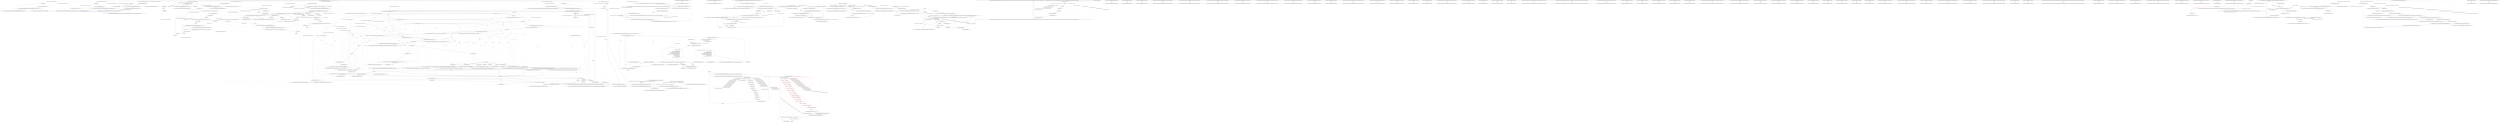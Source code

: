 digraph  {
n199 [label="QuantConnect.Brokerages.Backtesting.BacktestingBrokerage", span=""];
n0 [cluster="QuantConnect.Brokerages.Backtesting.BacktestingBrokerage.BacktestingBrokerage(QuantConnect.Interfaces.IAlgorithm)", label="Entry QuantConnect.Brokerages.Backtesting.BacktestingBrokerage.BacktestingBrokerage(QuantConnect.Interfaces.IAlgorithm)", span="49-49"];
n1 [cluster="QuantConnect.Brokerages.Backtesting.BacktestingBrokerage.BacktestingBrokerage(QuantConnect.Interfaces.IAlgorithm)", label="Algorithm = algorithm", span="52-52"];
n2 [cluster="QuantConnect.Brokerages.Backtesting.BacktestingBrokerage.BacktestingBrokerage(QuantConnect.Interfaces.IAlgorithm)", label="_pending = new ConcurrentDictionary<int, Order>()", span="53-53"];
n3 [cluster="QuantConnect.Brokerages.Backtesting.BacktestingBrokerage.BacktestingBrokerage(QuantConnect.Interfaces.IAlgorithm)", label="Exit QuantConnect.Brokerages.Backtesting.BacktestingBrokerage.BacktestingBrokerage(QuantConnect.Interfaces.IAlgorithm)", span="49-49"];
n4 [cluster="System.Collections.Concurrent.ConcurrentDictionary<TKey, TValue>.ConcurrentDictionary()", label="Entry System.Collections.Concurrent.ConcurrentDictionary<TKey, TValue>.ConcurrentDictionary()", span="0-0"];
n5 [cluster="QuantConnect.Brokerages.Backtesting.BacktestingBrokerage.BacktestingBrokerage(QuantConnect.Interfaces.IAlgorithm, string)", label="Entry QuantConnect.Brokerages.Backtesting.BacktestingBrokerage.BacktestingBrokerage(QuantConnect.Interfaces.IAlgorithm, string)", span="61-61"];
n6 [cluster="QuantConnect.Brokerages.Backtesting.BacktestingBrokerage.BacktestingBrokerage(QuantConnect.Interfaces.IAlgorithm, string)", label="Algorithm = algorithm", span="64-64"];
n7 [cluster="QuantConnect.Brokerages.Backtesting.BacktestingBrokerage.BacktestingBrokerage(QuantConnect.Interfaces.IAlgorithm, string)", label="_pending = new ConcurrentDictionary<int, Order>()", span="65-65"];
n8 [cluster="QuantConnect.Brokerages.Backtesting.BacktestingBrokerage.BacktestingBrokerage(QuantConnect.Interfaces.IAlgorithm, string)", label="Exit QuantConnect.Brokerages.Backtesting.BacktestingBrokerage.BacktestingBrokerage(QuantConnect.Interfaces.IAlgorithm, string)", span="61-61"];
n9 [cluster="QuantConnect.Brokerages.Backtesting.BacktestingBrokerage.BacktestingBrokerage(QuantConnect.Interfaces.IAlgorithm, QuantConnect.Brokerages.Backtesting.IBacktestingMarketSimulation)", label="Entry QuantConnect.Brokerages.Backtesting.BacktestingBrokerage.BacktestingBrokerage(QuantConnect.Interfaces.IAlgorithm, QuantConnect.Brokerages.Backtesting.IBacktestingMarketSimulation)", span="73-73"];
n10 [cluster="QuantConnect.Brokerages.Backtesting.BacktestingBrokerage.BacktestingBrokerage(QuantConnect.Interfaces.IAlgorithm, QuantConnect.Brokerages.Backtesting.IBacktestingMarketSimulation)", label="Algorithm = algorithm", span="76-76"];
n11 [cluster="QuantConnect.Brokerages.Backtesting.BacktestingBrokerage.BacktestingBrokerage(QuantConnect.Interfaces.IAlgorithm, QuantConnect.Brokerages.Backtesting.IBacktestingMarketSimulation)", label="MarketSimulation = marketSimulation", span="77-77"];
n12 [cluster="QuantConnect.Brokerages.Backtesting.BacktestingBrokerage.BacktestingBrokerage(QuantConnect.Interfaces.IAlgorithm, QuantConnect.Brokerages.Backtesting.IBacktestingMarketSimulation)", label="_pending = new ConcurrentDictionary<int, Order>()", span="78-78"];
n13 [cluster="QuantConnect.Brokerages.Backtesting.BacktestingBrokerage.BacktestingBrokerage(QuantConnect.Interfaces.IAlgorithm, QuantConnect.Brokerages.Backtesting.IBacktestingMarketSimulation)", label="Exit QuantConnect.Brokerages.Backtesting.BacktestingBrokerage.BacktestingBrokerage(QuantConnect.Interfaces.IAlgorithm, QuantConnect.Brokerages.Backtesting.IBacktestingMarketSimulation)", span="73-73"];
n14 [cluster="QuantConnect.Brokerages.Backtesting.BacktestingBrokerage.GetOpenOrders()", label="Entry QuantConnect.Brokerages.Backtesting.BacktestingBrokerage.GetOpenOrders()", span="95-95"];
n15 [cluster="QuantConnect.Brokerages.Backtesting.BacktestingBrokerage.GetOpenOrders()", label="return Algorithm.Transactions.GetOpenOrders();", span="97-97"];
n16 [cluster="QuantConnect.Brokerages.Backtesting.BacktestingBrokerage.GetOpenOrders()", label="Exit QuantConnect.Brokerages.Backtesting.BacktestingBrokerage.GetOpenOrders()", span="95-95"];
n17 [cluster="QuantConnect.Securities.SecurityTransactionManager.GetOpenOrders()", label="Entry QuantConnect.Securities.SecurityTransactionManager.GetOpenOrders()", span="244-244"];
n18 [cluster="QuantConnect.Brokerages.Backtesting.BacktestingBrokerage.GetAccountHoldings()", label="Entry QuantConnect.Brokerages.Backtesting.BacktestingBrokerage.GetAccountHoldings()", span="104-104"];
n19 [cluster="QuantConnect.Brokerages.Backtesting.BacktestingBrokerage.GetAccountHoldings()", label="return (from security in Algorithm.Portfolio.Securities.Values.OrderBy(x => x.Symbol)\r\n                    where security.Holdings.AbsoluteQuantity > 0\r\n                    select new Holding(security)).ToList();", span="107-109"];
n20 [cluster="QuantConnect.Brokerages.Backtesting.BacktestingBrokerage.GetAccountHoldings()", label="Exit QuantConnect.Brokerages.Backtesting.BacktestingBrokerage.GetAccountHoldings()", span="104-104"];
n21 [cluster="System.Collections.Generic.IEnumerable<TSource>.OrderBy<TSource, TKey>(System.Func<TSource, TKey>)", label="Entry System.Collections.Generic.IEnumerable<TSource>.OrderBy<TSource, TKey>(System.Func<TSource, TKey>)", span="0-0"];
n22 [cluster="Holding.cstr", label="Entry Holding.cstr", span=""];
n23 [cluster="Unk.ToList", label="Entry Unk.ToList", span=""];
n24 [cluster="lambda expression", label="Entry lambda expression", span="107-107"];
n25 [cluster="lambda expression", label="x.Symbol", span="107-107"];
n26 [cluster="lambda expression", label="Exit lambda expression", span="107-107"];
n27 [cluster="QuantConnect.Brokerages.Backtesting.BacktestingBrokerage.GetCashBalance()", label="Entry QuantConnect.Brokerages.Backtesting.BacktestingBrokerage.GetCashBalance()", span="116-116"];
n28 [cluster="QuantConnect.Brokerages.Backtesting.BacktestingBrokerage.GetCashBalance()", label="return Algorithm.Portfolio.CashBook.Values.ToList();", span="118-118"];
n29 [cluster="QuantConnect.Brokerages.Backtesting.BacktestingBrokerage.GetCashBalance()", label="Exit QuantConnect.Brokerages.Backtesting.BacktestingBrokerage.GetCashBalance()", span="116-116"];
n30 [cluster="System.Collections.Generic.IEnumerable<TSource>.ToList<TSource>()", label="Entry System.Collections.Generic.IEnumerable<TSource>.ToList<TSource>()", span="0-0"];
n31 [cluster="QuantConnect.Brokerages.Backtesting.BacktestingBrokerage.PlaceOrder(QuantConnect.Orders.Order)", label="Entry QuantConnect.Brokerages.Backtesting.BacktestingBrokerage.PlaceOrder(QuantConnect.Orders.Order)", span="126-126"];
n32 [cluster="QuantConnect.Brokerages.Backtesting.BacktestingBrokerage.PlaceOrder(QuantConnect.Orders.Order)", label="Log.Trace(''BacktestingBrokerage.PlaceOrder(): Symbol: '' + order.Symbol.Value + '' Quantity: '' + order.Quantity)", span="128-128"];
n33 [cluster="QuantConnect.Brokerages.Backtesting.BacktestingBrokerage.PlaceOrder(QuantConnect.Orders.Order)", label="order.Status == OrderStatus.New", span="130-130"];
n36 [cluster="QuantConnect.Brokerages.Backtesting.BacktestingBrokerage.PlaceOrder(QuantConnect.Orders.Order)", label="SetPendingOrder(order)", span="135-135"];
n37 [cluster="QuantConnect.Brokerages.Backtesting.BacktestingBrokerage.PlaceOrder(QuantConnect.Orders.Order)", label="var orderId = order.Id.ToString()", span="138-138"];
n38 [cluster="QuantConnect.Brokerages.Backtesting.BacktestingBrokerage.PlaceOrder(QuantConnect.Orders.Order)", label="!order.BrokerId.Contains(orderId)", span="139-139"];
n39 [cluster="QuantConnect.Brokerages.Backtesting.BacktestingBrokerage.PlaceOrder(QuantConnect.Orders.Order)", label="order.BrokerId.Add(orderId)", span="139-139"];
n41 [cluster="QuantConnect.Brokerages.Backtesting.BacktestingBrokerage.PlaceOrder(QuantConnect.Orders.Order)", label="var submitted = new OrderEvent(order, Algorithm.UtcTime, orderFee) { Status = OrderStatus.Submitted }", span="143-143"];
n46 [cluster="QuantConnect.Logging.Log.Trace(string, bool)", label="Entry QuantConnect.Logging.Log.Trace(string, bool)", span="106-106"];
n34 [cluster="QuantConnect.Brokerages.Backtesting.BacktestingBrokerage.PlaceOrder(QuantConnect.Orders.Order)", label=_needsScanLock, span="132-132"];
n44 [cluster="QuantConnect.Brokerages.Backtesting.BacktestingBrokerage.PlaceOrder(QuantConnect.Orders.Order)", label="return false;", span="148-148"];
n35 [cluster="QuantConnect.Brokerages.Backtesting.BacktestingBrokerage.PlaceOrder(QuantConnect.Orders.Order)", label="_needsScan = true", span="134-134"];
n47 [cluster="QuantConnect.Brokerages.Backtesting.BacktestingBrokerage.SetPendingOrder(QuantConnect.Orders.Order)", label="Entry QuantConnect.Brokerages.Backtesting.BacktestingBrokerage.SetPendingOrder(QuantConnect.Orders.Order)", span="435-435"];
n48 [cluster="int.ToString()", label="Entry int.ToString()", span="0-0"];
n40 [cluster="QuantConnect.Brokerages.Backtesting.BacktestingBrokerage.PlaceOrder(QuantConnect.Orders.Order)", label="int orderFee = 0", span="142-142"];
n49 [cluster="System.Collections.Generic.List<T>.Contains(T)", label="Entry System.Collections.Generic.List<T>.Contains(T)", span="0-0"];
n50 [cluster="System.Collections.Generic.List<T>.Add(T)", label="Entry System.Collections.Generic.List<T>.Add(T)", span="0-0"];
n42 [cluster="QuantConnect.Brokerages.Backtesting.BacktestingBrokerage.PlaceOrder(QuantConnect.Orders.Order)", label="OnOrderEvent(submitted)", span="144-144"];
n51 [cluster="QuantConnect.Orders.OrderEvent.OrderEvent(QuantConnect.Orders.Order, System.DateTime, decimal, string)", label="Entry QuantConnect.Orders.OrderEvent.OrderEvent(QuantConnect.Orders.Order, System.DateTime, decimal, string)", span="144-144"];
n43 [cluster="QuantConnect.Brokerages.Backtesting.BacktestingBrokerage.PlaceOrder(QuantConnect.Orders.Order)", label="return true;", span="146-146"];
n52 [cluster="QuantConnect.Brokerages.Brokerage.OnOrderEvent(QuantConnect.Orders.OrderEvent)", label="Entry QuantConnect.Brokerages.Brokerage.OnOrderEvent(QuantConnect.Orders.OrderEvent)", span="113-113"];
n45 [cluster="QuantConnect.Brokerages.Backtesting.BacktestingBrokerage.PlaceOrder(QuantConnect.Orders.Order)", label="Exit QuantConnect.Brokerages.Backtesting.BacktestingBrokerage.PlaceOrder(QuantConnect.Orders.Order)", span="126-126"];
n53 [cluster="QuantConnect.Brokerages.Backtesting.BacktestingBrokerage.UpdateOrder(QuantConnect.Orders.Order)", label="Entry QuantConnect.Brokerages.Backtesting.BacktestingBrokerage.UpdateOrder(QuantConnect.Orders.Order)", span="156-156"];
n54 [cluster="QuantConnect.Brokerages.Backtesting.BacktestingBrokerage.UpdateOrder(QuantConnect.Orders.Order)", label="Log.Trace(''BacktestingBrokerage.UpdateOrder(): Symbol: '' + order.Symbol.Value + '' Quantity: '' + order.Quantity + '' Status: '' + order.Status)", span="158-158"];
n57 [cluster="QuantConnect.Brokerages.Backtesting.BacktestingBrokerage.UpdateOrder(QuantConnect.Orders.Order)", label="!_pending.TryGetValue(order.Id, out pending)", span="163-163"];
n60 [cluster="QuantConnect.Brokerages.Backtesting.BacktestingBrokerage.UpdateOrder(QuantConnect.Orders.Order)", label="SetPendingOrder(order)", span="170-170"];
n61 [cluster="QuantConnect.Brokerages.Backtesting.BacktestingBrokerage.UpdateOrder(QuantConnect.Orders.Order)", label="var orderId = order.Id.ToString()", span="173-173"];
n62 [cluster="QuantConnect.Brokerages.Backtesting.BacktestingBrokerage.UpdateOrder(QuantConnect.Orders.Order)", label="!order.BrokerId.Contains(orderId)", span="174-174"];
n63 [cluster="QuantConnect.Brokerages.Backtesting.BacktestingBrokerage.UpdateOrder(QuantConnect.Orders.Order)", label="order.BrokerId.Add(orderId)", span="174-174"];
n65 [cluster="QuantConnect.Brokerages.Backtesting.BacktestingBrokerage.UpdateOrder(QuantConnect.Orders.Order)", label="var updated = new OrderEvent(order, Algorithm.UtcTime, orderFee) { Status = OrderStatus.Submitted }", span="178-178"];
n55 [cluster="QuantConnect.Brokerages.Backtesting.BacktestingBrokerage.UpdateOrder(QuantConnect.Orders.Order)", label=_needsScanLock, span="160-160"];
n56 [cluster="QuantConnect.Brokerages.Backtesting.BacktestingBrokerage.UpdateOrder(QuantConnect.Orders.Order)", label="Order pending", span="162-162"];
n58 [cluster="QuantConnect.Brokerages.Backtesting.BacktestingBrokerage.UpdateOrder(QuantConnect.Orders.Order)", label="return false;", span="166-166"];
n59 [cluster="QuantConnect.Brokerages.Backtesting.BacktestingBrokerage.UpdateOrder(QuantConnect.Orders.Order)", label="_needsScan = true", span="169-169"];
n69 [cluster="System.Collections.Concurrent.ConcurrentDictionary<TKey, TValue>.TryGetValue(TKey, out TValue)", label="Entry System.Collections.Concurrent.ConcurrentDictionary<TKey, TValue>.TryGetValue(TKey, out TValue)", span="0-0"];
n64 [cluster="QuantConnect.Brokerages.Backtesting.BacktestingBrokerage.UpdateOrder(QuantConnect.Orders.Order)", label="int orderFee = 0", span="177-177"];
n66 [cluster="QuantConnect.Brokerages.Backtesting.BacktestingBrokerage.UpdateOrder(QuantConnect.Orders.Order)", label="OnOrderEvent(updated)", span="179-179"];
n67 [cluster="QuantConnect.Brokerages.Backtesting.BacktestingBrokerage.UpdateOrder(QuantConnect.Orders.Order)", label="return true;", span="181-181"];
n68 [cluster="QuantConnect.Brokerages.Backtesting.BacktestingBrokerage.UpdateOrder(QuantConnect.Orders.Order)", label="Exit QuantConnect.Brokerages.Backtesting.BacktestingBrokerage.UpdateOrder(QuantConnect.Orders.Order)", span="156-156"];
n70 [cluster="QuantConnect.Brokerages.Backtesting.BacktestingBrokerage.CancelOrder(QuantConnect.Orders.Order)", label="Entry QuantConnect.Brokerages.Backtesting.BacktestingBrokerage.CancelOrder(QuantConnect.Orders.Order)", span="189-189"];
n71 [cluster="QuantConnect.Brokerages.Backtesting.BacktestingBrokerage.CancelOrder(QuantConnect.Orders.Order)", label="Log.Trace(''BacktestingBrokerage.CancelOrder(): Symbol: '' + order.Symbol.Value + '' Quantity: '' + order.Quantity)", span="191-191"];
n74 [cluster="QuantConnect.Brokerages.Backtesting.BacktestingBrokerage.CancelOrder(QuantConnect.Orders.Order)", label="!_pending.TryRemove(order.Id, out pending)", span="196-196"];
n76 [cluster="QuantConnect.Brokerages.Backtesting.BacktestingBrokerage.CancelOrder(QuantConnect.Orders.Order)", label="var orderId = order.Id.ToString()", span="203-203"];
n77 [cluster="QuantConnect.Brokerages.Backtesting.BacktestingBrokerage.CancelOrder(QuantConnect.Orders.Order)", label="!order.BrokerId.Contains(orderId)", span="204-204"];
n78 [cluster="QuantConnect.Brokerages.Backtesting.BacktestingBrokerage.CancelOrder(QuantConnect.Orders.Order)", label="order.BrokerId.Add(order.Id.ToString())", span="204-204"];
n80 [cluster="QuantConnect.Brokerages.Backtesting.BacktestingBrokerage.CancelOrder(QuantConnect.Orders.Order)", label="var canceled = new OrderEvent(order, Algorithm.UtcTime, orderFee) { Status = OrderStatus.Canceled }", span="208-208"];
n72 [cluster="QuantConnect.Brokerages.Backtesting.BacktestingBrokerage.CancelOrder(QuantConnect.Orders.Order)", label=_needsScanLock, span="193-193"];
n73 [cluster="QuantConnect.Brokerages.Backtesting.BacktestingBrokerage.CancelOrder(QuantConnect.Orders.Order)", label="Order pending", span="195-195"];
n75 [cluster="QuantConnect.Brokerages.Backtesting.BacktestingBrokerage.CancelOrder(QuantConnect.Orders.Order)", label="return false;", span="199-199"];
n84 [cluster="System.Collections.Concurrent.ConcurrentDictionary<TKey, TValue>.TryRemove(TKey, out TValue)", label="Entry System.Collections.Concurrent.ConcurrentDictionary<TKey, TValue>.TryRemove(TKey, out TValue)", span="0-0"];
n79 [cluster="QuantConnect.Brokerages.Backtesting.BacktestingBrokerage.CancelOrder(QuantConnect.Orders.Order)", label="int orderFee = 0", span="207-207"];
n81 [cluster="QuantConnect.Brokerages.Backtesting.BacktestingBrokerage.CancelOrder(QuantConnect.Orders.Order)", label="OnOrderEvent(canceled)", span="209-209"];
n82 [cluster="QuantConnect.Brokerages.Backtesting.BacktestingBrokerage.CancelOrder(QuantConnect.Orders.Order)", label="return true;", span="211-211"];
n83 [cluster="QuantConnect.Brokerages.Backtesting.BacktestingBrokerage.CancelOrder(QuantConnect.Orders.Order)", label="Exit QuantConnect.Brokerages.Backtesting.BacktestingBrokerage.CancelOrder(QuantConnect.Orders.Order)", span="189-189"];
n85 [cluster="QuantConnect.Brokerages.Backtesting.BacktestingBrokerage.Scan()", label="Entry QuantConnect.Brokerages.Backtesting.BacktestingBrokerage.Scan()", span="222-222"];
n86 [cluster="QuantConnect.Brokerages.Backtesting.BacktestingBrokerage.Scan()", label=_needsScanLock, span="224-224"];
n87 [cluster="QuantConnect.Brokerages.Backtesting.BacktestingBrokerage.Scan()", label="!_needsScan", span="227-227"];
n88 [cluster="QuantConnect.Brokerages.Backtesting.BacktestingBrokerage.Scan()", label="return;", span="229-229"];
n89 [cluster="QuantConnect.Brokerages.Backtesting.BacktestingBrokerage.Scan()", label="var stillNeedsScan = false", span="232-232"];
n90 [cluster="QuantConnect.Brokerages.Backtesting.BacktestingBrokerage.Scan()", label="_pending.OrderBy(x => x.Key)", span="235-235"];
n146 [cluster="QuantConnect.Brokerages.Backtesting.BacktestingBrokerage.Scan()", label="_needsScan = stillNeedsScan", span="378-378"];
n91 [cluster="QuantConnect.Brokerages.Backtesting.BacktestingBrokerage.Scan()", label="var order = kvp.Value", span="237-237"];
n169 [cluster="lambda expression", label="Entry lambda expression", span="235-235"];
n92 [cluster="QuantConnect.Brokerages.Backtesting.BacktestingBrokerage.Scan()", label="order == null", span="238-238"];
n93 [cluster="QuantConnect.Brokerages.Backtesting.BacktestingBrokerage.Scan()", label="Log.Error(''BacktestingBrokerage.Scan(): Null pending order found: '' + kvp.Key)", span="240-240"];
n95 [cluster="QuantConnect.Brokerages.Backtesting.BacktestingBrokerage.Scan()", label="order.Status.IsClosed()", span="245-245"];
n96 [cluster="QuantConnect.Brokerages.Backtesting.BacktestingBrokerage.Scan()", label="_pending.TryRemove(order.Id, out order)", span="248-248"];
n97 [cluster="QuantConnect.Brokerages.Backtesting.BacktestingBrokerage.Scan()", label="order.Time == Algorithm.UtcTime && order.Type != OrderType.Market", span="253-253"];
n99 [cluster="QuantConnect.Brokerages.Backtesting.BacktestingBrokerage.Scan()", label="var fills = new[] { new OrderEvent(order, Algorithm.UtcTime, 0) }", span="259-259"];
n101 [cluster="QuantConnect.Brokerages.Backtesting.BacktestingBrokerage.Scan()", label="!Algorithm.Securities.TryGetValue(order.Symbol, out security)", span="262-262"];
n102 [cluster="QuantConnect.Brokerages.Backtesting.BacktestingBrokerage.Scan()", label="Log.Error(''BacktestingBrokerage.Scan(): Unable to process order: '' + order.Id + ''. The security no longer exists.'')", span="264-264"];
n103 [cluster="QuantConnect.Brokerages.Backtesting.BacktestingBrokerage.Scan()", label="OnOrderEvent(new OrderEvent(order, Algorithm.UtcTime, 0m){Status = OrderStatus.Invalid})", span="266-266"];
n104 [cluster="QuantConnect.Brokerages.Backtesting.BacktestingBrokerage.Scan()", label="_pending.TryRemove(order.Id, out order)", span="267-267"];
n105 [cluster="QuantConnect.Brokerages.Backtesting.BacktestingBrokerage.Scan()", label="!Algorithm.BrokerageModel.CanExecuteOrder(security, order)", span="272-272"];
n107 [cluster="QuantConnect.Brokerages.Backtesting.BacktestingBrokerage.Scan()", label="sufficientBuyingPower = Algorithm.Transactions.GetSufficientCapitalForOrder(Algorithm.Portfolio, order)", span="281-281"];
n110 [cluster="QuantConnect.Brokerages.Backtesting.BacktestingBrokerage.Scan()", label="_pending.TryRemove(order.Id, out pending)", span="287-287"];
n111 [cluster="QuantConnect.Brokerages.Backtesting.BacktestingBrokerage.Scan()", label="order.Status = OrderStatus.Invalid", span="288-288"];
n112 [cluster="QuantConnect.Brokerages.Backtesting.BacktestingBrokerage.Scan()", label="OnOrderEvent(new OrderEvent(order, Algorithm.UtcTime, 0, ''Error in GetSufficientCapitalForOrder''))", span="289-289"];
n114 [cluster="QuantConnect.Brokerages.Backtesting.BacktestingBrokerage.Scan()", label="Algorithm.Error(string.Format(''Order Error: id: {0}, Error executing margin models: {1}'', order.Id, err.Message))", span="292-292"];
n117 [cluster="QuantConnect.Brokerages.Backtesting.BacktestingBrokerage.Scan()", label="order.Type", span="305-305"];
n119 [cluster="QuantConnect.Brokerages.Backtesting.BacktestingBrokerage.Scan()", label="fills = new[] { model.LimitFill(security, order as LimitOrder) }", span="308-308"];
n121 [cluster="QuantConnect.Brokerages.Backtesting.BacktestingBrokerage.Scan()", label="fills = new[] { model.StopMarketFill(security, order as StopMarketOrder) }", span="312-312"];
n123 [cluster="QuantConnect.Brokerages.Backtesting.BacktestingBrokerage.Scan()", label="fills = new[] { model.MarketFill(security, order as MarketOrder) }", span="316-316"];
n125 [cluster="QuantConnect.Brokerages.Backtesting.BacktestingBrokerage.Scan()", label="fills = new[] { model.StopLimitFill(security, order as StopLimitOrder) }", span="320-320"];
n127 [cluster="QuantConnect.Brokerages.Backtesting.BacktestingBrokerage.Scan()", label="fills = new[] { model.MarketOnOpenFill(security, order as MarketOnOpenOrder) }", span="324-324"];
n129 [cluster="QuantConnect.Brokerages.Backtesting.BacktestingBrokerage.Scan()", label="fills = new[] { model.MarketOnCloseFill(security, order as MarketOnCloseOrder) }", span="328-328"];
n132 [cluster="QuantConnect.Brokerages.Backtesting.BacktestingBrokerage.Scan()", label="fills = option.OptionExerciseModel.OptionExercise(option, order as OptionExerciseOrder).ToArray()", span="333-333"];
n135 [cluster="QuantConnect.Brokerages.Backtesting.BacktestingBrokerage.Scan()", label="Algorithm.Error(string.Format(''Order Error: id: {0}, Transaction model failed to fill for order type: {1} with error: {2}'',\r\n                                order.Id, order.Type, err.Message))", span="340-341"];
n136 [cluster="QuantConnect.Brokerages.Backtesting.BacktestingBrokerage.Scan()", label="order.Status = OrderStatus.Invalid", span="347-347"];
n137 [cluster="QuantConnect.Brokerages.Backtesting.BacktestingBrokerage.Scan()", label="Algorithm.Error(string.Format(''Order Error: id: {0}, Insufficient buying power to complete order (Value:{1}).'', order.Id,\r\n                            order.GetValue(security).SmartRounding()))", span="348-349"];
n139 [cluster="QuantConnect.Brokerages.Backtesting.BacktestingBrokerage.Scan()", label="order.Status != fill.Status || fill.FillQuantity != 0", span="355-355"];
n141 [cluster="QuantConnect.Brokerages.Backtesting.BacktestingBrokerage.Scan()", label="order.Type == OrderType.OptionExercise", span="361-361"];
n144 [cluster="QuantConnect.Brokerages.Backtesting.BacktestingBrokerage.Scan()", label="_pending.TryRemove(order.Id, out order)", span="369-369"];
n94 [cluster="QuantConnect.Brokerages.Backtesting.BacktestingBrokerage.Scan()", label="_pending.TryRemove(kvp.Key, out order)", span="241-241"];
n148 [cluster="QuantConnect.Logging.Log.Error(string, bool)", label="Entry QuantConnect.Logging.Log.Error(string, bool)", span="65-65"];
n149 [cluster="QuantConnect.Orders.OrderStatus.IsClosed()", label="Entry QuantConnect.Orders.OrderStatus.IsClosed()", span="27-27"];
n98 [cluster="QuantConnect.Brokerages.Backtesting.BacktestingBrokerage.Scan()", label="stillNeedsScan = true", span="255-255"];
n100 [cluster="QuantConnect.Brokerages.Backtesting.BacktestingBrokerage.Scan()", label="Security security", span="261-261"];
n138 [cluster="QuantConnect.Brokerages.Backtesting.BacktestingBrokerage.Scan()", label=fills, span="352-352"];
n143 [cluster="QuantConnect.Brokerages.Backtesting.BacktestingBrokerage.Scan()", label="fills.All(x => x.Status.IsClosed())", span="367-367"];
n150 [cluster="QuantConnect.Securities.SecurityManager.TryGetValue(QuantConnect.Symbol, out QuantConnect.Securities.Security)", label="Entry QuantConnect.Securities.SecurityManager.TryGetValue(QuantConnect.Symbol, out QuantConnect.Securities.Security)", span="199-199"];
n116 [cluster="QuantConnect.Brokerages.Backtesting.BacktestingBrokerage.Scan()", label="var model = security.FillModel", span="300-300"];
n131 [cluster="QuantConnect.Brokerages.Backtesting.BacktestingBrokerage.Scan()", label="var option = (Option)security", span="332-332"];
n106 [cluster="QuantConnect.Brokerages.Backtesting.BacktestingBrokerage.Scan()", label="bool sufficientBuyingPower", span="278-278"];
n151 [cluster="QuantConnect.Brokerages.IBrokerageModel.CanExecuteOrder(QuantConnect.Securities.Security, QuantConnect.Orders.Order)", label="Entry QuantConnect.Brokerages.IBrokerageModel.CanExecuteOrder(QuantConnect.Securities.Security, QuantConnect.Orders.Order)", span="78-78"];
n108 [cluster="QuantConnect.Brokerages.Backtesting.BacktestingBrokerage.Scan()", label=Exception, span="283-283"];
n115 [cluster="QuantConnect.Brokerages.Backtesting.BacktestingBrokerage.Scan()", label=sufficientBuyingPower, span="297-297"];
n152 [cluster="QuantConnect.Securities.SecurityTransactionManager.GetSufficientCapitalForOrder(QuantConnect.Securities.SecurityPortfolioManager, QuantConnect.Orders.Order)", label="Entry QuantConnect.Securities.SecurityTransactionManager.GetSufficientCapitalForOrder(QuantConnect.Securities.SecurityPortfolioManager, QuantConnect.Orders.Order)", span="303-303"];
n109 [cluster="QuantConnect.Brokerages.Backtesting.BacktestingBrokerage.Scan()", label="Order pending", span="286-286"];
n113 [cluster="QuantConnect.Brokerages.Backtesting.BacktestingBrokerage.Scan()", label="Log.Error(err)", span="291-291"];
n153 [cluster="QuantConnect.Logging.Log.Error(System.Exception, string, bool)", label="Entry QuantConnect.Logging.Log.Error(System.Exception, string, bool)", span="98-98"];
n118 [cluster="QuantConnect.Brokerages.Backtesting.BacktestingBrokerage.Scan()", label="OrderType.Limit", span="307-307"];
n120 [cluster="QuantConnect.Brokerages.Backtesting.BacktestingBrokerage.Scan()", label="OrderType.StopMarket", span="311-311"];
n122 [cluster="QuantConnect.Brokerages.Backtesting.BacktestingBrokerage.Scan()", label="OrderType.Market", span="315-315"];
n124 [cluster="QuantConnect.Brokerages.Backtesting.BacktestingBrokerage.Scan()", label="OrderType.StopLimit", span="319-319"];
n126 [cluster="QuantConnect.Brokerages.Backtesting.BacktestingBrokerage.Scan()", label="OrderType.MarketOnOpen", span="323-323"];
n128 [cluster="QuantConnect.Brokerages.Backtesting.BacktestingBrokerage.Scan()", label="OrderType.MarketOnClose", span="327-327"];
n130 [cluster="QuantConnect.Brokerages.Backtesting.BacktestingBrokerage.Scan()", label="OrderType.OptionExercise", span="331-331"];
n133 [cluster="QuantConnect.Brokerages.Backtesting.BacktestingBrokerage.Scan()", label=Exception, span="337-337"];
n158 [cluster="QuantConnect.Orders.Fills.IFillModel.MarketFill(QuantConnect.Securities.Security, QuantConnect.Orders.MarketOrder)", label="Entry QuantConnect.Orders.Fills.IFillModel.MarketFill(QuantConnect.Securities.Security, QuantConnect.Orders.MarketOrder)", span="30-30"];
n162 [cluster="QuantConnect.Orders.OptionExercise.IOptionExerciseModel.OptionExercise(QuantConnect.Securities.Option.Option, QuantConnect.Orders.OptionExerciseOrder)", label="Entry QuantConnect.Orders.OptionExercise.IOptionExerciseModel.OptionExercise(QuantConnect.Securities.Option.Option, QuantConnect.Orders.OptionExerciseOrder)", span="33-33"];
n163 [cluster="System.Collections.Generic.IEnumerable<TSource>.ToArray<TSource>()", label="Entry System.Collections.Generic.IEnumerable<TSource>.ToArray<TSource>()", span="0-0"];
n160 [cluster="QuantConnect.Orders.Fills.IFillModel.MarketOnOpenFill(QuantConnect.Securities.Security, QuantConnect.Orders.MarketOnOpenOrder)", label="Entry QuantConnect.Orders.Fills.IFillModel.MarketOnOpenFill(QuantConnect.Securities.Security, QuantConnect.Orders.MarketOnOpenOrder)", span="62-62"];
n159 [cluster="QuantConnect.Orders.Fills.IFillModel.StopLimitFill(QuantConnect.Securities.Security, QuantConnect.Orders.StopLimitOrder)", label="Entry QuantConnect.Orders.Fills.IFillModel.StopLimitFill(QuantConnect.Securities.Security, QuantConnect.Orders.StopLimitOrder)", span="46-46"];
n156 [cluster="QuantConnect.Orders.Fills.IFillModel.LimitFill(QuantConnect.Securities.Security, QuantConnect.Orders.LimitOrder)", label="Entry QuantConnect.Orders.Fills.IFillModel.LimitFill(QuantConnect.Securities.Security, QuantConnect.Orders.LimitOrder)", span="54-54"];
n161 [cluster="QuantConnect.Orders.Fills.IFillModel.MarketOnCloseFill(QuantConnect.Securities.Security, QuantConnect.Orders.MarketOnCloseOrder)", label="Entry QuantConnect.Orders.Fills.IFillModel.MarketOnCloseFill(QuantConnect.Securities.Security, QuantConnect.Orders.MarketOnCloseOrder)", span="70-70"];
n157 [cluster="QuantConnect.Orders.Fills.IFillModel.StopMarketFill(QuantConnect.Securities.Security, QuantConnect.Orders.StopMarketOrder)", label="Entry QuantConnect.Orders.Fills.IFillModel.StopMarketFill(QuantConnect.Securities.Security, QuantConnect.Orders.StopMarketOrder)", span="38-38"];
n134 [cluster="QuantConnect.Brokerages.Backtesting.BacktestingBrokerage.Scan()", label="Log.Error(err)", span="339-339"];
n165 [cluster="QuantConnect.Orders.Order.GetValue(QuantConnect.Securities.Security)", label="Entry QuantConnect.Orders.Order.GetValue(QuantConnect.Securities.Security)", span="191-191"];
n166 [cluster="decimal.SmartRounding()", label="Entry decimal.SmartRounding()", span="206-206"];
n154 [cluster="string.Format(string, object, object)", label="Entry string.Format(string, object, object)", span="0-0"];
n155 [cluster="QuantConnect.Interfaces.IAlgorithm.Error(string)", label="Entry QuantConnect.Interfaces.IAlgorithm.Error(string)", span="387-387"];
n164 [cluster="string.Format(string, object, object, object)", label="Entry string.Format(string, object, object, object)", span="0-0"];
n140 [cluster="QuantConnect.Brokerages.Backtesting.BacktestingBrokerage.Scan()", label="OnOrderEvent(fill)", span="358-358"];
n142 [cluster="QuantConnect.Brokerages.Backtesting.BacktestingBrokerage.Scan()", label="OnOptionPositionAssigned(fill)", span="363-363"];
n167 [cluster="QuantConnect.Brokerages.Brokerage.OnOptionPositionAssigned(QuantConnect.Orders.OrderEvent)", label="Entry QuantConnect.Brokerages.Brokerage.OnOptionPositionAssigned(QuantConnect.Orders.OrderEvent)", span="132-132"];
n145 [cluster="QuantConnect.Brokerages.Backtesting.BacktestingBrokerage.Scan()", label="stillNeedsScan = true", span="373-373"];
n168 [cluster="Unk.All", label="Entry Unk.All", span=""];
n172 [cluster="lambda expression", label="Entry lambda expression", span="367-367"];
n147 [cluster="QuantConnect.Brokerages.Backtesting.BacktestingBrokerage.Scan()", label="Exit QuantConnect.Brokerages.Backtesting.BacktestingBrokerage.Scan()", span="222-222"];
n170 [cluster="lambda expression", label="x.Key", span="235-235"];
n171 [cluster="lambda expression", label="Exit lambda expression", span="235-235"];
n173 [cluster="lambda expression", label="x.Status.IsClosed()", span="367-367"];
n174 [cluster="lambda expression", label="Exit lambda expression", span="367-367"];
n175 [cluster="QuantConnect.Brokerages.Backtesting.BacktestingBrokerage.SimulateMarket()", label="Entry QuantConnect.Brokerages.Backtesting.BacktestingBrokerage.SimulateMarket()", span="385-385"];
n176 [cluster="QuantConnect.Brokerages.Backtesting.BacktestingBrokerage.SimulateMarket()", label="MarketSimulation != null", span="388-388"];
n177 [cluster="QuantConnect.Brokerages.Backtesting.BacktestingBrokerage.SimulateMarket()", label="MarketSimulation.SimulateMarketConditions(this, Algorithm)", span="389-389"];
n178 [cluster="QuantConnect.Brokerages.Backtesting.BacktestingBrokerage.SimulateMarket()", label="Exit QuantConnect.Brokerages.Backtesting.BacktestingBrokerage.SimulateMarket()", span="385-385"];
n179 [cluster="QuantConnect.Brokerages.Backtesting.IBacktestingMarketSimulation.SimulateMarketConditions(QuantConnect.Interfaces.IBrokerage, QuantConnect.Interfaces.IAlgorithm)", label="Entry QuantConnect.Brokerages.Backtesting.IBacktestingMarketSimulation.SimulateMarketConditions(QuantConnect.Interfaces.IBrokerage, QuantConnect.Interfaces.IAlgorithm)", span="31-31"];
n180 [cluster="QuantConnect.Brokerages.Backtesting.BacktestingBrokerage.ActivateOptionAssignment(QuantConnect.Securities.Option.Option, int)", label="Entry QuantConnect.Brokerages.Backtesting.BacktestingBrokerage.ActivateOptionAssignment(QuantConnect.Securities.Option.Option, int)", span="397-397"];
n181 [cluster="QuantConnect.Brokerages.Backtesting.BacktestingBrokerage.ActivateOptionAssignment(QuantConnect.Securities.Option.Option, int)", label="var request = new SubmitOrderRequest(OrderType.OptionExercise, option.Type, option.Symbol, -quantity, 0.0m, 0.0m, Algorithm.UtcTime, ''Simulated option assignment'')", span="399-399"];
n183 [cluster="QuantConnect.Brokerages.Backtesting.BacktestingBrokerage.ActivateOptionAssignment(QuantConnect.Securities.Option.Option, int)", label="var fills = option.OptionExerciseModel.OptionExercise(option, order)", span="401-401"];
n184 [cluster="QuantConnect.Brokerages.Backtesting.BacktestingBrokerage.ActivateOptionAssignment(QuantConnect.Securities.Option.Option, int)", label="var portfolioModel = (OptionPortfolioModel)option.PortfolioModel", span="402-402"];
n186 [cluster="QuantConnect.Brokerages.Backtesting.BacktestingBrokerage.ActivateOptionAssignment(QuantConnect.Securities.Option.Option, int)", label="portfolioModel.ProcessFill(Algorithm.Portfolio, option, fill)", span="407-407"];
n182 [cluster="QuantConnect.Brokerages.Backtesting.BacktestingBrokerage.ActivateOptionAssignment(QuantConnect.Securities.Option.Option, int)", label="var order = (OptionExerciseOrder)Order.CreateOrder(request)", span="400-400"];
n189 [cluster="QuantConnect.Orders.SubmitOrderRequest.SubmitOrderRequest(QuantConnect.Orders.OrderType, QuantConnect.SecurityType, QuantConnect.Symbol, decimal, decimal, decimal, System.DateTime, string, QuantConnect.Interfaces.IOrderProperties)", label="Entry QuantConnect.Orders.SubmitOrderRequest.SubmitOrderRequest(QuantConnect.Orders.OrderType, QuantConnect.SecurityType, QuantConnect.Symbol, decimal, decimal, decimal, System.DateTime, string, QuantConnect.Interfaces.IOrderProperties)", span="102-102"];
n190 [cluster="QuantConnect.Orders.Order.CreateOrder(QuantConnect.Orders.SubmitOrderRequest)", label="Entry QuantConnect.Orders.Order.CreateOrder(QuantConnect.Orders.SubmitOrderRequest)", span="268-268"];
n185 [cluster="QuantConnect.Brokerages.Backtesting.BacktestingBrokerage.ActivateOptionAssignment(QuantConnect.Securities.Option.Option, int)", label=fills, span="404-404"];
n188 [cluster="QuantConnect.Brokerages.Backtesting.BacktestingBrokerage.ActivateOptionAssignment(QuantConnect.Securities.Option.Option, int)", label="Exit QuantConnect.Brokerages.Backtesting.BacktestingBrokerage.ActivateOptionAssignment(QuantConnect.Securities.Option.Option, int)", span="397-397"];
n187 [cluster="QuantConnect.Brokerages.Backtesting.BacktestingBrokerage.ActivateOptionAssignment(QuantConnect.Securities.Option.Option, int)", label="OnOptionPositionAssigned(fill)", span="410-410"];
n191 [cluster="QuantConnect.Securities.Option.OptionPortfolioModel.ProcessFill(QuantConnect.Securities.SecurityPortfolioManager, QuantConnect.Securities.Security, QuantConnect.Orders.OrderEvent)", label="Entry QuantConnect.Securities.Option.OptionPortfolioModel.ProcessFill(QuantConnect.Securities.SecurityPortfolioManager, QuantConnect.Securities.Security, QuantConnect.Orders.OrderEvent)", span="33-33"];
n192 [cluster="QuantConnect.Brokerages.Backtesting.BacktestingBrokerage.Connect()", label="Entry QuantConnect.Brokerages.Backtesting.BacktestingBrokerage.Connect()", span="417-417"];
n193 [cluster="QuantConnect.Brokerages.Backtesting.BacktestingBrokerage.Connect()", label="Exit QuantConnect.Brokerages.Backtesting.BacktestingBrokerage.Connect()", span="417-417"];
n194 [cluster="QuantConnect.Brokerages.Backtesting.BacktestingBrokerage.Disconnect()", label="Entry QuantConnect.Brokerages.Backtesting.BacktestingBrokerage.Disconnect()", span="425-425"];
n195 [cluster="QuantConnect.Brokerages.Backtesting.BacktestingBrokerage.Disconnect()", label="Exit QuantConnect.Brokerages.Backtesting.BacktestingBrokerage.Disconnect()", span="425-425"];
n196 [cluster="QuantConnect.Brokerages.Backtesting.BacktestingBrokerage.SetPendingOrder(QuantConnect.Orders.Order)", label="_pending[order.Id] = order.Clone()", span="438-438"];
n197 [cluster="QuantConnect.Brokerages.Backtesting.BacktestingBrokerage.SetPendingOrder(QuantConnect.Orders.Order)", label="Exit QuantConnect.Brokerages.Backtesting.BacktestingBrokerage.SetPendingOrder(QuantConnect.Orders.Order)", span="435-435"];
n198 [cluster="QuantConnect.Orders.Order.Clone()", label="Entry QuantConnect.Orders.Order.Clone()", span="241-241"];
m0_23 [cluster="QuantConnect.Securities.SecurityMarginModel.GetInitialMarginRequiredForOrder(QuantConnect.Securities.Security, QuantConnect.Orders.Order)", file="BacktestingResultHandler.cs", label="Entry QuantConnect.Securities.SecurityMarginModel.GetInitialMarginRequiredForOrder(QuantConnect.Securities.Security, QuantConnect.Orders.Order)", span="97-97"];
m0_24 [cluster="QuantConnect.Securities.SecurityMarginModel.GetInitialMarginRequiredForOrder(QuantConnect.Securities.Security, QuantConnect.Orders.Order)", file="BacktestingResultHandler.cs", label="var orderFees = security.TransactionModel.GetOrderFee(order.Quantity, order.Price)", span="101-101"];
m0_25 [cluster="QuantConnect.Securities.SecurityMarginModel.GetInitialMarginRequiredForOrder(QuantConnect.Securities.Security, QuantConnect.Orders.Order)", file="BacktestingResultHandler.cs", label="return order.Price*order.AbsoluteQuantity*InitialMarginRequirement + orderFees;", span="103-103"];
m0_26 [cluster="QuantConnect.Securities.SecurityMarginModel.GetInitialMarginRequiredForOrder(QuantConnect.Securities.Security, QuantConnect.Orders.Order)", file="BacktestingResultHandler.cs", label="Exit QuantConnect.Securities.SecurityMarginModel.GetInitialMarginRequiredForOrder(QuantConnect.Securities.Security, QuantConnect.Orders.Order)", span="97-97"];
m0_31 [cluster="QuantConnect.Securities.SecurityMarginModel.GetMarginRemaining(QuantConnect.Securities.SecurityPortfolioManager, QuantConnect.Securities.Security, QuantConnect.Orders.OrderDirection)", file="BacktestingResultHandler.cs", label="Entry QuantConnect.Securities.SecurityMarginModel.GetMarginRemaining(QuantConnect.Securities.SecurityPortfolioManager, QuantConnect.Securities.Security, QuantConnect.Orders.OrderDirection)", span="123-123"];
m0_32 [cluster="QuantConnect.Securities.SecurityMarginModel.GetMarginRemaining(QuantConnect.Securities.SecurityPortfolioManager, QuantConnect.Securities.Security, QuantConnect.Orders.OrderDirection)", file="BacktestingResultHandler.cs", label="var holdings = security.Holdings", span="125-125"];
m0_33 [cluster="QuantConnect.Securities.SecurityMarginModel.GetMarginRemaining(QuantConnect.Securities.SecurityPortfolioManager, QuantConnect.Securities.Security, QuantConnect.Orders.OrderDirection)", file="BacktestingResultHandler.cs", label="direction == OrderDirection.Hold", span="127-127"];
m0_34 [cluster="QuantConnect.Securities.SecurityMarginModel.GetMarginRemaining(QuantConnect.Securities.SecurityPortfolioManager, QuantConnect.Securities.Security, QuantConnect.Orders.OrderDirection)", file="BacktestingResultHandler.cs", label="return portfolio.MarginRemaining;", span="129-129"];
m0_36 [cluster="QuantConnect.Securities.SecurityMarginModel.GetMarginRemaining(QuantConnect.Securities.SecurityPortfolioManager, QuantConnect.Securities.Security, QuantConnect.Orders.OrderDirection)", file="BacktestingResultHandler.cs", label=direction, span="136-136"];
m0_38 [cluster="QuantConnect.Securities.SecurityMarginModel.GetMarginRemaining(QuantConnect.Securities.SecurityPortfolioManager, QuantConnect.Securities.Security, QuantConnect.Orders.OrderDirection)", file="BacktestingResultHandler.cs", label="return portfolio.MarginRemaining;", span="139-139"];
m0_40 [cluster="QuantConnect.Securities.SecurityMarginModel.GetMarginRemaining(QuantConnect.Securities.SecurityPortfolioManager, QuantConnect.Securities.Security, QuantConnect.Orders.OrderDirection)", file="BacktestingResultHandler.cs", label="return (holdings.UnrealizedProfit + holdings.UnleveredAbsoluteHoldingsCost) * 2 + portfolio.MarginRemaining;", span="141-141"];
m0_42 [cluster="QuantConnect.Securities.SecurityMarginModel.GetMarginRemaining(QuantConnect.Securities.SecurityPortfolioManager, QuantConnect.Securities.Security, QuantConnect.Orders.OrderDirection)", file="BacktestingResultHandler.cs", label=direction, span="146-146"];
m0_44 [cluster="QuantConnect.Securities.SecurityMarginModel.GetMarginRemaining(QuantConnect.Securities.SecurityPortfolioManager, QuantConnect.Securities.Security, QuantConnect.Orders.OrderDirection)", file="BacktestingResultHandler.cs", label="return (holdings.UnrealizedProfit + holdings.UnleveredAbsoluteHoldingsCost) * 2 + portfolio.MarginRemaining;", span="149-149"];
m0_46 [cluster="QuantConnect.Securities.SecurityMarginModel.GetMarginRemaining(QuantConnect.Securities.SecurityPortfolioManager, QuantConnect.Securities.Security, QuantConnect.Orders.OrderDirection)", file="BacktestingResultHandler.cs", label="return portfolio.MarginRemaining;", span="151-151"];
m0_47 [cluster="QuantConnect.Securities.SecurityMarginModel.GetMarginRemaining(QuantConnect.Securities.SecurityPortfolioManager, QuantConnect.Securities.Security, QuantConnect.Orders.OrderDirection)", file="BacktestingResultHandler.cs", label="return portfolio.MarginRemaining;", span="156-156"];
m0_35 [cluster="QuantConnect.Securities.SecurityMarginModel.GetMarginRemaining(QuantConnect.Securities.SecurityPortfolioManager, QuantConnect.Securities.Security, QuantConnect.Orders.OrderDirection)", file="BacktestingResultHandler.cs", label="holdings.IsLong", span="134-134"];
m0_41 [cluster="QuantConnect.Securities.SecurityMarginModel.GetMarginRemaining(QuantConnect.Securities.SecurityPortfolioManager, QuantConnect.Securities.Security, QuantConnect.Orders.OrderDirection)", file="BacktestingResultHandler.cs", label="holdings.IsShort", span="144-144"];
m0_37 [cluster="QuantConnect.Securities.SecurityMarginModel.GetMarginRemaining(QuantConnect.Securities.SecurityPortfolioManager, QuantConnect.Securities.Security, QuantConnect.Orders.OrderDirection)", file="BacktestingResultHandler.cs", label="OrderDirection.Buy", span="138-138"];
m0_39 [cluster="QuantConnect.Securities.SecurityMarginModel.GetMarginRemaining(QuantConnect.Securities.SecurityPortfolioManager, QuantConnect.Securities.Security, QuantConnect.Orders.OrderDirection)", file="BacktestingResultHandler.cs", label="OrderDirection.Sell", span="140-140"];
m0_43 [cluster="QuantConnect.Securities.SecurityMarginModel.GetMarginRemaining(QuantConnect.Securities.SecurityPortfolioManager, QuantConnect.Securities.Security, QuantConnect.Orders.OrderDirection)", file="BacktestingResultHandler.cs", label="OrderDirection.Buy", span="148-148"];
m0_45 [cluster="QuantConnect.Securities.SecurityMarginModel.GetMarginRemaining(QuantConnect.Securities.SecurityPortfolioManager, QuantConnect.Securities.Security, QuantConnect.Orders.OrderDirection)", file="BacktestingResultHandler.cs", label="OrderDirection.Sell", span="150-150"];
m0_48 [cluster="QuantConnect.Securities.SecurityMarginModel.GetMarginRemaining(QuantConnect.Securities.SecurityPortfolioManager, QuantConnect.Securities.Security, QuantConnect.Orders.OrderDirection)", file="BacktestingResultHandler.cs", label="Exit QuantConnect.Securities.SecurityMarginModel.GetMarginRemaining(QuantConnect.Securities.SecurityPortfolioManager, QuantConnect.Securities.Security, QuantConnect.Orders.OrderDirection)", span="123-123"];
m0_63 [cluster="System.Math.Min(int, int)", file="BacktestingResultHandler.cs", label="Entry System.Math.Min(int, int)", span="0-0"];
m0_18 [cluster="QuantConnect.Securities.SecurityMarginModel.SetLeverage(QuantConnect.Securities.Security, decimal)", file="BacktestingResultHandler.cs", label="Entry QuantConnect.Securities.SecurityMarginModel.SetLeverage(QuantConnect.Securities.Security, decimal)", span="84-84"];
m0_19 [cluster="QuantConnect.Securities.SecurityMarginModel.SetLeverage(QuantConnect.Securities.Security, decimal)", file="BacktestingResultHandler.cs", label="decimal margin = 1/leverage", span="86-86"];
m0_20 [cluster="QuantConnect.Securities.SecurityMarginModel.SetLeverage(QuantConnect.Securities.Security, decimal)", file="BacktestingResultHandler.cs", label="InitialMarginRequirement = margin", span="87-87"];
m0_21 [cluster="QuantConnect.Securities.SecurityMarginModel.SetLeverage(QuantConnect.Securities.Security, decimal)", file="BacktestingResultHandler.cs", label="MaintenanceMarginRequirement = margin", span="88-88"];
m0_22 [cluster="QuantConnect.Securities.SecurityMarginModel.SetLeverage(QuantConnect.Securities.Security, decimal)", file="BacktestingResultHandler.cs", label="Exit QuantConnect.Securities.SecurityMarginModel.SetLeverage(QuantConnect.Securities.Security, decimal)", span="84-84"];
m0_27 [cluster="QuantConnect.Securities.Interfaces.ISecurityTransactionModel.GetOrderFee(decimal, decimal)", file="BacktestingResultHandler.cs", label="Entry QuantConnect.Securities.Interfaces.ISecurityTransactionModel.GetOrderFee(decimal, decimal)", span="95-95"];
m0_0 [cluster="QuantConnect.Securities.SecurityMarginModel.SecurityMarginModel(decimal, decimal)", file="BacktestingResultHandler.cs", label="Entry QuantConnect.Securities.SecurityMarginModel.SecurityMarginModel(decimal, decimal)", span="35-35"];
m0_1 [cluster="QuantConnect.Securities.SecurityMarginModel.SecurityMarginModel(decimal, decimal)", file="BacktestingResultHandler.cs", label="initialMarginRequirement < 0 || initialMarginRequirement > 1", span="37-37"];
m0_3 [cluster="QuantConnect.Securities.SecurityMarginModel.SecurityMarginModel(decimal, decimal)", file="BacktestingResultHandler.cs", label="maintenanceMarginRequirement < 0 || maintenanceMarginRequirement > 1", span="42-42"];
m0_5 [cluster="QuantConnect.Securities.SecurityMarginModel.SecurityMarginModel(decimal, decimal)", file="BacktestingResultHandler.cs", label="InitialMarginRequirement = initialMarginRequirement", span="47-47"];
m0_6 [cluster="QuantConnect.Securities.SecurityMarginModel.SecurityMarginModel(decimal, decimal)", file="BacktestingResultHandler.cs", label="MaintenanceMarginRequirement = maintenanceMarginRequirement", span="48-48"];
m0_2 [cluster="QuantConnect.Securities.SecurityMarginModel.SecurityMarginModel(decimal, decimal)", file="BacktestingResultHandler.cs", label="throw new ArgumentException(''Initial margin requirement must be between 0 and 1'');", span="39-39"];
m0_4 [cluster="QuantConnect.Securities.SecurityMarginModel.SecurityMarginModel(decimal, decimal)", file="BacktestingResultHandler.cs", label="throw new ArgumentException(''Maintenance margin requirement must be between 0 and 1'');", span="44-44"];
m0_7 [cluster="QuantConnect.Securities.SecurityMarginModel.SecurityMarginModel(decimal, decimal)", file="BacktestingResultHandler.cs", label="Exit QuantConnect.Securities.SecurityMarginModel.SecurityMarginModel(decimal, decimal)", span="35-35"];
m0_64 [cluster="System.Math.Max(int, int)", file="BacktestingResultHandler.cs", label="Entry System.Math.Max(int, int)", span="0-0"];
m0_49 [cluster="QuantConnect.Securities.SecurityMarginModel.GenerateMarginCallOrder(QuantConnect.Securities.Security, decimal, decimal)", file="BacktestingResultHandler.cs", label="Entry QuantConnect.Securities.SecurityMarginModel.GenerateMarginCallOrder(QuantConnect.Securities.Security, decimal, decimal)", span="167-167"];
m0_50 [cluster="QuantConnect.Securities.SecurityMarginModel.GenerateMarginCallOrder(QuantConnect.Securities.Security, decimal, decimal)", file="BacktestingResultHandler.cs", label="decimal marginBuffer = 0.10m", span="170-170"];
m0_51 [cluster="QuantConnect.Securities.SecurityMarginModel.GenerateMarginCallOrder(QuantConnect.Securities.Security, decimal, decimal)", file="BacktestingResultHandler.cs", label="totalMargin <= netLiquidationValue*(1 + marginBuffer)", span="172-172"];
m0_53 [cluster="QuantConnect.Securities.SecurityMarginModel.GenerateMarginCallOrder(QuantConnect.Securities.Security, decimal, decimal)", file="BacktestingResultHandler.cs", label="!security.Holdings.Invested", span="177-177"];
m0_55 [cluster="QuantConnect.Securities.SecurityMarginModel.GenerateMarginCallOrder(QuantConnect.Securities.Security, decimal, decimal)", file="BacktestingResultHandler.cs", label="decimal delta = totalMargin - netLiquidationValue", span="183-183"];
m0_56 [cluster="QuantConnect.Securities.SecurityMarginModel.GenerateMarginCallOrder(QuantConnect.Securities.Security, decimal, decimal)", file="BacktestingResultHandler.cs", label="int quantity = (int) (Math.Round(delta/security.Price, MidpointRounding.AwayFromZero) / MaintenanceMarginRequirement)", span="186-186"];
m0_57 [cluster="QuantConnect.Securities.SecurityMarginModel.GenerateMarginCallOrder(QuantConnect.Securities.Security, decimal, decimal)", file="BacktestingResultHandler.cs", label="quantity = Math.Max(1, Math.Min((int)security.Holdings.AbsoluteQuantity, quantity))", span="189-189"];
m0_58 [cluster="QuantConnect.Securities.SecurityMarginModel.GenerateMarginCallOrder(QuantConnect.Securities.Security, decimal, decimal)", file="BacktestingResultHandler.cs", label="security.Holdings.IsLong", span="190-190"];
m0_60 [cluster="QuantConnect.Securities.SecurityMarginModel.GenerateMarginCallOrder(QuantConnect.Securities.Security, decimal, decimal)", file="BacktestingResultHandler.cs", label="return new MarketOrder(security.Symbol, quantity, security.Time, ''Margin Call'', security.Type);", span="196-196"];
m0_52 [cluster="QuantConnect.Securities.SecurityMarginModel.GenerateMarginCallOrder(QuantConnect.Securities.Security, decimal, decimal)", file="BacktestingResultHandler.cs", label="return null;", span="174-174"];
m0_54 [cluster="QuantConnect.Securities.SecurityMarginModel.GenerateMarginCallOrder(QuantConnect.Securities.Security, decimal, decimal)", file="BacktestingResultHandler.cs", label="return null;", span="179-179"];
m0_59 [cluster="QuantConnect.Securities.SecurityMarginModel.GenerateMarginCallOrder(QuantConnect.Securities.Security, decimal, decimal)", file="BacktestingResultHandler.cs", label="quantity *= -1", span="193-193"];
m0_61 [cluster="QuantConnect.Securities.SecurityMarginModel.GenerateMarginCallOrder(QuantConnect.Securities.Security, decimal, decimal)", file="BacktestingResultHandler.cs", label="Exit QuantConnect.Securities.SecurityMarginModel.GenerateMarginCallOrder(QuantConnect.Securities.Security, decimal, decimal)", span="167-167"];
m0_65 [cluster="QuantConnect.Orders.MarketOrder.MarketOrder(string, int, System.DateTime, string, QuantConnect.SecurityType)", file="BacktestingResultHandler.cs", label="Entry QuantConnect.Orders.MarketOrder.MarketOrder(string, int, System.DateTime, string, QuantConnect.SecurityType)", span="57-57"];
m0_28 [cluster="QuantConnect.Securities.SecurityMarginModel.GetMaintenanceMargin(QuantConnect.Securities.Security)", file="BacktestingResultHandler.cs", label="Entry QuantConnect.Securities.SecurityMarginModel.GetMaintenanceMargin(QuantConnect.Securities.Security)", span="111-111"];
m0_29 [cluster="QuantConnect.Securities.SecurityMarginModel.GetMaintenanceMargin(QuantConnect.Securities.Security)", file="BacktestingResultHandler.cs", label="return security.Holdings.AbsoluteHoldingsCost*MaintenanceMarginRequirement;", span="113-113"];
m0_30 [cluster="QuantConnect.Securities.SecurityMarginModel.GetMaintenanceMargin(QuantConnect.Securities.Security)", file="BacktestingResultHandler.cs", label="Exit QuantConnect.Securities.SecurityMarginModel.GetMaintenanceMargin(QuantConnect.Securities.Security)", span="111-111"];
m0_62 [cluster="System.Math.Round(decimal, System.MidpointRounding)", file="BacktestingResultHandler.cs", label="Entry System.Math.Round(decimal, System.MidpointRounding)", span="0-0"];
m0_15 [cluster="QuantConnect.Securities.SecurityMarginModel.GetLeverage(QuantConnect.Securities.Security)", file="BacktestingResultHandler.cs", label="Entry QuantConnect.Securities.SecurityMarginModel.GetLeverage(QuantConnect.Securities.Security)", span="71-71"];
m0_16 [cluster="QuantConnect.Securities.SecurityMarginModel.GetLeverage(QuantConnect.Securities.Security)", file="BacktestingResultHandler.cs", label="return 1/MaintenanceMarginRequirement;", span="73-73"];
m0_17 [cluster="QuantConnect.Securities.SecurityMarginModel.GetLeverage(QuantConnect.Securities.Security)", file="BacktestingResultHandler.cs", label="Exit QuantConnect.Securities.SecurityMarginModel.GetLeverage(QuantConnect.Securities.Security)", span="71-71"];
m0_9 [cluster="QuantConnect.Securities.SecurityMarginModel.SecurityMarginModel(decimal)", file="BacktestingResultHandler.cs", label="Entry QuantConnect.Securities.SecurityMarginModel.SecurityMarginModel(decimal)", span="55-55"];
m0_10 [cluster="QuantConnect.Securities.SecurityMarginModel.SecurityMarginModel(decimal)", file="BacktestingResultHandler.cs", label="leverage < 1", span="57-57"];
m0_12 [cluster="QuantConnect.Securities.SecurityMarginModel.SecurityMarginModel(decimal)", file="BacktestingResultHandler.cs", label="InitialMarginRequirement = 1/leverage", span="62-62"];
m0_13 [cluster="QuantConnect.Securities.SecurityMarginModel.SecurityMarginModel(decimal)", file="BacktestingResultHandler.cs", label="MaintenanceMarginRequirement = 1/leverage", span="63-63"];
m0_11 [cluster="QuantConnect.Securities.SecurityMarginModel.SecurityMarginModel(decimal)", file="BacktestingResultHandler.cs", label="throw new ArgumentException(''Leverage must be greater than or equal to 1.'');", span="59-59"];
m0_14 [cluster="QuantConnect.Securities.SecurityMarginModel.SecurityMarginModel(decimal)", file="BacktestingResultHandler.cs", label="Exit QuantConnect.Securities.SecurityMarginModel.SecurityMarginModel(decimal)", span="55-55"];
m0_8 [cluster="System.ArgumentException.ArgumentException(string)", file="BacktestingResultHandler.cs", label="Entry System.ArgumentException.ArgumentException(string)", span="0-0"];
m0_66 [file="BacktestingResultHandler.cs", label="QuantConnect.Securities.SecurityMarginModel", span=""];
m1_47 [cluster="QuantConnect.Packets.BacktestResult.BacktestResult(System.Collections.Generic.IDictionary<string, QuantConnect.Chart>, System.Collections.Generic.IDictionary<int, QuantConnect.Orders.Order>, System.Collections.Generic.IDictionary<System.DateTime, decimal>, System.Collections.Generic.IDictionary<string, string>, System.Collections.Generic.IDictionary<string, string>, System.Collections.Generic.Dictionary<string, QuantConnect.Statistics.AlgorithmPerformance>, QuantConnect.Statistics.AlgorithmPerformance)", file="BacktestResultPacket.cs", label="Entry QuantConnect.Packets.BacktestResult.BacktestResult(System.Collections.Generic.IDictionary<string, QuantConnect.Chart>, System.Collections.Generic.IDictionary<int, QuantConnect.Orders.Order>, System.Collections.Generic.IDictionary<System.DateTime, decimal>, System.Collections.Generic.IDictionary<string, string>, System.Collections.Generic.IDictionary<string, string>, System.Collections.Generic.Dictionary<string, QuantConnect.Statistics.AlgorithmPerformance>, QuantConnect.Statistics.AlgorithmPerformance)", span="224-224"];
m1_48 [cluster="QuantConnect.Packets.BacktestResult.BacktestResult(System.Collections.Generic.IDictionary<string, QuantConnect.Chart>, System.Collections.Generic.IDictionary<int, QuantConnect.Orders.Order>, System.Collections.Generic.IDictionary<System.DateTime, decimal>, System.Collections.Generic.IDictionary<string, string>, System.Collections.Generic.IDictionary<string, string>, System.Collections.Generic.Dictionary<string, QuantConnect.Statistics.AlgorithmPerformance>, QuantConnect.Statistics.AlgorithmPerformance)", file="BacktestResultPacket.cs", label="Charts = charts", span="226-226"];
m1_49 [cluster="QuantConnect.Packets.BacktestResult.BacktestResult(System.Collections.Generic.IDictionary<string, QuantConnect.Chart>, System.Collections.Generic.IDictionary<int, QuantConnect.Orders.Order>, System.Collections.Generic.IDictionary<System.DateTime, decimal>, System.Collections.Generic.IDictionary<string, string>, System.Collections.Generic.IDictionary<string, string>, System.Collections.Generic.Dictionary<string, QuantConnect.Statistics.AlgorithmPerformance>, QuantConnect.Statistics.AlgorithmPerformance)", file="BacktestResultPacket.cs", label="Orders = orders", span="227-227"];
m1_50 [cluster="QuantConnect.Packets.BacktestResult.BacktestResult(System.Collections.Generic.IDictionary<string, QuantConnect.Chart>, System.Collections.Generic.IDictionary<int, QuantConnect.Orders.Order>, System.Collections.Generic.IDictionary<System.DateTime, decimal>, System.Collections.Generic.IDictionary<string, string>, System.Collections.Generic.IDictionary<string, string>, System.Collections.Generic.Dictionary<string, QuantConnect.Statistics.AlgorithmPerformance>, QuantConnect.Statistics.AlgorithmPerformance)", file="BacktestResultPacket.cs", label="ProfitLoss = profitLoss", span="228-228"];
m1_51 [cluster="QuantConnect.Packets.BacktestResult.BacktestResult(System.Collections.Generic.IDictionary<string, QuantConnect.Chart>, System.Collections.Generic.IDictionary<int, QuantConnect.Orders.Order>, System.Collections.Generic.IDictionary<System.DateTime, decimal>, System.Collections.Generic.IDictionary<string, string>, System.Collections.Generic.IDictionary<string, string>, System.Collections.Generic.Dictionary<string, QuantConnect.Statistics.AlgorithmPerformance>, QuantConnect.Statistics.AlgorithmPerformance)", file="BacktestResultPacket.cs", label="Statistics = statistics", span="229-229"];
m1_52 [cluster="QuantConnect.Packets.BacktestResult.BacktestResult(System.Collections.Generic.IDictionary<string, QuantConnect.Chart>, System.Collections.Generic.IDictionary<int, QuantConnect.Orders.Order>, System.Collections.Generic.IDictionary<System.DateTime, decimal>, System.Collections.Generic.IDictionary<string, string>, System.Collections.Generic.IDictionary<string, string>, System.Collections.Generic.Dictionary<string, QuantConnect.Statistics.AlgorithmPerformance>, QuantConnect.Statistics.AlgorithmPerformance)", file="BacktestResultPacket.cs", label="RuntimeStatistics = runtimeStatistics", span="230-230"];
m1_53 [cluster="QuantConnect.Packets.BacktestResult.BacktestResult(System.Collections.Generic.IDictionary<string, QuantConnect.Chart>, System.Collections.Generic.IDictionary<int, QuantConnect.Orders.Order>, System.Collections.Generic.IDictionary<System.DateTime, decimal>, System.Collections.Generic.IDictionary<string, string>, System.Collections.Generic.IDictionary<string, string>, System.Collections.Generic.Dictionary<string, QuantConnect.Statistics.AlgorithmPerformance>, QuantConnect.Statistics.AlgorithmPerformance)", file="BacktestResultPacket.cs", label="RollingWindow = rollingWindow", span="231-231"];
m1_54 [cluster="QuantConnect.Packets.BacktestResult.BacktestResult(System.Collections.Generic.IDictionary<string, QuantConnect.Chart>, System.Collections.Generic.IDictionary<int, QuantConnect.Orders.Order>, System.Collections.Generic.IDictionary<System.DateTime, decimal>, System.Collections.Generic.IDictionary<string, string>, System.Collections.Generic.IDictionary<string, string>, System.Collections.Generic.Dictionary<string, QuantConnect.Statistics.AlgorithmPerformance>, QuantConnect.Statistics.AlgorithmPerformance)", file="BacktestResultPacket.cs", label="TotalPerformance = totalPerformance", span="232-232"];
m1_55 [cluster="QuantConnect.Packets.BacktestResult.BacktestResult(System.Collections.Generic.IDictionary<string, QuantConnect.Chart>, System.Collections.Generic.IDictionary<int, QuantConnect.Orders.Order>, System.Collections.Generic.IDictionary<System.DateTime, decimal>, System.Collections.Generic.IDictionary<string, string>, System.Collections.Generic.IDictionary<string, string>, System.Collections.Generic.Dictionary<string, QuantConnect.Statistics.AlgorithmPerformance>, QuantConnect.Statistics.AlgorithmPerformance)", file="BacktestResultPacket.cs", label="Exit QuantConnect.Packets.BacktestResult.BacktestResult(System.Collections.Generic.IDictionary<string, QuantConnect.Chart>, System.Collections.Generic.IDictionary<int, QuantConnect.Orders.Order>, System.Collections.Generic.IDictionary<System.DateTime, decimal>, System.Collections.Generic.IDictionary<string, string>, System.Collections.Generic.IDictionary<string, string>, System.Collections.Generic.Dictionary<string, QuantConnect.Statistics.AlgorithmPerformance>, QuantConnect.Statistics.AlgorithmPerformance)", span="224-224"];
m1_23 [cluster="JsonSerializerSettings.cstr", file="BacktestResultPacket.cs", label="Entry JsonSerializerSettings.cstr", span=""];
m1_26 [cluster="QuantConnect.Packets.BacktestResultPacket.BacktestResultPacket(QuantConnect.Packets.BacktestNodePacket, QuantConnect.Packets.BacktestResult, decimal)", file="BacktestResultPacket.cs", label="Entry QuantConnect.Packets.BacktestResultPacket.BacktestResultPacket(QuantConnect.Packets.BacktestNodePacket, QuantConnect.Packets.BacktestResult, decimal)", span="171-171"];
m1_27 [cluster="QuantConnect.Packets.BacktestResultPacket.BacktestResultPacket(QuantConnect.Packets.BacktestNodePacket, QuantConnect.Packets.BacktestResult, decimal)", file="BacktestResultPacket.cs", label="Progress = Math.Round(progress, 3)", span="176-176"];
m1_28 [cluster="QuantConnect.Packets.BacktestResultPacket.BacktestResultPacket(QuantConnect.Packets.BacktestNodePacket, QuantConnect.Packets.BacktestResult, decimal)", file="BacktestResultPacket.cs", label="SessionId = job.SessionId", span="177-177"];
m1_29 [cluster="QuantConnect.Packets.BacktestResultPacket.BacktestResultPacket(QuantConnect.Packets.BacktestNodePacket, QuantConnect.Packets.BacktestResult, decimal)", file="BacktestResultPacket.cs", label="PeriodFinish = job.PeriodFinish", span="178-178"];
m1_30 [cluster="QuantConnect.Packets.BacktestResultPacket.BacktestResultPacket(QuantConnect.Packets.BacktestNodePacket, QuantConnect.Packets.BacktestResult, decimal)", file="BacktestResultPacket.cs", label="PeriodStart = job.PeriodStart", span="179-179"];
m1_31 [cluster="QuantConnect.Packets.BacktestResultPacket.BacktestResultPacket(QuantConnect.Packets.BacktestNodePacket, QuantConnect.Packets.BacktestResult, decimal)", file="BacktestResultPacket.cs", label="CompileId = job.CompileId", span="180-180"];
m1_32 [cluster="QuantConnect.Packets.BacktestResultPacket.BacktestResultPacket(QuantConnect.Packets.BacktestNodePacket, QuantConnect.Packets.BacktestResult, decimal)", file="BacktestResultPacket.cs", label="Channel = job.Channel", span="181-181"];
m1_33 [cluster="QuantConnect.Packets.BacktestResultPacket.BacktestResultPacket(QuantConnect.Packets.BacktestNodePacket, QuantConnect.Packets.BacktestResult, decimal)", file="BacktestResultPacket.cs", label="BacktestId = job.BacktestId", span="182-182"];
m1_34 [cluster="QuantConnect.Packets.BacktestResultPacket.BacktestResultPacket(QuantConnect.Packets.BacktestNodePacket, QuantConnect.Packets.BacktestResult, decimal)", file="BacktestResultPacket.cs", label="Results = results", span="183-183"];
m1_35 [cluster="QuantConnect.Packets.BacktestResultPacket.BacktestResultPacket(QuantConnect.Packets.BacktestNodePacket, QuantConnect.Packets.BacktestResult, decimal)", file="BacktestResultPacket.cs", label="Name = job.Name", span="184-184"];
m1_36 [cluster="QuantConnect.Packets.BacktestResultPacket.BacktestResultPacket(QuantConnect.Packets.BacktestNodePacket, QuantConnect.Packets.BacktestResult, decimal)", file="BacktestResultPacket.cs", label="UserId = job.UserId", span="185-185"];
m1_37 [cluster="QuantConnect.Packets.BacktestResultPacket.BacktestResultPacket(QuantConnect.Packets.BacktestNodePacket, QuantConnect.Packets.BacktestResult, decimal)", file="BacktestResultPacket.cs", label="ProjectId = job.ProjectId", span="186-186"];
m1_38 [cluster="QuantConnect.Packets.BacktestResultPacket.BacktestResultPacket(QuantConnect.Packets.BacktestNodePacket, QuantConnect.Packets.BacktestResult, decimal)", file="BacktestResultPacket.cs", label="SessionId = job.SessionId", span="187-187"];
m1_39 [cluster="QuantConnect.Packets.BacktestResultPacket.BacktestResultPacket(QuantConnect.Packets.BacktestNodePacket, QuantConnect.Packets.BacktestResult, decimal)", file="BacktestResultPacket.cs", label="TradeableDates = job.TradeableDates", span="188-188"];
m1_40 [cluster="QuantConnect.Packets.BacktestResultPacket.BacktestResultPacket(QuantConnect.Packets.BacktestNodePacket, QuantConnect.Packets.BacktestResult, decimal)", file="BacktestResultPacket.cs", label=Exception, span="190-190"];
m1_41 [cluster="QuantConnect.Packets.BacktestResultPacket.BacktestResultPacket(QuantConnect.Packets.BacktestNodePacket, QuantConnect.Packets.BacktestResult, decimal)", file="BacktestResultPacket.cs", label="Log.Error(err)", span="191-191"];
m1_42 [cluster="QuantConnect.Packets.BacktestResultPacket.BacktestResultPacket(QuantConnect.Packets.BacktestNodePacket, QuantConnect.Packets.BacktestResult, decimal)", file="BacktestResultPacket.cs", label="Exit QuantConnect.Packets.BacktestResultPacket.BacktestResultPacket(QuantConnect.Packets.BacktestNodePacket, QuantConnect.Packets.BacktestResult, decimal)", span="171-171"];
m1_0 [cluster="QuantConnect.Packets.BacktestResultPacket.BacktestResultPacket()", file="BacktestResultPacket.cs", label="Entry QuantConnect.Packets.BacktestResultPacket.BacktestResultPacket()", span="125-125"];
m1_1 [cluster="QuantConnect.Packets.BacktestResultPacket.BacktestResultPacket()", file="BacktestResultPacket.cs", label="Exit QuantConnect.Packets.BacktestResultPacket.BacktestResultPacket()", span="125-125"];
m1_45 [cluster="QuantConnect.Packets.BacktestResult.BacktestResult()", file="BacktestResultPacket.cs", label="Entry QuantConnect.Packets.BacktestResult.BacktestResult()", span="216-216"];
m1_46 [cluster="QuantConnect.Packets.BacktestResult.BacktestResult()", file="BacktestResultPacket.cs", label="Exit QuantConnect.Packets.BacktestResult.BacktestResult()", span="216-216"];
m1_25 [cluster="QuantConnect.Logging.Log.Trace(string, bool)", file="BacktestResultPacket.cs", label="Entry QuantConnect.Logging.Log.Trace(string, bool)", span="106-106"];
m1_43 [cluster="System.Math.Round(decimal, int)", file="BacktestResultPacket.cs", label="Entry System.Math.Round(decimal, int)", span="0-0"];
m1_24 [cluster="Unk.>", file="BacktestResultPacket.cs", label="Entry Unk.>", span=""];
m1_2 [cluster="QuantConnect.Packets.BacktestResultPacket.BacktestResultPacket(string)", file="BacktestResultPacket.cs", label="Entry QuantConnect.Packets.BacktestResultPacket.BacktestResultPacket(string)", span="132-132"];
m1_3 [cluster="QuantConnect.Packets.BacktestResultPacket.BacktestResultPacket(string)", file="BacktestResultPacket.cs", label="var packet = JsonConvert.DeserializeObject<BacktestResultPacket>(json, new JsonSerializerSettings\r\n                {\r\n                    TypeNameHandling = TypeNameHandling.Auto\r\n                })", span="137-140"];
m1_4 [cluster="QuantConnect.Packets.BacktestResultPacket.BacktestResultPacket(string)", color=red, community=0, file="BacktestResultPacket.cs", label="29: CompileId          = packet.CompileId", span="141-141"];
m1_5 [cluster="QuantConnect.Packets.BacktestResultPacket.BacktestResultPacket(string)", color=red, community=0, file="BacktestResultPacket.cs", label="16: Channel            = packet.Channel", span="142-142"];
m1_6 [cluster="QuantConnect.Packets.BacktestResultPacket.BacktestResultPacket(string)", color=red, community=0, file="BacktestResultPacket.cs", label="23: PeriodFinish       = packet.PeriodFinish", span="143-143"];
m1_7 [cluster="QuantConnect.Packets.BacktestResultPacket.BacktestResultPacket(string)", color=red, community=0, file="BacktestResultPacket.cs", label="16: PeriodStart        = packet.PeriodStart", span="144-144"];
m1_8 [cluster="QuantConnect.Packets.BacktestResultPacket.BacktestResultPacket(string)", color=red, community=0, file="BacktestResultPacket.cs", label="23: Progress           = packet.Progress", span="145-145"];
m1_9 [cluster="QuantConnect.Packets.BacktestResultPacket.BacktestResultPacket(string)", color=red, community=0, file="BacktestResultPacket.cs", label="16: SessionId          = packet.SessionId", span="146-146"];
m1_10 [cluster="QuantConnect.Packets.BacktestResultPacket.BacktestResultPacket(string)", color=red, community=0, file="BacktestResultPacket.cs", label="23: BacktestId         = packet.BacktestId", span="147-147"];
m1_11 [cluster="QuantConnect.Packets.BacktestResultPacket.BacktestResultPacket(string)", color=red, community=0, file="BacktestResultPacket.cs", label="16: Type               = packet.Type", span="148-148"];
m1_12 [cluster="QuantConnect.Packets.BacktestResultPacket.BacktestResultPacket(string)", color=red, community=0, file="BacktestResultPacket.cs", label="44: UserId             = packet.UserId", span="149-149"];
m1_13 [cluster="QuantConnect.Packets.BacktestResultPacket.BacktestResultPacket(string)", color=red, community=0, file="BacktestResultPacket.cs", label="25: DateFinished       = packet.DateFinished", span="150-150"];
m1_14 [cluster="QuantConnect.Packets.BacktestResultPacket.BacktestResultPacket(string)", color=red, community=0, file="BacktestResultPacket.cs", label="7: DateRequested      = packet.DateRequested", span="151-151"];
m1_15 [cluster="QuantConnect.Packets.BacktestResultPacket.BacktestResultPacket(string)", color=red, community=0, file="BacktestResultPacket.cs", label="25: Name               = packet.Name", span="152-152"];
m1_16 [cluster="QuantConnect.Packets.BacktestResultPacket.BacktestResultPacket(string)", color=red, community=0, file="BacktestResultPacket.cs", label="7: ProjectId          = packet.ProjectId", span="153-153"];
m1_17 [cluster="QuantConnect.Packets.BacktestResultPacket.BacktestResultPacket(string)", color=red, community=0, file="BacktestResultPacket.cs", label="33: Results            = packet.Results", span="154-154"];
m1_18 [cluster="QuantConnect.Packets.BacktestResultPacket.BacktestResultPacket(string)", color=red, community=0, file="BacktestResultPacket.cs", label="26: ProcessingTime     = packet.ProcessingTime", span="155-155"];
m1_19 [cluster="QuantConnect.Packets.BacktestResultPacket.BacktestResultPacket(string)", color=red, community=0, file="BacktestResultPacket.cs", label="33: TradeableDates     = packet.TradeableDates", span="156-156"];
m1_20 [cluster="QuantConnect.Packets.BacktestResultPacket.BacktestResultPacket(string)", file="BacktestResultPacket.cs", label=Exception, span="158-158"];
m1_21 [cluster="QuantConnect.Packets.BacktestResultPacket.BacktestResultPacket(string)", file="BacktestResultPacket.cs", label="Log.Trace(''BacktestResultPacket(): Error converting json: '' + err)", span="160-160"];
m1_22 [cluster="QuantConnect.Packets.BacktestResultPacket.BacktestResultPacket(string)", file="BacktestResultPacket.cs", label="Exit QuantConnect.Packets.BacktestResultPacket.BacktestResultPacket(string)", span="132-132"];
m1_56 [file="BacktestResultPacket.cs", label="QuantConnect.Packets.BacktestResultPacket", span=""];
m1_57 [file="BacktestResultPacket.cs", label="QuantConnect.Packets.BacktestResult", span=""];
m4_13 [cluster="QuantConnect.Lean.Engine.TransactionHandlers.BrokerageTransactionHandler.ProcessAsynchronousEvents()", file="FundamentalPortfolioSelectionModel.cs", label="Entry QuantConnect.Lean.Engine.TransactionHandlers.BrokerageTransactionHandler.ProcessAsynchronousEvents()", span="188-188"];
m4_0 [cluster="QuantConnect.Lean.Engine.TransactionHandlers.BacktestingTransactionHandler.BacktestingTransactionHandler(QuantConnect.Interfaces.IAlgorithm, QuantConnect.Brokerages.Backtesting.BacktestingBrokerage)", file="FundamentalPortfolioSelectionModel.cs", label="Entry QuantConnect.Lean.Engine.TransactionHandlers.BacktestingTransactionHandler.BacktestingTransactionHandler(QuantConnect.Interfaces.IAlgorithm, QuantConnect.Brokerages.Backtesting.BacktestingBrokerage)", span="33-33"];
m4_1 [cluster="QuantConnect.Lean.Engine.TransactionHandlers.BacktestingTransactionHandler.BacktestingTransactionHandler(QuantConnect.Interfaces.IAlgorithm, QuantConnect.Brokerages.Backtesting.BacktestingBrokerage)", file="FundamentalPortfolioSelectionModel.cs", label="_brokerage = brokerage", span="36-36"];
m4_2 [cluster="QuantConnect.Lean.Engine.TransactionHandlers.BacktestingTransactionHandler.BacktestingTransactionHandler(QuantConnect.Interfaces.IAlgorithm, QuantConnect.Brokerages.Backtesting.BacktestingBrokerage)", file="FundamentalPortfolioSelectionModel.cs", label="Exit QuantConnect.Lean.Engine.TransactionHandlers.BacktestingTransactionHandler.BacktestingTransactionHandler(QuantConnect.Interfaces.IAlgorithm, QuantConnect.Brokerages.Backtesting.BacktestingBrokerage)", span="33-33"];
m4_3 [cluster="QuantConnect.Lean.Engine.TransactionHandlers.BacktestingTransactionHandler.ProcessSynchronousEvents()", file="FundamentalPortfolioSelectionModel.cs", label="Entry QuantConnect.Lean.Engine.TransactionHandlers.BacktestingTransactionHandler.ProcessSynchronousEvents()", span="42-42"];
m4_4 [cluster="QuantConnect.Lean.Engine.TransactionHandlers.BacktestingTransactionHandler.ProcessSynchronousEvents()", file="FundamentalPortfolioSelectionModel.cs", label="base.ProcessSynchronousEvents()", span="44-44"];
m4_5 [cluster="QuantConnect.Lean.Engine.TransactionHandlers.BacktestingTransactionHandler.ProcessSynchronousEvents()", file="FundamentalPortfolioSelectionModel.cs", label="_brokerage.Scan()", span="46-46"];
m4_6 [cluster="QuantConnect.Lean.Engine.TransactionHandlers.BacktestingTransactionHandler.ProcessSynchronousEvents()", file="FundamentalPortfolioSelectionModel.cs", label="Exit QuantConnect.Lean.Engine.TransactionHandlers.BacktestingTransactionHandler.ProcessSynchronousEvents()", span="42-42"];
m4_9 [cluster="QuantConnect.Lean.Engine.TransactionHandlers.BacktestingTransactionHandler.ProcessAsynchronousEvents()", file="FundamentalPortfolioSelectionModel.cs", label="Entry QuantConnect.Lean.Engine.TransactionHandlers.BacktestingTransactionHandler.ProcessAsynchronousEvents()", span="52-52"];
m4_10 [cluster="QuantConnect.Lean.Engine.TransactionHandlers.BacktestingTransactionHandler.ProcessAsynchronousEvents()", file="FundamentalPortfolioSelectionModel.cs", label="base.ProcessAsynchronousEvents()", span="54-54"];
m4_11 [cluster="QuantConnect.Lean.Engine.TransactionHandlers.BacktestingTransactionHandler.ProcessAsynchronousEvents()", file="FundamentalPortfolioSelectionModel.cs", label="_brokerage.Scan()", span="56-56"];
m4_12 [cluster="QuantConnect.Lean.Engine.TransactionHandlers.BacktestingTransactionHandler.ProcessAsynchronousEvents()", file="FundamentalPortfolioSelectionModel.cs", label="Exit QuantConnect.Lean.Engine.TransactionHandlers.BacktestingTransactionHandler.ProcessAsynchronousEvents()", span="52-52"];
m4_7 [cluster="QuantConnect.Lean.Engine.TransactionHandlers.BrokerageTransactionHandler.ProcessSynchronousEvents()", file="FundamentalPortfolioSelectionModel.cs", label="Entry QuantConnect.Lean.Engine.TransactionHandlers.BrokerageTransactionHandler.ProcessSynchronousEvents()", span="196-196"];
m4_14 [file="FundamentalPortfolioSelectionModel.cs", label="QuantConnect.Lean.Engine.TransactionHandlers.BacktestingTransactionHandler", span=""];
m5_23 [cluster="QuantConnect.Interfaces.IAlgorithm.Error(string)", file="IAlgorithm.cs", label="Exit QuantConnect.Interfaces.IAlgorithm.Error(string)", span="413-413"];
m5_54 [cluster="QuantConnect.Interfaces.IAlgorithm.GetChartUpdates(bool)", file="IAlgorithm.cs", label="Entry QuantConnect.Interfaces.IAlgorithm.GetChartUpdates(bool)", span="503-503"];
m5_55 [cluster="QuantConnect.Interfaces.IAlgorithm.GetChartUpdates(bool)", file="IAlgorithm.cs", label="Exit QuantConnect.Interfaces.IAlgorithm.GetChartUpdates(bool)", span="503-503"];
m5_38 [cluster="QuantConnect.Interfaces.IAlgorithm.OnBrokerageMessage(QuantConnect.Brokerages.BrokerageMessageEvent)", file="IAlgorithm.cs", label="Entry QuantConnect.Interfaces.IAlgorithm.OnBrokerageMessage(QuantConnect.Brokerages.BrokerageMessageEvent)", span="458-458"];
m5_39 [cluster="QuantConnect.Interfaces.IAlgorithm.OnBrokerageMessage(QuantConnect.Brokerages.BrokerageMessageEvent)", file="IAlgorithm.cs", label="Exit QuantConnect.Interfaces.IAlgorithm.OnBrokerageMessage(QuantConnect.Brokerages.BrokerageMessageEvent)", span="458-458"];
m5_14 [cluster="QuantConnect.Interfaces.IAlgorithm.OnSecuritiesChanged(QuantConnect.Data.UniverseSelection.SecurityChanges)", file="IAlgorithm.cs", label="Entry QuantConnect.Interfaces.IAlgorithm.OnSecuritiesChanged(QuantConnect.Data.UniverseSelection.SecurityChanges)", span="389-389"];
m5_15 [cluster="QuantConnect.Interfaces.IAlgorithm.OnSecuritiesChanged(QuantConnect.Data.UniverseSelection.SecurityChanges)", file="IAlgorithm.cs", label="Exit QuantConnect.Interfaces.IAlgorithm.OnSecuritiesChanged(QuantConnect.Data.UniverseSelection.SecurityChanges)", span="389-389"];
m5_78 [cluster="QuantConnect.Interfaces.IAlgorithm.SetBrokerageMessageHandler(QuantConnect.Brokerages.IBrokerageMessageHandler)", file="IAlgorithm.cs", label="Entry QuantConnect.Interfaces.IAlgorithm.SetBrokerageMessageHandler(QuantConnect.Brokerages.IBrokerageMessageHandler)", span="596-596"];
m5_79 [cluster="QuantConnect.Interfaces.IAlgorithm.SetBrokerageMessageHandler(QuantConnect.Brokerages.IBrokerageMessageHandler)", file="IAlgorithm.cs", label="Exit QuantConnect.Interfaces.IAlgorithm.SetBrokerageMessageHandler(QuantConnect.Brokerages.IBrokerageMessageHandler)", span="596-596"];
m5_34 [cluster="QuantConnect.Interfaces.IAlgorithm.OnOrderEvent(QuantConnect.Orders.OrderEvent)", file="IAlgorithm.cs", label="Entry QuantConnect.Interfaces.IAlgorithm.OnOrderEvent(QuantConnect.Orders.OrderEvent)", span="446-446"];
m5_35 [cluster="QuantConnect.Interfaces.IAlgorithm.OnOrderEvent(QuantConnect.Orders.OrderEvent)", file="IAlgorithm.cs", label="Exit QuantConnect.Interfaces.IAlgorithm.OnOrderEvent(QuantConnect.Orders.OrderEvent)", span="446-446"];
m5_60 [cluster="QuantConnect.Interfaces.IAlgorithm.AddOptionContract(QuantConnect.Symbol, QuantConnect.Resolution, bool, decimal)", file="IAlgorithm.cs", label="Entry QuantConnect.Interfaces.IAlgorithm.AddOptionContract(QuantConnect.Symbol, QuantConnect.Resolution, bool, decimal)", span="535-535"];
m5_61 [cluster="QuantConnect.Interfaces.IAlgorithm.AddOptionContract(QuantConnect.Symbol, QuantConnect.Resolution, bool, decimal)", file="IAlgorithm.cs", label="Exit QuantConnect.Interfaces.IAlgorithm.AddOptionContract(QuantConnect.Symbol, QuantConnect.Resolution, bool, decimal)", span="535-535"];
m5_80 [cluster="QuantConnect.Interfaces.IAlgorithm.SetHistoryProvider(QuantConnect.Interfaces.IHistoryProvider)", file="IAlgorithm.cs", label="Entry QuantConnect.Interfaces.IAlgorithm.SetHistoryProvider(QuantConnect.Interfaces.IHistoryProvider)", span="602-602"];
m5_81 [cluster="QuantConnect.Interfaces.IAlgorithm.SetHistoryProvider(QuantConnect.Interfaces.IHistoryProvider)", file="IAlgorithm.cs", label="Exit QuantConnect.Interfaces.IAlgorithm.SetHistoryProvider(QuantConnect.Interfaces.IHistoryProvider)", span="602-602"];
m5_30 [cluster="QuantConnect.Interfaces.IAlgorithm.OnEndOfDay(QuantConnect.Symbol)", file="IAlgorithm.cs", label="Entry QuantConnect.Interfaces.IAlgorithm.OnEndOfDay(QuantConnect.Symbol)", span="434-434"];
m5_31 [cluster="QuantConnect.Interfaces.IAlgorithm.OnEndOfDay(QuantConnect.Symbol)", file="IAlgorithm.cs", label="Exit QuantConnect.Interfaces.IAlgorithm.OnEndOfDay(QuantConnect.Symbol)", span="434-434"];
m5_40 [cluster="QuantConnect.Interfaces.IAlgorithm.OnBrokerageDisconnect()", file="IAlgorithm.cs", label="Entry QuantConnect.Interfaces.IAlgorithm.OnBrokerageDisconnect()", span="463-463"];
m5_41 [cluster="QuantConnect.Interfaces.IAlgorithm.OnBrokerageDisconnect()", file="IAlgorithm.cs", label="Exit QuantConnect.Interfaces.IAlgorithm.OnBrokerageDisconnect()", span="463-463"];
m5_58 [cluster="QuantConnect.Interfaces.IAlgorithm.AddFutureContract(QuantConnect.Symbol, QuantConnect.Resolution, bool, decimal)", file="IAlgorithm.cs", label="Entry QuantConnect.Interfaces.IAlgorithm.AddFutureContract(QuantConnect.Symbol, QuantConnect.Resolution, bool, decimal)", span="525-525"];
m5_59 [cluster="QuantConnect.Interfaces.IAlgorithm.AddFutureContract(QuantConnect.Symbol, QuantConnect.Resolution, bool, decimal)", file="IAlgorithm.cs", label="Exit QuantConnect.Interfaces.IAlgorithm.AddFutureContract(QuantConnect.Symbol, QuantConnect.Resolution, bool, decimal)", span="525-525"];
m5_12 [cluster="QuantConnect.Interfaces.IAlgorithm.OnFrameworkData(QuantConnect.Data.Slice)", file="IAlgorithm.cs", label="Entry QuantConnect.Interfaces.IAlgorithm.OnFrameworkData(QuantConnect.Data.Slice)", span="383-383"];
m5_13 [cluster="QuantConnect.Interfaces.IAlgorithm.OnFrameworkData(QuantConnect.Data.Slice)", file="IAlgorithm.cs", label="Exit QuantConnect.Interfaces.IAlgorithm.OnFrameworkData(QuantConnect.Data.Slice)", span="383-383"];
m5_68 [cluster="QuantConnect.Interfaces.IAlgorithm.Liquidate(QuantConnect.Symbol, string)", file="IAlgorithm.cs", label="Entry QuantConnect.Interfaces.IAlgorithm.Liquidate(QuantConnect.Symbol, string)", span="564-564"];
m5_69 [cluster="QuantConnect.Interfaces.IAlgorithm.Liquidate(QuantConnect.Symbol, string)", file="IAlgorithm.cs", label="Exit QuantConnect.Interfaces.IAlgorithm.Liquidate(QuantConnect.Symbol, string)", span="564-564"];
m5_70 [cluster="QuantConnect.Interfaces.IAlgorithm.SetLiveMode(bool)", file="IAlgorithm.cs", label="Entry QuantConnect.Interfaces.IAlgorithm.SetLiveMode(bool)", span="570-570"];
m5_71 [cluster="QuantConnect.Interfaces.IAlgorithm.SetLiveMode(bool)", file="IAlgorithm.cs", label="Exit QuantConnect.Interfaces.IAlgorithm.SetLiveMode(bool)", span="570-570"];
m5_2 [cluster="QuantConnect.Interfaces.IAlgorithm.PostInitialize()", file="IAlgorithm.cs", label="Entry QuantConnect.Interfaces.IAlgorithm.PostInitialize()", span="331-331"];
m5_3 [cluster="QuantConnect.Interfaces.IAlgorithm.PostInitialize()", file="IAlgorithm.cs", label="Exit QuantConnect.Interfaces.IAlgorithm.PostInitialize()", span="331-331"];
m5_90 [cluster="QuantConnect.Interfaces.IAlgorithm.SetFutureChainProvider(QuantConnect.Interfaces.IFutureChainProvider)", file="IAlgorithm.cs", label="Entry QuantConnect.Interfaces.IAlgorithm.SetFutureChainProvider(QuantConnect.Interfaces.IFutureChainProvider)", span="632-632"];
m5_91 [cluster="QuantConnect.Interfaces.IAlgorithm.SetFutureChainProvider(QuantConnect.Interfaces.IFutureChainProvider)", file="IAlgorithm.cs", label="Exit QuantConnect.Interfaces.IAlgorithm.SetFutureChainProvider(QuantConnect.Interfaces.IFutureChainProvider)", span="632-632"];
m5_52 [cluster="QuantConnect.Interfaces.IAlgorithm.AddChart(QuantConnect.Chart)", file="IAlgorithm.cs", label="Entry QuantConnect.Interfaces.IAlgorithm.AddChart(QuantConnect.Chart)", span="496-496"];
m5_53 [cluster="QuantConnect.Interfaces.IAlgorithm.AddChart(QuantConnect.Chart)", file="IAlgorithm.cs", label="Exit QuantConnect.Interfaces.IAlgorithm.AddChart(QuantConnect.Chart)", span="496-496"];
m5_20 [cluster="QuantConnect.Interfaces.IAlgorithm.Log(string)", file="IAlgorithm.cs", label="Entry QuantConnect.Interfaces.IAlgorithm.Log(string)", span="407-407"];
m5_21 [cluster="QuantConnect.Interfaces.IAlgorithm.Log(string)", file="IAlgorithm.cs", label="Exit QuantConnect.Interfaces.IAlgorithm.Log(string)", span="407-407"];
m5_72 [cluster="QuantConnect.Interfaces.IAlgorithm.SetFinishedWarmingUp()", file="IAlgorithm.cs", label="Entry QuantConnect.Interfaces.IAlgorithm.SetFinishedWarmingUp()", span="575-575"];
m5_73 [cluster="QuantConnect.Interfaces.IAlgorithm.SetFinishedWarmingUp()", file="IAlgorithm.cs", label="Exit QuantConnect.Interfaces.IAlgorithm.SetFinishedWarmingUp()", span="575-575"];
m5_48 [cluster="QuantConnect.Interfaces.IAlgorithm.SetLocked()", file="IAlgorithm.cs", label="Entry QuantConnect.Interfaces.IAlgorithm.SetLocked()", span="485-485"];
m5_49 [cluster="QuantConnect.Interfaces.IAlgorithm.SetLocked()", file="IAlgorithm.cs", label="Exit QuantConnect.Interfaces.IAlgorithm.SetLocked()", span="485-485"];
m5_56 [cluster="QuantConnect.Interfaces.IAlgorithm.AddSecurity(QuantConnect.SecurityType, string, QuantConnect.Resolution, string, bool, decimal, bool)", file="IAlgorithm.cs", label="Entry QuantConnect.Interfaces.IAlgorithm.AddSecurity(QuantConnect.SecurityType, string, QuantConnect.Resolution, string, bool, decimal, bool)", span="515-515"];
m5_57 [cluster="QuantConnect.Interfaces.IAlgorithm.AddSecurity(QuantConnect.SecurityType, string, QuantConnect.Resolution, string, bool, decimal, bool)", file="IAlgorithm.cs", label="Exit QuantConnect.Interfaces.IAlgorithm.AddSecurity(QuantConnect.SecurityType, string, QuantConnect.Resolution, string, bool, decimal, bool)", span="515-515"];
m5_86 [cluster="QuantConnect.Interfaces.IAlgorithm.SetAvailableDataTypes(System.Collections.Generic.Dictionary<QuantConnect.SecurityType, System.Collections.Generic.List<QuantConnect.TickType>>)", file="IAlgorithm.cs", label="Entry QuantConnect.Interfaces.IAlgorithm.SetAvailableDataTypes(System.Collections.Generic.Dictionary<QuantConnect.SecurityType, System.Collections.Generic.List<QuantConnect.TickType>>)", span="620-620"];
m5_87 [cluster="QuantConnect.Interfaces.IAlgorithm.SetAvailableDataTypes(System.Collections.Generic.Dictionary<QuantConnect.SecurityType, System.Collections.Generic.List<QuantConnect.TickType>>)", file="IAlgorithm.cs", label="Exit QuantConnect.Interfaces.IAlgorithm.SetAvailableDataTypes(System.Collections.Generic.Dictionary<QuantConnect.SecurityType, System.Collections.Generic.List<QuantConnect.TickType>>)", span="620-620"];
m5_6 [cluster="QuantConnect.Interfaces.IAlgorithm.SetParameters(System.Collections.Generic.Dictionary<string, string>)", file="IAlgorithm.cs", label="Entry QuantConnect.Interfaces.IAlgorithm.SetParameters(System.Collections.Generic.Dictionary<string, string>)", span="345-345"];
m5_7 [cluster="QuantConnect.Interfaces.IAlgorithm.SetParameters(System.Collections.Generic.Dictionary<string, string>)", file="IAlgorithm.cs", label="Exit QuantConnect.Interfaces.IAlgorithm.SetParameters(System.Collections.Generic.Dictionary<string, string>)", span="345-345"];
m5_76 [cluster="QuantConnect.Interfaces.IAlgorithm.SetMaximumOrders(int)", file="IAlgorithm.cs", label="Entry QuantConnect.Interfaces.IAlgorithm.SetMaximumOrders(int)", span="587-587"];
m5_77 [cluster="QuantConnect.Interfaces.IAlgorithm.SetMaximumOrders(int)", file="IAlgorithm.cs", label="Exit QuantConnect.Interfaces.IAlgorithm.SetMaximumOrders(int)", span="587-587"];
m5_26 [cluster="QuantConnect.Interfaces.IAlgorithm.OnMarginCallWarning()", file="IAlgorithm.cs", label="Entry QuantConnect.Interfaces.IAlgorithm.OnMarginCallWarning()", span="424-424"];
m5_27 [cluster="QuantConnect.Interfaces.IAlgorithm.OnMarginCallWarning()", file="IAlgorithm.cs", label="Exit QuantConnect.Interfaces.IAlgorithm.OnMarginCallWarning()", span="424-424"];
m5_66 [cluster="QuantConnect.Interfaces.IAlgorithm.SetCash(string, decimal, decimal)", file="IAlgorithm.cs", label="Entry QuantConnect.Interfaces.IAlgorithm.SetCash(string, decimal, decimal)", span="556-556"];
m5_67 [cluster="QuantConnect.Interfaces.IAlgorithm.SetCash(string, decimal, decimal)", file="IAlgorithm.cs", label="Exit QuantConnect.Interfaces.IAlgorithm.SetCash(string, decimal, decimal)", span="556-556"];
m5_4 [cluster="QuantConnect.Interfaces.IAlgorithm.GetParameter(string)", file="IAlgorithm.cs", label="Entry QuantConnect.Interfaces.IAlgorithm.GetParameter(string)", span="339-339"];
m5_5 [cluster="QuantConnect.Interfaces.IAlgorithm.GetParameter(string)", file="IAlgorithm.cs", label="Exit QuantConnect.Interfaces.IAlgorithm.GetParameter(string)", span="339-339"];
m5_32 [cluster="QuantConnect.Interfaces.IAlgorithm.OnEndOfAlgorithm()", file="IAlgorithm.cs", label="Entry QuantConnect.Interfaces.IAlgorithm.OnEndOfAlgorithm()", span="439-439"];
m5_33 [cluster="QuantConnect.Interfaces.IAlgorithm.OnEndOfAlgorithm()", file="IAlgorithm.cs", label="Exit QuantConnect.Interfaces.IAlgorithm.OnEndOfAlgorithm()", span="439-439"];
m5_24 [cluster="QuantConnect.Interfaces.IAlgorithm.OnMarginCall(System.Collections.Generic.List<QuantConnect.Orders.SubmitOrderRequest>)", file="IAlgorithm.cs", label="Entry QuantConnect.Interfaces.IAlgorithm.OnMarginCall(System.Collections.Generic.List<QuantConnect.Orders.SubmitOrderRequest>)", span="419-419"];
m5_25 [cluster="QuantConnect.Interfaces.IAlgorithm.OnMarginCall(System.Collections.Generic.List<QuantConnect.Orders.SubmitOrderRequest>)", file="IAlgorithm.cs", label="Exit QuantConnect.Interfaces.IAlgorithm.OnMarginCall(System.Collections.Generic.List<QuantConnect.Orders.SubmitOrderRequest>)", span="419-419"];
m5_8 [cluster="QuantConnect.Interfaces.IAlgorithm.SetBrokerageModel(QuantConnect.Brokerages.IBrokerageModel)", file="IAlgorithm.cs", label="Entry QuantConnect.Interfaces.IAlgorithm.SetBrokerageModel(QuantConnect.Brokerages.IBrokerageModel)", span="353-353"];
m5_9 [cluster="QuantConnect.Interfaces.IAlgorithm.SetBrokerageModel(QuantConnect.Brokerages.IBrokerageModel)", file="IAlgorithm.cs", label="Exit QuantConnect.Interfaces.IAlgorithm.SetBrokerageModel(QuantConnect.Brokerages.IBrokerageModel)", span="353-353"];
m5_44 [cluster="QuantConnect.Interfaces.IAlgorithm.SetDateTime(System.DateTime)", file="IAlgorithm.cs", label="Entry QuantConnect.Interfaces.IAlgorithm.SetDateTime(System.DateTime)", span="474-474"];
m5_45 [cluster="QuantConnect.Interfaces.IAlgorithm.SetDateTime(System.DateTime)", file="IAlgorithm.cs", label="Exit QuantConnect.Interfaces.IAlgorithm.SetDateTime(System.DateTime)", span="474-474"];
m5_84 [cluster="QuantConnect.Interfaces.IAlgorithm.SetStatus(QuantConnect.AlgorithmStatus)", file="IAlgorithm.cs", label="Entry QuantConnect.Interfaces.IAlgorithm.SetStatus(QuantConnect.AlgorithmStatus)", span="614-614"];
m5_85 [cluster="QuantConnect.Interfaces.IAlgorithm.SetStatus(QuantConnect.AlgorithmStatus)", file="IAlgorithm.cs", label="Exit QuantConnect.Interfaces.IAlgorithm.SetStatus(QuantConnect.AlgorithmStatus)", span="614-614"];
m5_10 [cluster="QuantConnect.Interfaces.IAlgorithm.OnData(QuantConnect.Data.Slice)", file="IAlgorithm.cs", label="Entry QuantConnect.Interfaces.IAlgorithm.OnData(QuantConnect.Data.Slice)", span="377-377"];
m5_11 [cluster="QuantConnect.Interfaces.IAlgorithm.OnData(QuantConnect.Data.Slice)", file="IAlgorithm.cs", label="Exit QuantConnect.Interfaces.IAlgorithm.OnData(QuantConnect.Data.Slice)", span="377-377"];
m5_46 [cluster="QuantConnect.Interfaces.IAlgorithm.SetAlgorithmId(string)", file="IAlgorithm.cs", label="Entry QuantConnect.Interfaces.IAlgorithm.SetAlgorithmId(string)", span="480-480"];
m5_47 [cluster="QuantConnect.Interfaces.IAlgorithm.SetAlgorithmId(string)", file="IAlgorithm.cs", label="Exit QuantConnect.Interfaces.IAlgorithm.SetAlgorithmId(string)", span="480-480"];
m5_18 [cluster="QuantConnect.Interfaces.IAlgorithm.Debug(string)", file="IAlgorithm.cs", label="Entry QuantConnect.Interfaces.IAlgorithm.Debug(string)", span="401-401"];
m5_19 [cluster="QuantConnect.Interfaces.IAlgorithm.Debug(string)", file="IAlgorithm.cs", label="Exit QuantConnect.Interfaces.IAlgorithm.Debug(string)", span="401-401"];
m5_42 [cluster="QuantConnect.Interfaces.IAlgorithm.OnBrokerageReconnect()", file="IAlgorithm.cs", label="Entry QuantConnect.Interfaces.IAlgorithm.OnBrokerageReconnect()", span="468-468"];
m5_43 [cluster="QuantConnect.Interfaces.IAlgorithm.OnBrokerageReconnect()", file="IAlgorithm.cs", label="Exit QuantConnect.Interfaces.IAlgorithm.OnBrokerageReconnect()", span="468-468"];
m5_28 [cluster="QuantConnect.Interfaces.IAlgorithm.OnEndOfDay()", file="IAlgorithm.cs", label="Entry QuantConnect.Interfaces.IAlgorithm.OnEndOfDay()", span="429-429"];
m5_29 [cluster="QuantConnect.Interfaces.IAlgorithm.OnEndOfDay()", file="IAlgorithm.cs", label="Exit QuantConnect.Interfaces.IAlgorithm.OnEndOfDay()", span="429-429"];
m5_50 [cluster="QuantConnect.Interfaces.IAlgorithm.GetLocked()", file="IAlgorithm.cs", label="Entry QuantConnect.Interfaces.IAlgorithm.GetLocked()", span="490-490"];
m5_51 [cluster="QuantConnect.Interfaces.IAlgorithm.GetLocked()", file="IAlgorithm.cs", label="Exit QuantConnect.Interfaces.IAlgorithm.GetLocked()", span="490-490"];
m5_62 [cluster="QuantConnect.Interfaces.IAlgorithm.RemoveSecurity(QuantConnect.Symbol)", file="IAlgorithm.cs", label="Entry QuantConnect.Interfaces.IAlgorithm.RemoveSecurity(QuantConnect.Symbol)", span="542-542"];
m5_63 [cluster="QuantConnect.Interfaces.IAlgorithm.RemoveSecurity(QuantConnect.Symbol)", file="IAlgorithm.cs", label="Exit QuantConnect.Interfaces.IAlgorithm.RemoveSecurity(QuantConnect.Symbol)", span="542-542"];
m5_36 [cluster="QuantConnect.Interfaces.IAlgorithm.OnAssignmentOrderEvent(QuantConnect.Orders.OrderEvent)", file="IAlgorithm.cs", label="Entry QuantConnect.Interfaces.IAlgorithm.OnAssignmentOrderEvent(QuantConnect.Orders.OrderEvent)", span="453-453"];
m5_37 [cluster="QuantConnect.Interfaces.IAlgorithm.OnAssignmentOrderEvent(QuantConnect.Orders.OrderEvent)", file="IAlgorithm.cs", label="Exit QuantConnect.Interfaces.IAlgorithm.OnAssignmentOrderEvent(QuantConnect.Orders.OrderEvent)", span="453-453"];
m5_74 [cluster="QuantConnect.Interfaces.IAlgorithm.GetWarmupHistoryRequests()", file="IAlgorithm.cs", label="Entry QuantConnect.Interfaces.IAlgorithm.GetWarmupHistoryRequests()", span="581-581"];
m5_75 [cluster="QuantConnect.Interfaces.IAlgorithm.GetWarmupHistoryRequests()", file="IAlgorithm.cs", label="Exit QuantConnect.Interfaces.IAlgorithm.GetWarmupHistoryRequests()", span="581-581"];
m5_88 [cluster="QuantConnect.Interfaces.IAlgorithm.SetOptionChainProvider(QuantConnect.Interfaces.IOptionChainProvider)", file="IAlgorithm.cs", label="Entry QuantConnect.Interfaces.IAlgorithm.SetOptionChainProvider(QuantConnect.Interfaces.IOptionChainProvider)", span="626-626"];
m5_89 [cluster="QuantConnect.Interfaces.IAlgorithm.SetOptionChainProvider(QuantConnect.Interfaces.IOptionChainProvider)", file="IAlgorithm.cs", label="Exit QuantConnect.Interfaces.IAlgorithm.SetOptionChainProvider(QuantConnect.Interfaces.IOptionChainProvider)", span="626-626"];
m5_82 [cluster="QuantConnect.Interfaces.IAlgorithm.SetRunTimeError(System.Exception)", file="IAlgorithm.cs", label="Entry QuantConnect.Interfaces.IAlgorithm.SetRunTimeError(System.Exception)", span="608-608"];
m5_83 [cluster="QuantConnect.Interfaces.IAlgorithm.SetRunTimeError(System.Exception)", file="IAlgorithm.cs", label="Exit QuantConnect.Interfaces.IAlgorithm.SetRunTimeError(System.Exception)", span="608-608"];
m5_16 [cluster="QuantConnect.Interfaces.IAlgorithm.OnFrameworkSecuritiesChanged(QuantConnect.Data.UniverseSelection.SecurityChanges)", file="IAlgorithm.cs", label="Entry QuantConnect.Interfaces.IAlgorithm.OnFrameworkSecuritiesChanged(QuantConnect.Data.UniverseSelection.SecurityChanges)", span="395-395"];
m5_17 [cluster="QuantConnect.Interfaces.IAlgorithm.OnFrameworkSecuritiesChanged(QuantConnect.Data.UniverseSelection.SecurityChanges)", file="IAlgorithm.cs", label="Exit QuantConnect.Interfaces.IAlgorithm.OnFrameworkSecuritiesChanged(QuantConnect.Data.UniverseSelection.SecurityChanges)", span="395-395"];
m5_0 [cluster="QuantConnect.Interfaces.IAlgorithm.Initialize()", file="IAlgorithm.cs", label="Entry QuantConnect.Interfaces.IAlgorithm.Initialize()", span="325-325"];
m5_1 [cluster="QuantConnect.Interfaces.IAlgorithm.Initialize()", file="IAlgorithm.cs", label="Exit QuantConnect.Interfaces.IAlgorithm.Initialize()", span="325-325"];
m5_64 [cluster="QuantConnect.Interfaces.IAlgorithm.SetCash(decimal)", file="IAlgorithm.cs", label="Entry QuantConnect.Interfaces.IAlgorithm.SetCash(decimal)", span="548-548"];
m5_65 [cluster="QuantConnect.Interfaces.IAlgorithm.SetCash(decimal)", file="IAlgorithm.cs", label="Exit QuantConnect.Interfaces.IAlgorithm.SetCash(decimal)", span="548-548"];
m6_0 [cluster="QuantConnect.Algorithm.Framework.Portfolio.IPortfolioConstructionModel.CreateTargets(QuantConnect.Algorithm.Framework.QCAlgorithmFramework, System.Collections.Generic.IEnumerable<QuantConnect.Algorithm.Framework.Signals.Signal>)", file="IPortfolioConstructionModel.cs", label="Entry QuantConnect.Algorithm.Framework.Portfolio.IPortfolioConstructionModel.CreateTargets(QuantConnect.Algorithm.Framework.QCAlgorithmFramework, System.Collections.Generic.IEnumerable<QuantConnect.Algorithm.Framework.Signals.Signal>)", span="31-31"];
m6_1 [cluster="QuantConnect.Algorithm.Framework.Portfolio.IPortfolioConstructionModel.CreateTargets(QuantConnect.Algorithm.Framework.QCAlgorithmFramework, System.Collections.Generic.IEnumerable<QuantConnect.Algorithm.Framework.Signals.Signal>)", file="IPortfolioConstructionModel.cs", label="Exit QuantConnect.Algorithm.Framework.Portfolio.IPortfolioConstructionModel.CreateTargets(QuantConnect.Algorithm.Framework.QCAlgorithmFramework, System.Collections.Generic.IEnumerable<QuantConnect.Algorithm.Framework.Signals.Signal>)", span="31-31"];
m7_6 [cluster="QuantConnect.Interfaces.IApi.GetAlgorithmStatus(string)", file="ManualPortfolioSelectionModel.cs", label="Entry QuantConnect.Interfaces.IApi.GetAlgorithmStatus(string)", span="50-50"];
m7_7 [cluster="QuantConnect.Interfaces.IApi.GetAlgorithmStatus(string)", file="ManualPortfolioSelectionModel.cs", label="Exit QuantConnect.Interfaces.IApi.GetAlgorithmStatus(string)", span="50-50"];
m7_14 [cluster="QuantConnect.Interfaces.IApi.Store(string, string, QuantConnect.StoragePermissions, bool)", file="ManualPortfolioSelectionModel.cs", label="Entry QuantConnect.Interfaces.IApi.Store(string, string, QuantConnect.StoragePermissions, bool)", span="85-85"];
m7_15 [cluster="QuantConnect.Interfaces.IApi.Store(string, string, QuantConnect.StoragePermissions, bool)", file="ManualPortfolioSelectionModel.cs", label="Exit QuantConnect.Interfaces.IApi.Store(string, string, QuantConnect.StoragePermissions, bool)", span="85-85"];
m7_2 [cluster="QuantConnect.Interfaces.IApi.ReadLogAllowance(int, string)", file="ManualPortfolioSelectionModel.cs", label="Entry QuantConnect.Interfaces.IApi.ReadLogAllowance(int, string)", span="38-38"];
m7_3 [cluster="QuantConnect.Interfaces.IApi.ReadLogAllowance(int, string)", file="ManualPortfolioSelectionModel.cs", label="Exit QuantConnect.Interfaces.IApi.ReadLogAllowance(int, string)", span="38-38"];
m7_10 [cluster="QuantConnect.Interfaces.IApi.SendStatistics(string, decimal, decimal, decimal, decimal, decimal, decimal, decimal, int, double)", file="ManualPortfolioSelectionModel.cs", label="Entry QuantConnect.Interfaces.IApi.SendStatistics(string, decimal, decimal, decimal, decimal, decimal, decimal, decimal, int, double)", span="73-73"];
m7_11 [cluster="QuantConnect.Interfaces.IApi.SendStatistics(string, decimal, decimal, decimal, decimal, decimal, decimal, decimal, int, double)", file="ManualPortfolioSelectionModel.cs", label="Exit QuantConnect.Interfaces.IApi.SendStatistics(string, decimal, decimal, decimal, decimal, decimal, decimal, decimal, int, double)", span="73-73"];
m7_12 [cluster="QuantConnect.Interfaces.IApi.MarketToday(QuantConnect.SecurityType)", file="ManualPortfolioSelectionModel.cs", label="Entry QuantConnect.Interfaces.IApi.MarketToday(QuantConnect.SecurityType)", span="80-80"];
m7_13 [cluster="QuantConnect.Interfaces.IApi.MarketToday(QuantConnect.SecurityType)", file="ManualPortfolioSelectionModel.cs", label="Exit QuantConnect.Interfaces.IApi.MarketToday(QuantConnect.SecurityType)", span="80-80"];
m7_4 [cluster="QuantConnect.Interfaces.IApi.UpdateDailyLogUsed(int, string, string, int, string, bool)", file="ManualPortfolioSelectionModel.cs", label="Entry QuantConnect.Interfaces.IApi.UpdateDailyLogUsed(int, string, string, int, string, bool)", span="43-43"];
m7_5 [cluster="QuantConnect.Interfaces.IApi.UpdateDailyLogUsed(int, string, string, int, string, bool)", file="ManualPortfolioSelectionModel.cs", label="Exit QuantConnect.Interfaces.IApi.UpdateDailyLogUsed(int, string, string, int, string, bool)", span="43-43"];
m7_0 [cluster="QuantConnect.Interfaces.IApi.Initialize()", file="ManualPortfolioSelectionModel.cs", label="Entry QuantConnect.Interfaces.IApi.Initialize()", span="33-33"];
m7_1 [cluster="QuantConnect.Interfaces.IApi.Initialize()", file="ManualPortfolioSelectionModel.cs", label="Exit QuantConnect.Interfaces.IApi.Initialize()", span="33-33"];
m7_8 [cluster="QuantConnect.Interfaces.IApi.SetAlgorithmStatus(string, QuantConnect.AlgorithmStatus, string)", file="ManualPortfolioSelectionModel.cs", label="Entry QuantConnect.Interfaces.IApi.SetAlgorithmStatus(string, QuantConnect.AlgorithmStatus, string)", span="58-58"];
m7_9 [cluster="QuantConnect.Interfaces.IApi.SetAlgorithmStatus(string, QuantConnect.AlgorithmStatus, string)", file="ManualPortfolioSelectionModel.cs", label="Exit QuantConnect.Interfaces.IApi.SetAlgorithmStatus(string, QuantConnect.AlgorithmStatus, string)", span="58-58"];
m8_6 [cluster="System.Collections.Generic.ICollection<T>.Add(T)", file="NotifiedSecurityChanges.cs", label="Entry System.Collections.Generic.ICollection<T>.Add(T)", span="0-0"];
m8_0 [cluster="QuantConnect.Algorithm.Framework.NotifiedSecurityChanges.UpdateCollection(System.Collections.Generic.ICollection<QuantConnect.Securities.Security>, QuantConnect.Data.UniverseSelection.SecurityChanges)", file="NotifiedSecurityChanges.cs", label="Entry QuantConnect.Algorithm.Framework.NotifiedSecurityChanges.UpdateCollection(System.Collections.Generic.ICollection<QuantConnect.Securities.Security>, QuantConnect.Data.UniverseSelection.SecurityChanges)", span="31-31"];
m8_1 [cluster="QuantConnect.Algorithm.Framework.NotifiedSecurityChanges.UpdateCollection(System.Collections.Generic.ICollection<QuantConnect.Securities.Security>, QuantConnect.Data.UniverseSelection.SecurityChanges)", file="NotifiedSecurityChanges.cs", label="changes.AddedSecurities", span="33-33"];
m8_2 [cluster="QuantConnect.Algorithm.Framework.NotifiedSecurityChanges.UpdateCollection(System.Collections.Generic.ICollection<QuantConnect.Securities.Security>, QuantConnect.Data.UniverseSelection.SecurityChanges)", color=red, community=0, file="NotifiedSecurityChanges.cs", label="2: securities.Add(added)", span="35-35"];
m8_3 [cluster="QuantConnect.Algorithm.Framework.NotifiedSecurityChanges.UpdateCollection(System.Collections.Generic.ICollection<QuantConnect.Securities.Security>, QuantConnect.Data.UniverseSelection.SecurityChanges)", file="NotifiedSecurityChanges.cs", label="changes.RemovedSecurities", span="37-37"];
m8_4 [cluster="QuantConnect.Algorithm.Framework.NotifiedSecurityChanges.UpdateCollection(System.Collections.Generic.ICollection<QuantConnect.Securities.Security>, QuantConnect.Data.UniverseSelection.SecurityChanges)", color=red, community=0, file="NotifiedSecurityChanges.cs", label="2: securities.Remove(removed)", span="39-39"];
m8_5 [cluster="QuantConnect.Algorithm.Framework.NotifiedSecurityChanges.UpdateCollection(System.Collections.Generic.ICollection<QuantConnect.Securities.Security>, QuantConnect.Data.UniverseSelection.SecurityChanges)", file="NotifiedSecurityChanges.cs", label="Exit QuantConnect.Algorithm.Framework.NotifiedSecurityChanges.UpdateCollection(System.Collections.Generic.ICollection<QuantConnect.Securities.Security>, QuantConnect.Data.UniverseSelection.SecurityChanges)", span="31-31"];
m8_7 [cluster="System.Collections.Generic.ICollection<T>.Remove(T)", file="NotifiedSecurityChanges.cs", label="Entry System.Collections.Generic.ICollection<T>.Remove(T)", span="0-0"];
m9_4 [cluster="QuantConnect.Algorithm.Framework.Portfolio.PortfolioTarget.Percent(QuantConnect.Interfaces.IAlgorithm, QuantConnect.Symbol, decimal)", file="PortfolioTarget.cs", label="Entry QuantConnect.Algorithm.Framework.Portfolio.PortfolioTarget.Percent(QuantConnect.Interfaces.IAlgorithm, QuantConnect.Symbol, decimal)", span="54-54"];
m9_5 [cluster="QuantConnect.Algorithm.Framework.Portfolio.PortfolioTarget.Percent(QuantConnect.Interfaces.IAlgorithm, QuantConnect.Symbol, decimal)", file="PortfolioTarget.cs", label="var security = algorithm.Securities[symbol]", span="56-56"];
m9_7 [cluster="QuantConnect.Algorithm.Framework.Portfolio.PortfolioTarget.Percent(QuantConnect.Interfaces.IAlgorithm, QuantConnect.Symbol, decimal)", file="PortfolioTarget.cs", label="return new PortfolioTarget(symbol, 0);", span="59-59"];
m9_8 [cluster="QuantConnect.Algorithm.Framework.Portfolio.PortfolioTarget.Percent(QuantConnect.Interfaces.IAlgorithm, QuantConnect.Symbol, decimal)", file="PortfolioTarget.cs", label="var quantity = percent * algorithm.Portfolio.TotalPortfolioValue / security.Price", span="62-62"];
m9_11 [cluster="QuantConnect.Algorithm.Framework.Portfolio.PortfolioTarget.Percent(QuantConnect.Interfaces.IAlgorithm, QuantConnect.Symbol, decimal)", file="PortfolioTarget.cs", label="return new PortfolioTarget(symbol, quantity);", span="68-68"];
m9_6 [cluster="QuantConnect.Algorithm.Framework.Portfolio.PortfolioTarget.Percent(QuantConnect.Interfaces.IAlgorithm, QuantConnect.Symbol, decimal)", file="PortfolioTarget.cs", label="security.Price == 0", span="57-57"];
m9_9 [cluster="QuantConnect.Algorithm.Framework.Portfolio.PortfolioTarget.Percent(QuantConnect.Interfaces.IAlgorithm, QuantConnect.Symbol, decimal)", file="PortfolioTarget.cs", label="var remainder = quantity % security.SymbolProperties.LotSize", span="65-65"];
m9_10 [cluster="QuantConnect.Algorithm.Framework.Portfolio.PortfolioTarget.Percent(QuantConnect.Interfaces.IAlgorithm, QuantConnect.Symbol, decimal)", file="PortfolioTarget.cs", label="quantity = quantity - remainder", span="66-66"];
m9_12 [cluster="QuantConnect.Algorithm.Framework.Portfolio.PortfolioTarget.Percent(QuantConnect.Interfaces.IAlgorithm, QuantConnect.Symbol, decimal)", file="PortfolioTarget.cs", label="Exit QuantConnect.Algorithm.Framework.Portfolio.PortfolioTarget.Percent(QuantConnect.Interfaces.IAlgorithm, QuantConnect.Symbol, decimal)", span="54-54"];
m9_0 [cluster="QuantConnect.Algorithm.Framework.Portfolio.PortfolioTarget.PortfolioTarget(QuantConnect.Symbol, decimal)", file="PortfolioTarget.cs", label="Entry QuantConnect.Algorithm.Framework.Portfolio.PortfolioTarget.PortfolioTarget(QuantConnect.Symbol, decimal)", span="40-40"];
m9_1 [cluster="QuantConnect.Algorithm.Framework.Portfolio.PortfolioTarget.PortfolioTarget(QuantConnect.Symbol, decimal)", file="PortfolioTarget.cs", label="Symbol = symbol", span="42-42"];
m9_2 [cluster="QuantConnect.Algorithm.Framework.Portfolio.PortfolioTarget.PortfolioTarget(QuantConnect.Symbol, decimal)", file="PortfolioTarget.cs", label="Quantity = quantity", span="43-43"];
m9_3 [cluster="QuantConnect.Algorithm.Framework.Portfolio.PortfolioTarget.PortfolioTarget(QuantConnect.Symbol, decimal)", file="PortfolioTarget.cs", label="Exit QuantConnect.Algorithm.Framework.Portfolio.PortfolioTarget.PortfolioTarget(QuantConnect.Symbol, decimal)", span="40-40"];
m9_13 [file="PortfolioTarget.cs", label="QuantConnect.Algorithm.Framework.Portfolio.PortfolioTarget", span=""];
m10_28 [cluster="QuantConnect.Algorithm.QCAlgorithm.Debug(string)", file="QCAlgorithmFramework.cs", label="Entry QuantConnect.Algorithm.QCAlgorithm.Debug(string)", span="1699-1699"];
m10_21 [cluster="QuantConnect.Algorithm.Framework.Execution.ImmediateExecutionModel.ImmediateExecutionModel()", file="QCAlgorithmFramework.cs", label="Entry QuantConnect.Algorithm.Framework.Execution.ImmediateExecutionModel.ImmediateExecutionModel()", span="26-26"];
m10_19 [cluster="System.TimeSpan.FromMinutes(double)", file="QCAlgorithmFramework.cs", label="Entry System.TimeSpan.FromMinutes(double)", span="0-0"];
m10_23 [cluster="QuantConnect.Algorithm.CSharp.BasicTemplateFrameworkCryptoAlgorithm.OnOrderEvent(QuantConnect.Orders.OrderEvent)", file="QCAlgorithmFramework.cs", label="Entry QuantConnect.Algorithm.CSharp.BasicTemplateFrameworkCryptoAlgorithm.OnOrderEvent(QuantConnect.Orders.OrderEvent)", span="62-62"];
m10_24 [cluster="QuantConnect.Algorithm.CSharp.BasicTemplateFrameworkCryptoAlgorithm.OnOrderEvent(QuantConnect.Orders.OrderEvent)", file="QCAlgorithmFramework.cs", label="orderEvent.Status.IsFill()", span="64-64"];
m10_25 [cluster="QuantConnect.Algorithm.CSharp.BasicTemplateFrameworkCryptoAlgorithm.OnOrderEvent(QuantConnect.Orders.OrderEvent)", file="QCAlgorithmFramework.cs", label="Debug($''Purchased Stock: {orderEvent.Symbol}'')", span="66-66"];
m10_26 [cluster="QuantConnect.Algorithm.CSharp.BasicTemplateFrameworkCryptoAlgorithm.OnOrderEvent(QuantConnect.Orders.OrderEvent)", file="QCAlgorithmFramework.cs", label="Exit QuantConnect.Algorithm.CSharp.BasicTemplateFrameworkCryptoAlgorithm.OnOrderEvent(QuantConnect.Orders.OrderEvent)", span="62-62"];
m10_22 [cluster="QuantConnect.Algorithm.Framework.Risk.NullRiskManagementModel.NullRiskManagementModel()", file="QCAlgorithmFramework.cs", label="Entry QuantConnect.Algorithm.Framework.Risk.NullRiskManagementModel.NullRiskManagementModel()", span="10-10"];
m10_0 [cluster="QuantConnect.Algorithm.CSharp.BasicTemplateFrameworkCryptoAlgorithm.Initialize()", file="QCAlgorithmFramework.cs", label="Entry QuantConnect.Algorithm.CSharp.BasicTemplateFrameworkCryptoAlgorithm.Initialize()", span="38-38"];
m10_1 [cluster="QuantConnect.Algorithm.CSharp.BasicTemplateFrameworkCryptoAlgorithm.Initialize()", file="QCAlgorithmFramework.cs", label="UniverseSettings.Resolution = Resolution.Minute", span="41-41"];
m10_2 [cluster="QuantConnect.Algorithm.CSharp.BasicTemplateFrameworkCryptoAlgorithm.Initialize()", file="QCAlgorithmFramework.cs", label="SetStartDate(2016, 10, 7)", span="43-43"];
m10_3 [cluster="QuantConnect.Algorithm.CSharp.BasicTemplateFrameworkCryptoAlgorithm.Initialize()", file="QCAlgorithmFramework.cs", label="SetEndDate(2016, 10, 7)", span="44-44"];
m10_4 [cluster="QuantConnect.Algorithm.CSharp.BasicTemplateFrameworkCryptoAlgorithm.Initialize()", file="QCAlgorithmFramework.cs", label="SetCash(100000)", span="45-45"];
m10_5 [cluster="QuantConnect.Algorithm.CSharp.BasicTemplateFrameworkCryptoAlgorithm.Initialize()", file="QCAlgorithmFramework.cs", label="SetBrokerageModel(BrokerageName.GDAX, AccountType.Cash)", span="52-52"];
m10_6 [cluster="QuantConnect.Algorithm.CSharp.BasicTemplateFrameworkCryptoAlgorithm.Initialize()", file="QCAlgorithmFramework.cs", label="UniverseSelection = new ManualUniverseSelectionModel(QuantConnect.Symbol.Create(''BTCUSD'', SecurityType.Crypto, Market.GDAX))", span="55-55"];
m10_7 [cluster="QuantConnect.Algorithm.CSharp.BasicTemplateFrameworkCryptoAlgorithm.Initialize()", file="QCAlgorithmFramework.cs", label="Alpha = new ConstantAlphaModel(InsightType.Price, InsightDirection.Up, TimeSpan.FromMinutes(20), 0.025, null)", span="56-56"];
m10_8 [cluster="QuantConnect.Algorithm.CSharp.BasicTemplateFrameworkCryptoAlgorithm.Initialize()", file="QCAlgorithmFramework.cs", label="PortfolioConstruction = new EqualWeightingPortfolioConstructionModel()", span="57-57"];
m10_9 [cluster="QuantConnect.Algorithm.CSharp.BasicTemplateFrameworkCryptoAlgorithm.Initialize()", file="QCAlgorithmFramework.cs", label="Execution = new ImmediateExecutionModel()", span="58-58"];
m10_10 [cluster="QuantConnect.Algorithm.CSharp.BasicTemplateFrameworkCryptoAlgorithm.Initialize()", file="QCAlgorithmFramework.cs", label="RiskManagement = new Algorithm.Framework.Risk.NullRiskManagementModel()", span="59-59"];
m10_11 [cluster="QuantConnect.Algorithm.CSharp.BasicTemplateFrameworkCryptoAlgorithm.Initialize()", file="QCAlgorithmFramework.cs", label="Exit QuantConnect.Algorithm.CSharp.BasicTemplateFrameworkCryptoAlgorithm.Initialize()", span="38-38"];
m10_13 [cluster="QuantConnect.Algorithm.QCAlgorithm.SetEndDate(int, int, int)", file="QCAlgorithmFramework.cs", label="Entry QuantConnect.Algorithm.QCAlgorithm.SetEndDate(int, int, int)", span="1151-1151"];
m10_16 [cluster="QuantConnect.Algorithm.Framework.Selection.ManualUniverseSelectionModel.ManualUniverseSelectionModel(params QuantConnect.Symbol[])", file="QCAlgorithmFramework.cs", label="Entry QuantConnect.Algorithm.Framework.Selection.ManualUniverseSelectionModel.ManualUniverseSelectionModel(params QuantConnect.Symbol[])", span="53-53"];
m10_20 [cluster="QuantConnect.Algorithm.Framework.Portfolio.EqualWeightingPortfolioConstructionModel.EqualWeightingPortfolioConstructionModel()", file="QCAlgorithmFramework.cs", label="Entry QuantConnect.Algorithm.Framework.Portfolio.EqualWeightingPortfolioConstructionModel.EqualWeightingPortfolioConstructionModel()", span="29-29"];
m10_15 [cluster="QuantConnect.Algorithm.QCAlgorithm.SetBrokerageModel(QuantConnect.Brokerages.BrokerageName, QuantConnect.AccountType)", file="QCAlgorithmFramework.cs", label="Entry QuantConnect.Algorithm.QCAlgorithm.SetBrokerageModel(QuantConnect.Brokerages.BrokerageName, QuantConnect.AccountType)", span="939-939"];
m10_17 [cluster="QuantConnect.Symbol.Create(string, QuantConnect.SecurityType, string, string)", file="QCAlgorithmFramework.cs", label="Entry QuantConnect.Symbol.Create(string, QuantConnect.SecurityType, string, string)", span="45-45"];
m10_12 [cluster="QuantConnect.Algorithm.QCAlgorithm.SetStartDate(int, int, int)", file="QCAlgorithmFramework.cs", label="Entry QuantConnect.Algorithm.QCAlgorithm.SetStartDate(int, int, int)", span="1126-1126"];
m10_18 [cluster="QuantConnect.Algorithm.Framework.Alphas.ConstantAlphaModel.ConstantAlphaModel(QuantConnect.Algorithm.Framework.Alphas.InsightType, QuantConnect.Algorithm.Framework.Alphas.InsightDirection, System.TimeSpan, double?, double?)", file="QCAlgorithmFramework.cs", label="Entry QuantConnect.Algorithm.Framework.Alphas.ConstantAlphaModel.ConstantAlphaModel(QuantConnect.Algorithm.Framework.Alphas.InsightType, QuantConnect.Algorithm.Framework.Alphas.InsightDirection, System.TimeSpan, double?, double?)", span="60-60"];
m10_14 [cluster="QuantConnect.Algorithm.QCAlgorithm.SetCash(int)", file="QCAlgorithmFramework.cs", label="Entry QuantConnect.Algorithm.QCAlgorithm.SetCash(int)", span="1075-1075"];
m10_27 [cluster="QuantConnect.Orders.OrderStatus.IsFill()", file="QCAlgorithmFramework.cs", label="Entry QuantConnect.Orders.OrderStatus.IsFill()", span="50-50"];
m10_29 [file="QCAlgorithmFramework.cs", label="QuantConnect.Algorithm.CSharp.BasicTemplateFrameworkCryptoAlgorithm", span=""];
m12_21 [cluster="QuantConnect.Configuration.Config.GetInt(string, int)", file="SimplePortfolioConstructionModel.cs", label="Entry QuantConnect.Configuration.Config.GetInt(string, int)", span="103-103"];
m12_0 [cluster="QuantConnect.Queues.JobQueue.Initialize()", file="SimplePortfolioConstructionModel.cs", label="Entry QuantConnect.Queues.JobQueue.Initialize()", span="50-50"];
m12_1 [cluster="QuantConnect.Queues.JobQueue.Initialize()", file="SimplePortfolioConstructionModel.cs", label="Exit QuantConnect.Queues.JobQueue.Initialize()", span="50-50"];
m12_29 [cluster="System.Type.MatchesTypeName(string)", file="SimplePortfolioConstructionModel.cs", label="Entry System.Type.MatchesTypeName(string)", span="317-317"];
m12_22 [cluster="QuantConnect.Util.Composer.Single<T>(System.Func<T, bool>)", file="SimplePortfolioConstructionModel.cs", label="Entry QuantConnect.Util.Composer.Single<T>(System.Func<T, bool>)", span="55-55"];
m12_2 [cluster="QuantConnect.Queues.JobQueue.NextJob(out string)", file="SimplePortfolioConstructionModel.cs", label="Entry QuantConnect.Queues.JobQueue.NextJob(out string)", span="59-59"];
m12_3 [cluster="QuantConnect.Queues.JobQueue.NextJob(out string)", file="SimplePortfolioConstructionModel.cs", label="location = AlgorithmLocation", span="61-61"];
m12_4 [cluster="QuantConnect.Queues.JobQueue.NextJob(out string)", file="SimplePortfolioConstructionModel.cs", label="Log.Trace(''JobQueue.NextJob(): Selected '' + location)", span="62-62"];
m12_5 [cluster="QuantConnect.Queues.JobQueue.NextJob(out string)", file="SimplePortfolioConstructionModel.cs", label=_liveMode, span="65-65"];
m12_6 [cluster="QuantConnect.Queues.JobQueue.NextJob(out string)", file="SimplePortfolioConstructionModel.cs", label="var liveJob = new LiveNodePacket\r\n                {\r\n                    Type = PacketType.LiveNode,\r\n                    DataEndpoint = DataFeedEndpoint.LiveTrading,\r\n                    RealTimeEndpoint = RealTimeEndpoint.LiveTrading,\r\n                    TransactionEndpoint = TransactionHandlerEndpoint.Brokerage,\r\n                    Algorithm = File.ReadAllBytes(AlgorithmLocation),\r\n                    Brokerage = Config.Get(''live-mode-brokerage'', PaperBrokerageTypeName),\r\n                    Channel = Config.Get(''job-channel''),\r\n                    UserId = Config.GetInt(''job-user-id''),\r\n                    Version = Constants.Version,\r\n                    DeployId = Config.Get(''algorithm-type-name'')\r\n                }", span="67-79"];
m12_14 [cluster="QuantConnect.Queues.JobQueue.NextJob(out string)", file="SimplePortfolioConstructionModel.cs", label="var backtestJob = new BacktestNodePacket(0, 0, '''', new byte[] {}, 10000, ''local'')\r\n            {\r\n                Type = PacketType.BacktestNode,\r\n                DataEndpoint = DataFeedEndpoint.FileSystem,\r\n                RealTimeEndpoint = RealTimeEndpoint.Backtesting,\r\n                TransactionEndpoint = TransactionHandlerEndpoint.Backtesting,\r\n                Algorithm = File.ReadAllBytes(AlgorithmLocation),\r\n                Version = Constants.Version,\r\n                BacktestId = Config.Get(''algorithm-type-name'')\r\n            }", span="102-111"];
m12_7 [cluster="QuantConnect.Queues.JobQueue.NextJob(out string)", file="SimplePortfolioConstructionModel.cs", label="var brokerageFactory = Composer.Instance.Single<IBrokerageFactory>(factory => factory.BrokerageType.MatchesTypeName(liveJob.Brokerage))", span="84-84"];
m12_8 [cluster="QuantConnect.Queues.JobQueue.NextJob(out string)", file="SimplePortfolioConstructionModel.cs", label="liveJob.BrokerageData = brokerageFactory.BrokerageData", span="85-85"];
m12_9 [cluster="QuantConnect.Queues.JobQueue.NextJob(out string)", file="SimplePortfolioConstructionModel.cs", label="liveJob.Brokerage == ''PaperBrokerage''", span="88-88"];
m12_10 [cluster="QuantConnect.Queues.JobQueue.NextJob(out string)", file="SimplePortfolioConstructionModel.cs", label="liveJob.TransactionEndpoint = TransactionHandlerEndpoint.Backtesting", span="90-90"];
m12_12 [cluster="QuantConnect.Queues.JobQueue.NextJob(out string)", file="SimplePortfolioConstructionModel.cs", label="Log.Error(string.Format(''JobQueue.NextJob(): Error resoliving BrokerageData for live job for brokerage {0}. {1}'', liveJob.Brokerage, err.Message))", span="95-95"];
m12_13 [cluster="QuantConnect.Queues.JobQueue.NextJob(out string)", file="SimplePortfolioConstructionModel.cs", label="return liveJob;", span="98-98"];
m12_11 [cluster="QuantConnect.Queues.JobQueue.NextJob(out string)", file="SimplePortfolioConstructionModel.cs", label=Exception, span="93-93"];
m12_15 [cluster="QuantConnect.Queues.JobQueue.NextJob(out string)", file="SimplePortfolioConstructionModel.cs", label="return backtestJob;", span="113-113"];
m12_16 [cluster="QuantConnect.Queues.JobQueue.NextJob(out string)", file="SimplePortfolioConstructionModel.cs", label="Exit QuantConnect.Queues.JobQueue.NextJob(out string)", span="59-59"];
m12_23 [cluster="string.Format(string, object, object)", file="SimplePortfolioConstructionModel.cs", label="Entry string.Format(string, object, object)", span="0-0"];
m12_19 [cluster="System.IO.File.ReadAllBytes(string)", file="SimplePortfolioConstructionModel.cs", label="Entry System.IO.File.ReadAllBytes(string)", span="0-0"];
m12_25 [cluster="QuantConnect.Packets.BacktestNodePacket.BacktestNodePacket(int, int, string, byte[], decimal, string, QuantConnect.UserPlan)", file="SimplePortfolioConstructionModel.cs", label="Entry QuantConnect.Packets.BacktestNodePacket.BacktestNodePacket(int, int, string, byte[], decimal, string, QuantConnect.UserPlan)", span="75-75"];
m12_18 [cluster="QuantConnect.Packets.LiveNodePacket.LiveNodePacket()", file="SimplePortfolioConstructionModel.cs", label="Entry QuantConnect.Packets.LiveNodePacket.LiveNodePacket()", span="48-48"];
m12_30 [cluster="QuantConnect.Queues.JobQueue.AcknowledgeJob(QuantConnect.Packets.AlgorithmNodePacket)", file="SimplePortfolioConstructionModel.cs", label="Entry QuantConnect.Queues.JobQueue.AcknowledgeJob(QuantConnect.Packets.AlgorithmNodePacket)", span="120-120"];
m12_31 [cluster="QuantConnect.Queues.JobQueue.AcknowledgeJob(QuantConnect.Packets.AlgorithmNodePacket)", file="SimplePortfolioConstructionModel.cs", label="Exit QuantConnect.Queues.JobQueue.AcknowledgeJob(QuantConnect.Packets.AlgorithmNodePacket)", span="120-120"];
m12_17 [cluster="QuantConnect.Logging.Log.Trace(string, bool)", file="SimplePortfolioConstructionModel.cs", label="Entry QuantConnect.Logging.Log.Trace(string, bool)", span="112-112"];
m12_20 [cluster="QuantConnect.Configuration.Config.Get(string, string)", file="SimplePortfolioConstructionModel.cs", label="Entry QuantConnect.Configuration.Config.Get(string, string)", span="65-65"];
m12_26 [cluster="lambda expression", file="SimplePortfolioConstructionModel.cs", label="Entry lambda expression", span="84-84"];
m12_27 [cluster="lambda expression", file="SimplePortfolioConstructionModel.cs", label="factory.BrokerageType.MatchesTypeName(liveJob.Brokerage)", span="84-84"];
m12_28 [cluster="lambda expression", file="SimplePortfolioConstructionModel.cs", label="Exit lambda expression", span="84-84"];
m12_32 [file="SimplePortfolioConstructionModel.cs", label="QuantConnect.Queues.JobQueue", span=""];
m12_33 [file="SimplePortfolioConstructionModel.cs", label=liveJob, span=""];
n199 -> n1  [color=darkseagreen4, key=1, label="QuantConnect.Brokerages.Backtesting.BacktestingBrokerage", style=dashed];
n199 -> n2  [color=darkseagreen4, key=1, label="QuantConnect.Brokerages.Backtesting.BacktestingBrokerage", style=dashed];
n199 -> n6  [color=darkseagreen4, key=1, label="QuantConnect.Brokerages.Backtesting.BacktestingBrokerage", style=dashed];
n199 -> n7  [color=darkseagreen4, key=1, label="QuantConnect.Brokerages.Backtesting.BacktestingBrokerage", style=dashed];
n199 -> n10  [color=darkseagreen4, key=1, label="QuantConnect.Brokerages.Backtesting.BacktestingBrokerage", style=dashed];
n199 -> n11  [color=darkseagreen4, key=1, label="QuantConnect.Brokerages.Backtesting.BacktestingBrokerage", style=dashed];
n199 -> n12  [color=darkseagreen4, key=1, label="QuantConnect.Brokerages.Backtesting.BacktestingBrokerage", style=dashed];
n199 -> n15  [color=darkseagreen4, key=1, label="QuantConnect.Brokerages.Backtesting.BacktestingBrokerage", style=dashed];
n199 -> n19  [color=darkseagreen4, key=1, label="QuantConnect.Brokerages.Backtesting.BacktestingBrokerage", style=dashed];
n199 -> n28  [color=darkseagreen4, key=1, label="QuantConnect.Brokerages.Backtesting.BacktestingBrokerage", style=dashed];
n199 -> n34  [color=darkseagreen4, key=1, label="QuantConnect.Brokerages.Backtesting.BacktestingBrokerage", style=dashed];
n199 -> n35  [color=darkseagreen4, key=1, label="QuantConnect.Brokerages.Backtesting.BacktestingBrokerage", style=dashed];
n199 -> n36  [color=darkseagreen4, key=1, label="QuantConnect.Brokerages.Backtesting.BacktestingBrokerage", style=dashed];
n199 -> n41  [color=darkseagreen4, key=1, label="QuantConnect.Brokerages.Backtesting.BacktestingBrokerage", style=dashed];
n199 -> n42  [color=darkseagreen4, key=1, label="QuantConnect.Brokerages.Backtesting.BacktestingBrokerage", style=dashed];
n199 -> n55  [color=darkseagreen4, key=1, label="QuantConnect.Brokerages.Backtesting.BacktestingBrokerage", style=dashed];
n199 -> n57  [color=darkseagreen4, key=1, label="QuantConnect.Brokerages.Backtesting.BacktestingBrokerage", style=dashed];
n199 -> n59  [color=darkseagreen4, key=1, label="QuantConnect.Brokerages.Backtesting.BacktestingBrokerage", style=dashed];
n199 -> n60  [color=darkseagreen4, key=1, label="QuantConnect.Brokerages.Backtesting.BacktestingBrokerage", style=dashed];
n199 -> n65  [color=darkseagreen4, key=1, label="QuantConnect.Brokerages.Backtesting.BacktestingBrokerage", style=dashed];
n199 -> n66  [color=darkseagreen4, key=1, label="QuantConnect.Brokerages.Backtesting.BacktestingBrokerage", style=dashed];
n199 -> n72  [color=darkseagreen4, key=1, label="QuantConnect.Brokerages.Backtesting.BacktestingBrokerage", style=dashed];
n199 -> n74  [color=darkseagreen4, key=1, label="QuantConnect.Brokerages.Backtesting.BacktestingBrokerage", style=dashed];
n199 -> n80  [color=darkseagreen4, key=1, label="QuantConnect.Brokerages.Backtesting.BacktestingBrokerage", style=dashed];
n199 -> n81  [color=darkseagreen4, key=1, label="QuantConnect.Brokerages.Backtesting.BacktestingBrokerage", style=dashed];
n199 -> n86  [color=darkseagreen4, key=1, label="QuantConnect.Brokerages.Backtesting.BacktestingBrokerage", style=dashed];
n199 -> n87  [color=darkseagreen4, key=1, label="QuantConnect.Brokerages.Backtesting.BacktestingBrokerage", style=dashed];
n199 -> n90  [color=darkseagreen4, key=1, label="QuantConnect.Brokerages.Backtesting.BacktestingBrokerage", style=dashed];
n199 -> n94  [color=darkseagreen4, key=1, label="QuantConnect.Brokerages.Backtesting.BacktestingBrokerage", style=dashed];
n199 -> n96  [color=darkseagreen4, key=1, label="QuantConnect.Brokerages.Backtesting.BacktestingBrokerage", style=dashed];
n199 -> n97  [color=darkseagreen4, key=1, label="QuantConnect.Brokerages.Backtesting.BacktestingBrokerage", style=dashed];
n199 -> n99  [color=darkseagreen4, key=1, label="QuantConnect.Brokerages.Backtesting.BacktestingBrokerage", style=dashed];
n199 -> n101  [color=darkseagreen4, key=1, label="QuantConnect.Brokerages.Backtesting.BacktestingBrokerage", style=dashed];
n199 -> n103  [color=darkseagreen4, key=1, label="QuantConnect.Brokerages.Backtesting.BacktestingBrokerage", style=dashed];
n199 -> n104  [color=darkseagreen4, key=1, label="QuantConnect.Brokerages.Backtesting.BacktestingBrokerage", style=dashed];
n199 -> n105  [color=darkseagreen4, key=1, label="QuantConnect.Brokerages.Backtesting.BacktestingBrokerage", style=dashed];
n199 -> n107  [color=darkseagreen4, key=1, label="QuantConnect.Brokerages.Backtesting.BacktestingBrokerage", style=dashed];
n199 -> n110  [color=darkseagreen4, key=1, label="QuantConnect.Brokerages.Backtesting.BacktestingBrokerage", style=dashed];
n199 -> n112  [color=darkseagreen4, key=1, label="QuantConnect.Brokerages.Backtesting.BacktestingBrokerage", style=dashed];
n199 -> n114  [color=darkseagreen4, key=1, label="QuantConnect.Brokerages.Backtesting.BacktestingBrokerage", style=dashed];
n199 -> n135  [color=darkseagreen4, key=1, label="QuantConnect.Brokerages.Backtesting.BacktestingBrokerage", style=dashed];
n199 -> n137  [color=darkseagreen4, key=1, label="QuantConnect.Brokerages.Backtesting.BacktestingBrokerage", style=dashed];
n199 -> n140  [color=darkseagreen4, key=1, label="QuantConnect.Brokerages.Backtesting.BacktestingBrokerage", style=dashed];
n199 -> n142  [color=darkseagreen4, key=1, label="QuantConnect.Brokerages.Backtesting.BacktestingBrokerage", style=dashed];
n199 -> n144  [color=darkseagreen4, key=1, label="QuantConnect.Brokerages.Backtesting.BacktestingBrokerage", style=dashed];
n199 -> n146  [color=darkseagreen4, key=1, label="QuantConnect.Brokerages.Backtesting.BacktestingBrokerage", style=dashed];
n199 -> n176  [color=darkseagreen4, key=1, label="QuantConnect.Brokerages.Backtesting.BacktestingBrokerage", style=dashed];
n199 -> n177  [color=darkseagreen4, key=1, label="QuantConnect.Brokerages.Backtesting.BacktestingBrokerage", style=dashed];
n199 -> n181  [color=darkseagreen4, key=1, label="QuantConnect.Brokerages.Backtesting.BacktestingBrokerage", style=dashed];
n199 -> n186  [color=darkseagreen4, key=1, label="QuantConnect.Brokerages.Backtesting.BacktestingBrokerage", style=dashed];
n199 -> n187  [color=darkseagreen4, key=1, label="QuantConnect.Brokerages.Backtesting.BacktestingBrokerage", style=dashed];
n199 -> n196  [color=darkseagreen4, key=1, label="QuantConnect.Brokerages.Backtesting.BacktestingBrokerage", style=dashed];
n0 -> n1  [key=0, style=solid];
n1 -> n2  [key=0, style=solid];
n2 -> n3  [key=0, style=solid];
n2 -> n4  [key=2, style=dotted];
n3 -> n0  [color=blue, key=0, style=bold];
n5 -> n6  [key=0, style=solid];
n6 -> n7  [key=0, style=solid];
n7 -> n8  [key=0, style=solid];
n7 -> n4  [key=2, style=dotted];
n8 -> n5  [color=blue, key=0, style=bold];
n9 -> n10  [key=0, style=solid];
n9 -> n11  [color=darkseagreen4, key=1, label="QuantConnect.Brokerages.Backtesting.IBacktestingMarketSimulation", style=dashed];
n10 -> n11  [key=0, style=solid];
n11 -> n12  [key=0, style=solid];
n12 -> n13  [key=0, style=solid];
n12 -> n4  [key=2, style=dotted];
n13 -> n9  [color=blue, key=0, style=bold];
n14 -> n15  [key=0, style=solid];
n15 -> n16  [key=0, style=solid];
n15 -> n17  [key=2, style=dotted];
n16 -> n14  [color=blue, key=0, style=bold];
n18 -> n19  [key=0, style=solid];
n19 -> n20  [key=0, style=solid];
n19 -> n21  [key=2, style=dotted];
n19 -> n22  [key=2, style=dotted];
n19 -> n23  [key=2, style=dotted];
n19 -> n24  [color=darkseagreen4, key=1, label="lambda expression", style=dashed];
n19 -> n19  [color=darkseagreen4, key=1, label=security, style=dashed];
n20 -> n18  [color=blue, key=0, style=bold];
n24 -> n25  [key=0, style=solid];
n25 -> n26  [key=0, style=solid];
n26 -> n24  [color=blue, key=0, style=bold];
n27 -> n28  [key=0, style=solid];
n28 -> n29  [key=0, style=solid];
n28 -> n30  [key=2, style=dotted];
n29 -> n27  [color=blue, key=0, style=bold];
n31 -> n32  [key=0, style=solid];
n31 -> n33  [color=darkseagreen4, key=1, label="QuantConnect.Orders.Order", style=dashed];
n31 -> n36  [color=darkseagreen4, key=1, label="QuantConnect.Orders.Order", style=dashed];
n31 -> n37  [color=darkseagreen4, key=1, label="QuantConnect.Orders.Order", style=dashed];
n31 -> n38  [color=darkseagreen4, key=1, label="QuantConnect.Orders.Order", style=dashed];
n31 -> n39  [color=darkseagreen4, key=1, label="QuantConnect.Orders.Order", style=dashed];
n31 -> n41  [color=darkseagreen4, key=1, label="QuantConnect.Orders.Order", style=dashed];
n32 -> n33  [key=0, style=solid];
n32 -> n46  [key=2, style=dotted];
n33 -> n34  [key=0, style=solid];
n33 -> n44  [key=0, style=solid];
n36 -> n37  [key=0, style=solid];
n36 -> n47  [key=2, style=dotted];
n37 -> n38  [key=0, style=solid];
n37 -> n48  [key=2, style=dotted];
n37 -> n39  [color=darkseagreen4, key=1, label=orderId, style=dashed];
n38 -> n39  [key=0, style=solid];
n38 -> n40  [key=0, style=solid];
n38 -> n49  [key=2, style=dotted];
n39 -> n40  [key=0, style=solid];
n39 -> n50  [key=2, style=dotted];
n41 -> n42  [key=0, style=solid];
n41 -> n51  [key=2, style=dotted];
n34 -> n35  [key=0, style=solid];
n44 -> n45  [key=0, style=solid];
n35 -> n36  [key=0, style=solid];
n47 -> n196  [key=0, style=solid];
n40 -> n41  [key=0, style=solid];
n42 -> n43  [key=0, style=solid];
n42 -> n52  [key=2, style=dotted];
n43 -> n45  [key=0, style=solid];
n45 -> n31  [color=blue, key=0, style=bold];
n53 -> n54  [key=0, style=solid];
n53 -> n57  [color=darkseagreen4, key=1, label="QuantConnect.Orders.Order", style=dashed];
n53 -> n60  [color=darkseagreen4, key=1, label="QuantConnect.Orders.Order", style=dashed];
n53 -> n61  [color=darkseagreen4, key=1, label="QuantConnect.Orders.Order", style=dashed];
n53 -> n62  [color=darkseagreen4, key=1, label="QuantConnect.Orders.Order", style=dashed];
n53 -> n63  [color=darkseagreen4, key=1, label="QuantConnect.Orders.Order", style=dashed];
n53 -> n65  [color=darkseagreen4, key=1, label="QuantConnect.Orders.Order", style=dashed];
n54 -> n55  [key=0, style=solid];
n54 -> n46  [key=2, style=dotted];
n57 -> n58  [key=0, style=solid];
n57 -> n59  [key=0, style=solid];
n57 -> n69  [key=2, style=dotted];
n60 -> n61  [key=0, style=solid];
n60 -> n47  [key=2, style=dotted];
n61 -> n62  [key=0, style=solid];
n61 -> n48  [key=2, style=dotted];
n61 -> n63  [color=darkseagreen4, key=1, label=orderId, style=dashed];
n62 -> n63  [key=0, style=solid];
n62 -> n64  [key=0, style=solid];
n62 -> n49  [key=2, style=dotted];
n63 -> n64  [key=0, style=solid];
n63 -> n50  [key=2, style=dotted];
n65 -> n66  [key=0, style=solid];
n65 -> n51  [key=2, style=dotted];
n55 -> n56  [key=0, style=solid];
n56 -> n57  [key=0, style=solid];
n58 -> n68  [key=0, style=solid];
n59 -> n60  [key=0, style=solid];
n64 -> n65  [key=0, style=solid];
n66 -> n67  [key=0, style=solid];
n66 -> n52  [key=2, style=dotted];
n67 -> n68  [key=0, style=solid];
n68 -> n53  [color=blue, key=0, style=bold];
n70 -> n71  [key=0, style=solid];
n70 -> n74  [color=darkseagreen4, key=1, label="QuantConnect.Orders.Order", style=dashed];
n70 -> n76  [color=darkseagreen4, key=1, label="QuantConnect.Orders.Order", style=dashed];
n70 -> n77  [color=darkseagreen4, key=1, label="QuantConnect.Orders.Order", style=dashed];
n70 -> n78  [color=darkseagreen4, key=1, label="QuantConnect.Orders.Order", style=dashed];
n70 -> n80  [color=darkseagreen4, key=1, label="QuantConnect.Orders.Order", style=dashed];
n71 -> n72  [key=0, style=solid];
n71 -> n46  [key=2, style=dotted];
n74 -> n75  [key=0, style=solid];
n74 -> n76  [key=0, style=solid];
n74 -> n84  [key=2, style=dotted];
n76 -> n77  [key=0, style=solid];
n76 -> n48  [key=2, style=dotted];
n77 -> n78  [key=0, style=solid];
n77 -> n79  [key=0, style=solid];
n77 -> n49  [key=2, style=dotted];
n78 -> n79  [key=0, style=solid];
n78 -> n48  [key=2, style=dotted];
n78 -> n50  [key=2, style=dotted];
n80 -> n81  [key=0, style=solid];
n80 -> n51  [key=2, style=dotted];
n72 -> n73  [key=0, style=solid];
n73 -> n74  [key=0, style=solid];
n75 -> n83  [key=0, style=solid];
n79 -> n80  [key=0, style=solid];
n81 -> n82  [key=0, style=solid];
n81 -> n52  [key=2, style=dotted];
n82 -> n83  [key=0, style=solid];
n83 -> n70  [color=blue, key=0, style=bold];
n85 -> n86  [key=0, style=solid];
n86 -> n87  [key=0, style=solid];
n87 -> n88  [key=0, style=solid];
n87 -> n89  [key=0, style=solid];
n88 -> n147  [key=0, style=solid];
n89 -> n90  [key=0, style=solid];
n89 -> n146  [color=darkseagreen4, key=1, label=stillNeedsScan, style=dashed];
n90 -> n91  [key=0, style=solid];
n90 -> n146  [key=0, style=solid];
n90 -> n21  [key=2, style=dotted];
n90 -> n169  [color=darkseagreen4, key=1, label="lambda expression", style=dashed];
n146 -> n147  [key=0, style=solid];
n91 -> n92  [key=0, style=solid];
n91 -> n91  [color=darkseagreen4, key=1, label=kvp, style=dashed];
n91 -> n93  [color=darkseagreen4, key=1, label=kvp, style=dashed];
n91 -> n95  [color=darkseagreen4, key=1, label=order, style=dashed];
n91 -> n96  [color=darkseagreen4, key=1, label=order, style=dashed];
n91 -> n97  [color=darkseagreen4, key=1, label=order, style=dashed];
n91 -> n99  [color=darkseagreen4, key=1, label=order, style=dashed];
n91 -> n101  [color=darkseagreen4, key=1, label=order, style=dashed];
n91 -> n102  [color=darkseagreen4, key=1, label=order, style=dashed];
n91 -> n103  [color=darkseagreen4, key=1, label=order, style=dashed];
n91 -> n104  [color=darkseagreen4, key=1, label=order, style=dashed];
n91 -> n105  [color=darkseagreen4, key=1, label=order, style=dashed];
n91 -> n107  [color=darkseagreen4, key=1, label=order, style=dashed];
n91 -> n110  [color=darkseagreen4, key=1, label=order, style=dashed];
n91 -> n111  [color=darkseagreen4, key=1, label=order, style=dashed];
n91 -> n112  [color=darkseagreen4, key=1, label=order, style=dashed];
n91 -> n114  [color=darkseagreen4, key=1, label=order, style=dashed];
n91 -> n117  [color=darkseagreen4, key=1, label=order, style=dashed];
n91 -> n119  [color=darkseagreen4, key=1, label=order, style=dashed];
n91 -> n121  [color=darkseagreen4, key=1, label=order, style=dashed];
n91 -> n123  [color=darkseagreen4, key=1, label=order, style=dashed];
n91 -> n125  [color=darkseagreen4, key=1, label=order, style=dashed];
n91 -> n127  [color=darkseagreen4, key=1, label=order, style=dashed];
n91 -> n129  [color=darkseagreen4, key=1, label=order, style=dashed];
n91 -> n132  [color=darkseagreen4, key=1, label=order, style=dashed];
n91 -> n135  [color=darkseagreen4, key=1, label=order, style=dashed];
n91 -> n136  [color=darkseagreen4, key=1, label=order, style=dashed];
n91 -> n137  [color=darkseagreen4, key=1, label=order, style=dashed];
n91 -> n139  [color=darkseagreen4, key=1, label=order, style=dashed];
n91 -> n141  [color=darkseagreen4, key=1, label=order, style=dashed];
n91 -> n144  [color=darkseagreen4, key=1, label=order, style=dashed];
n169 -> n170  [key=0, style=solid];
n92 -> n93  [key=0, style=solid];
n92 -> n95  [key=0, style=solid];
n93 -> n94  [key=0, style=solid];
n93 -> n148  [key=2, style=dotted];
n93 -> n93  [color=darkseagreen4, key=1, label=kvp, style=dashed];
n95 -> n96  [key=0, style=solid];
n95 -> n97  [key=0, style=solid];
n95 -> n149  [key=2, style=dotted];
n96 -> n90  [key=0, style=solid];
n96 -> n84  [key=2, style=dotted];
n96 -> n96  [color=darkseagreen4, key=1, label=order, style=dashed];
n96 -> n97  [color=darkseagreen4, key=1, label=order, style=dashed];
n96 -> n99  [color=darkseagreen4, key=1, label=order, style=dashed];
n96 -> n101  [color=darkseagreen4, key=1, label=order, style=dashed];
n96 -> n102  [color=darkseagreen4, key=1, label=order, style=dashed];
n96 -> n103  [color=darkseagreen4, key=1, label=order, style=dashed];
n96 -> n104  [color=darkseagreen4, key=1, label=order, style=dashed];
n96 -> n105  [color=darkseagreen4, key=1, label=order, style=dashed];
n96 -> n107  [color=darkseagreen4, key=1, label=order, style=dashed];
n96 -> n110  [color=darkseagreen4, key=1, label=order, style=dashed];
n96 -> n111  [color=darkseagreen4, key=1, label=order, style=dashed];
n96 -> n112  [color=darkseagreen4, key=1, label=order, style=dashed];
n96 -> n114  [color=darkseagreen4, key=1, label=order, style=dashed];
n96 -> n117  [color=darkseagreen4, key=1, label=order, style=dashed];
n96 -> n119  [color=darkseagreen4, key=1, label=order, style=dashed];
n96 -> n121  [color=darkseagreen4, key=1, label=order, style=dashed];
n96 -> n123  [color=darkseagreen4, key=1, label=order, style=dashed];
n96 -> n125  [color=darkseagreen4, key=1, label=order, style=dashed];
n96 -> n127  [color=darkseagreen4, key=1, label=order, style=dashed];
n96 -> n129  [color=darkseagreen4, key=1, label=order, style=dashed];
n96 -> n132  [color=darkseagreen4, key=1, label=order, style=dashed];
n96 -> n135  [color=darkseagreen4, key=1, label=order, style=dashed];
n96 -> n136  [color=darkseagreen4, key=1, label=order, style=dashed];
n96 -> n137  [color=darkseagreen4, key=1, label=order, style=dashed];
n96 -> n139  [color=darkseagreen4, key=1, label=order, style=dashed];
n96 -> n141  [color=darkseagreen4, key=1, label=order, style=dashed];
n96 -> n144  [color=darkseagreen4, key=1, label=order, style=dashed];
n97 -> n98  [key=0, style=solid];
n97 -> n99  [key=0, style=solid];
n99 -> n100  [key=0, style=solid];
n99 -> n51  [key=2, style=dotted];
n99 -> n138  [color=darkseagreen4, key=1, label=fills, style=dashed];
n99 -> n143  [color=darkseagreen4, key=1, label=fills, style=dashed];
n101 -> n102  [key=0, style=solid];
n101 -> n105  [key=0, style=solid];
n101 -> n150  [key=2, style=dotted];
n101 -> n116  [color=darkseagreen4, key=1, label=security, style=dashed];
n101 -> n119  [color=darkseagreen4, key=1, label=security, style=dashed];
n101 -> n121  [color=darkseagreen4, key=1, label=security, style=dashed];
n101 -> n123  [color=darkseagreen4, key=1, label=security, style=dashed];
n101 -> n125  [color=darkseagreen4, key=1, label=security, style=dashed];
n101 -> n127  [color=darkseagreen4, key=1, label=security, style=dashed];
n101 -> n129  [color=darkseagreen4, key=1, label=security, style=dashed];
n101 -> n131  [color=darkseagreen4, key=1, label=security, style=dashed];
n101 -> n137  [color=darkseagreen4, key=1, label=security, style=dashed];
n102 -> n103  [key=0, style=solid];
n102 -> n148  [key=2, style=dotted];
n103 -> n104  [key=0, style=solid];
n103 -> n51  [key=2, style=dotted];
n103 -> n52  [key=2, style=dotted];
n104 -> n90  [key=0, style=solid];
n104 -> n84  [key=2, style=dotted];
n104 -> n104  [color=darkseagreen4, key=1, label=order, style=dashed];
n104 -> n105  [color=darkseagreen4, key=1, label=order, style=dashed];
n104 -> n107  [color=darkseagreen4, key=1, label=order, style=dashed];
n104 -> n110  [color=darkseagreen4, key=1, label=order, style=dashed];
n104 -> n111  [color=darkseagreen4, key=1, label=order, style=dashed];
n104 -> n112  [color=darkseagreen4, key=1, label=order, style=dashed];
n104 -> n114  [color=darkseagreen4, key=1, label=order, style=dashed];
n104 -> n117  [color=darkseagreen4, key=1, label=order, style=dashed];
n104 -> n119  [color=darkseagreen4, key=1, label=order, style=dashed];
n104 -> n121  [color=darkseagreen4, key=1, label=order, style=dashed];
n104 -> n123  [color=darkseagreen4, key=1, label=order, style=dashed];
n104 -> n125  [color=darkseagreen4, key=1, label=order, style=dashed];
n104 -> n127  [color=darkseagreen4, key=1, label=order, style=dashed];
n104 -> n129  [color=darkseagreen4, key=1, label=order, style=dashed];
n104 -> n132  [color=darkseagreen4, key=1, label=order, style=dashed];
n104 -> n135  [color=darkseagreen4, key=1, label=order, style=dashed];
n104 -> n136  [color=darkseagreen4, key=1, label=order, style=dashed];
n104 -> n137  [color=darkseagreen4, key=1, label=order, style=dashed];
n104 -> n139  [color=darkseagreen4, key=1, label=order, style=dashed];
n104 -> n141  [color=darkseagreen4, key=1, label=order, style=dashed];
n104 -> n144  [color=darkseagreen4, key=1, label=order, style=dashed];
n105 -> n106  [key=0, style=solid];
n105 -> n90  [key=0, style=solid];
n105 -> n151  [key=2, style=dotted];
n107 -> n108  [key=0, style=solid];
n107 -> n115  [key=0, style=solid];
n107 -> n152  [key=2, style=dotted];
n110 -> n111  [key=0, style=solid];
n110 -> n84  [key=2, style=dotted];
n111 -> n112  [key=0, style=solid];
n112 -> n113  [key=0, style=solid];
n112 -> n51  [key=2, style=dotted];
n112 -> n52  [key=2, style=dotted];
n114 -> n90  [key=0, style=solid];
n114 -> n154  [key=2, style=dotted];
n114 -> n155  [key=2, style=dotted];
n117 -> n118  [key=0, style=solid];
n117 -> n120  [key=0, style=solid];
n117 -> n122  [key=0, style=solid];
n117 -> n124  [key=0, style=solid];
n117 -> n126  [key=0, style=solid];
n117 -> n128  [key=0, style=solid];
n117 -> n130  [key=0, style=solid];
n119 -> n133  [key=0, style=solid];
n119 -> n138  [key=0, style=solid];
n119 -> n156  [key=2, style=dotted];
n121 -> n133  [key=0, style=solid];
n121 -> n138  [key=0, style=solid];
n121 -> n157  [key=2, style=dotted];
n123 -> n133  [key=0, style=solid];
n123 -> n138  [key=0, style=solid];
n123 -> n158  [key=2, style=dotted];
n125 -> n133  [key=0, style=solid];
n125 -> n138  [key=0, style=solid];
n125 -> n159  [key=2, style=dotted];
n127 -> n133  [key=0, style=solid];
n127 -> n138  [key=0, style=solid];
n127 -> n160  [key=2, style=dotted];
n129 -> n133  [key=0, style=solid];
n129 -> n138  [key=0, style=solid];
n129 -> n161  [key=2, style=dotted];
n132 -> n133  [key=0, style=solid];
n132 -> n138  [key=0, style=solid];
n132 -> n162  [key=2, style=dotted];
n132 -> n163  [key=2, style=dotted];
n132 -> n143  [color=darkseagreen4, key=1, label=fills, style=dashed];
n135 -> n138  [key=0, style=solid];
n135 -> n164  [key=2, style=dotted];
n135 -> n155  [key=2, style=dotted];
n136 -> n137  [key=0, style=solid];
n137 -> n138  [key=0, style=solid];
n137 -> n165  [key=2, style=dotted];
n137 -> n166  [key=2, style=dotted];
n137 -> n154  [key=2, style=dotted];
n137 -> n155  [key=2, style=dotted];
n139 -> n140  [key=0, style=solid];
n139 -> n141  [key=0, style=solid];
n141 -> n142  [key=0, style=solid];
n141 -> n138  [key=0, style=solid];
n144 -> n90  [key=0, style=solid];
n144 -> n84  [key=2, style=dotted];
n144 -> n144  [color=darkseagreen4, key=1, label=order, style=dashed];
n94 -> n90  [key=0, style=solid];
n94 -> n84  [key=2, style=dotted];
n94 -> n94  [color=darkseagreen4, key=1, label=kvp, style=dashed];
n94 -> n95  [color=darkseagreen4, key=1, label=order, style=dashed];
n94 -> n96  [color=darkseagreen4, key=1, label=order, style=dashed];
n94 -> n97  [color=darkseagreen4, key=1, label=order, style=dashed];
n94 -> n99  [color=darkseagreen4, key=1, label=order, style=dashed];
n94 -> n101  [color=darkseagreen4, key=1, label=order, style=dashed];
n94 -> n102  [color=darkseagreen4, key=1, label=order, style=dashed];
n94 -> n103  [color=darkseagreen4, key=1, label=order, style=dashed];
n94 -> n104  [color=darkseagreen4, key=1, label=order, style=dashed];
n94 -> n105  [color=darkseagreen4, key=1, label=order, style=dashed];
n94 -> n107  [color=darkseagreen4, key=1, label=order, style=dashed];
n94 -> n110  [color=darkseagreen4, key=1, label=order, style=dashed];
n94 -> n111  [color=darkseagreen4, key=1, label=order, style=dashed];
n94 -> n112  [color=darkseagreen4, key=1, label=order, style=dashed];
n94 -> n114  [color=darkseagreen4, key=1, label=order, style=dashed];
n94 -> n117  [color=darkseagreen4, key=1, label=order, style=dashed];
n94 -> n119  [color=darkseagreen4, key=1, label=order, style=dashed];
n94 -> n121  [color=darkseagreen4, key=1, label=order, style=dashed];
n94 -> n123  [color=darkseagreen4, key=1, label=order, style=dashed];
n94 -> n125  [color=darkseagreen4, key=1, label=order, style=dashed];
n94 -> n127  [color=darkseagreen4, key=1, label=order, style=dashed];
n94 -> n129  [color=darkseagreen4, key=1, label=order, style=dashed];
n94 -> n132  [color=darkseagreen4, key=1, label=order, style=dashed];
n94 -> n135  [color=darkseagreen4, key=1, label=order, style=dashed];
n94 -> n136  [color=darkseagreen4, key=1, label=order, style=dashed];
n94 -> n137  [color=darkseagreen4, key=1, label=order, style=dashed];
n94 -> n139  [color=darkseagreen4, key=1, label=order, style=dashed];
n94 -> n141  [color=darkseagreen4, key=1, label=order, style=dashed];
n94 -> n144  [color=darkseagreen4, key=1, label=order, style=dashed];
n98 -> n90  [key=0, style=solid];
n98 -> n146  [color=darkseagreen4, key=1, label=stillNeedsScan, style=dashed];
n100 -> n101  [key=0, style=solid];
n138 -> n139  [key=0, style=solid];
n138 -> n143  [key=0, style=solid];
n138 -> n140  [color=darkseagreen4, key=1, label=fill, style=dashed];
n138 -> n142  [color=darkseagreen4, key=1, label=fill, style=dashed];
n143 -> n144  [key=0, style=solid];
n143 -> n145  [key=0, style=solid];
n143 -> n168  [key=2, style=dotted];
n143 -> n172  [color=darkseagreen4, key=1, label="lambda expression", style=dashed];
n116 -> n117  [key=0, style=solid];
n116 -> n119  [color=darkseagreen4, key=1, label=model, style=dashed];
n116 -> n121  [color=darkseagreen4, key=1, label=model, style=dashed];
n116 -> n123  [color=darkseagreen4, key=1, label=model, style=dashed];
n116 -> n125  [color=darkseagreen4, key=1, label=model, style=dashed];
n116 -> n127  [color=darkseagreen4, key=1, label=model, style=dashed];
n116 -> n129  [color=darkseagreen4, key=1, label=model, style=dashed];
n131 -> n132  [key=0, style=solid];
n106 -> n107  [key=0, style=solid];
n108 -> n109  [key=0, style=solid];
n115 -> n116  [key=0, style=solid];
n115 -> n136  [key=0, style=solid];
n109 -> n110  [key=0, style=solid];
n113 -> n114  [key=0, style=solid];
n113 -> n153  [key=2, style=dotted];
n118 -> n119  [key=0, style=solid];
n120 -> n121  [key=0, style=solid];
n122 -> n123  [key=0, style=solid];
n124 -> n125  [key=0, style=solid];
n126 -> n127  [key=0, style=solid];
n128 -> n129  [key=0, style=solid];
n130 -> n131  [key=0, style=solid];
n133 -> n134  [key=0, style=solid];
n134 -> n135  [key=0, style=solid];
n134 -> n153  [key=2, style=dotted];
n140 -> n141  [key=0, style=solid];
n140 -> n52  [key=2, style=dotted];
n142 -> n138  [key=0, style=solid];
n142 -> n167  [key=2, style=dotted];
n145 -> n90  [key=0, style=solid];
n145 -> n146  [color=darkseagreen4, key=1, label=stillNeedsScan, style=dashed];
n172 -> n173  [key=0, style=solid];
n147 -> n85  [color=blue, key=0, style=bold];
n170 -> n171  [key=0, style=solid];
n170 -> n170  [color=darkseagreen4, key=1, label="System.Collections.Generic.KeyValuePair<int, QuantConnect.Orders.Order>", style=dashed];
n171 -> n169  [color=blue, key=0, style=bold];
n173 -> n174  [key=0, style=solid];
n173 -> n149  [key=2, style=dotted];
n174 -> n172  [color=blue, key=0, style=bold];
n175 -> n176  [key=0, style=solid];
n176 -> n177  [key=0, style=solid];
n176 -> n178  [key=0, style=solid];
n177 -> n178  [key=0, style=solid];
n177 -> n179  [key=2, style=dotted];
n178 -> n175  [color=blue, key=0, style=bold];
n180 -> n181  [key=0, style=solid];
n180 -> n183  [color=darkseagreen4, key=1, label="QuantConnect.Securities.Option.Option", style=dashed];
n180 -> n184  [color=darkseagreen4, key=1, label="QuantConnect.Securities.Option.Option", style=dashed];
n180 -> n186  [color=darkseagreen4, key=1, label="QuantConnect.Securities.Option.Option", style=dashed];
n181 -> n182  [key=0, style=solid];
n181 -> n189  [key=2, style=dotted];
n183 -> n184  [key=0, style=solid];
n183 -> n162  [key=2, style=dotted];
n183 -> n185  [color=darkseagreen4, key=1, label=fills, style=dashed];
n184 -> n185  [key=0, style=solid];
n184 -> n186  [color=darkseagreen4, key=1, label=portfolioModel, style=dashed];
n186 -> n187  [key=0, style=solid];
n186 -> n191  [key=2, style=dotted];
n182 -> n183  [key=0, style=solid];
n182 -> n190  [key=2, style=dotted];
n185 -> n186  [key=0, style=solid];
n185 -> n188  [key=0, style=solid];
n185 -> n187  [color=darkseagreen4, key=1, label=fill, style=dashed];
n188 -> n180  [color=blue, key=0, style=bold];
n187 -> n185  [key=0, style=solid];
n187 -> n167  [key=2, style=dotted];
n192 -> n193  [key=0, style=solid];
n193 -> n192  [color=blue, key=0, style=bold];
n194 -> n195  [key=0, style=solid];
n195 -> n194  [color=blue, key=0, style=bold];
n196 -> n197  [key=0, style=solid];
n196 -> n198  [key=2, style=dotted];
n197 -> n47  [color=blue, key=0, style=bold];
m0_23 -> m0_24  [key=0, style=solid];
m0_23 -> m0_25  [color=darkseagreen4, key=1, label="QuantConnect.Orders.Order", style=dashed];
m0_24 -> m0_25  [key=0, style=solid];
m0_24 -> m0_27  [key=2, style=dotted];
m0_25 -> m0_26  [key=0, style=solid];
m0_26 -> m0_23  [color=blue, key=0, style=bold];
m0_31 -> m0_32  [key=0, style=solid];
m0_31 -> m0_33  [color=darkseagreen4, key=1, label="QuantConnect.Orders.OrderDirection", style=dashed];
m0_31 -> m0_34  [color=darkseagreen4, key=1, label="QuantConnect.Securities.SecurityPortfolioManager", style=dashed];
m0_31 -> m0_36  [color=darkseagreen4, key=1, label="QuantConnect.Orders.OrderDirection", style=dashed];
m0_31 -> m0_38  [color=darkseagreen4, key=1, label="QuantConnect.Securities.SecurityPortfolioManager", style=dashed];
m0_31 -> m0_40  [color=darkseagreen4, key=1, label="QuantConnect.Securities.SecurityPortfolioManager", style=dashed];
m0_31 -> m0_42  [color=darkseagreen4, key=1, label="QuantConnect.Orders.OrderDirection", style=dashed];
m0_31 -> m0_44  [color=darkseagreen4, key=1, label="QuantConnect.Securities.SecurityPortfolioManager", style=dashed];
m0_31 -> m0_46  [color=darkseagreen4, key=1, label="QuantConnect.Securities.SecurityPortfolioManager", style=dashed];
m0_31 -> m0_47  [color=darkseagreen4, key=1, label="QuantConnect.Securities.SecurityPortfolioManager", style=dashed];
m0_32 -> m0_33  [key=0, style=solid];
m0_32 -> m0_35  [color=darkseagreen4, key=1, label=holdings, style=dashed];
m0_32 -> m0_40  [color=darkseagreen4, key=1, label=holdings, style=dashed];
m0_32 -> m0_41  [color=darkseagreen4, key=1, label=holdings, style=dashed];
m0_32 -> m0_44  [color=darkseagreen4, key=1, label=holdings, style=dashed];
m0_33 -> m0_34  [key=0, style=solid];
m0_33 -> m0_35  [key=0, style=solid];
m0_34 -> m0_48  [key=0, style=solid];
m0_36 -> m0_37  [key=0, style=solid];
m0_36 -> m0_39  [key=0, style=solid];
m0_38 -> m0_48  [key=0, style=solid];
m0_40 -> m0_48  [key=0, style=solid];
m0_42 -> m0_43  [key=0, style=solid];
m0_42 -> m0_45  [key=0, style=solid];
m0_42 -> m0_15  [color=darkorchid, key=3, label="Property variable System.TimeSpan ResamplePeriod", style=bold];
m0_44 -> m0_48  [key=0, style=solid];
m0_46 -> m0_48  [key=0, style=solid];
m0_47 -> m0_48  [key=0, style=solid];
m0_35 -> m0_36  [key=0, style=solid];
m0_35 -> m0_41  [key=0, style=solid];
m0_41 -> m0_42  [key=0, style=solid];
m0_41 -> m0_47  [key=0, style=solid];
m0_37 -> m0_38  [key=0, style=solid];
m0_39 -> m0_40  [key=0, style=solid];
m0_43 -> m0_44  [key=0, style=solid];
m0_45 -> m0_46  [key=0, style=solid];
m0_48 -> m0_31  [color=blue, key=0, style=bold];
m0_18 -> m0_19  [key=0, style=solid];
m0_19 -> m0_20  [key=0, style=solid];
m0_19 -> m0_21  [color=darkseagreen4, key=1, label=margin, style=dashed];
m0_20 -> m0_21  [key=0, style=solid];
m0_21 -> m0_22  [key=0, style=solid];
m0_22 -> m0_18  [color=blue, key=0, style=bold];
m0_0 -> m0_1  [key=0, style=solid];
m0_0 -> m0_3  [color=darkseagreen4, key=1, label=decimal, style=dashed];
m0_0 -> m0_5  [color=darkseagreen4, key=1, label=decimal, style=dashed];
m0_0 -> m0_6  [color=darkseagreen4, key=1, label=decimal, style=dashed];
m0_1 -> m0_2  [key=0, style=solid];
m0_1 -> m0_3  [key=0, style=solid];
m0_3 -> m0_4  [key=0, style=solid];
m0_3 -> m0_5  [key=0, style=solid];
m0_5 -> m0_6  [key=0, style=solid];
m0_6 -> m0_7  [key=0, style=solid];
m0_2 -> m0_7  [key=0, style=solid];
m0_2 -> m0_8  [key=2, style=dotted];
m0_4 -> m0_7  [key=0, style=solid];
m0_4 -> m0_8  [key=2, style=dotted];
m0_4 -> m0_4  [color=darkorchid, key=3, label="Field variable string _compileId", style=bold];
m0_7 -> m0_0  [color=blue, key=0, style=bold];
m0_49 -> m0_50  [key=0, style=solid];
m0_49 -> m0_51  [color=darkseagreen4, key=1, label=decimal, style=dashed];
m0_49 -> m0_53  [color=darkseagreen4, key=1, label="QuantConnect.Securities.Security", style=dashed];
m0_49 -> m0_55  [color=darkseagreen4, key=1, label=decimal, style=dashed];
m0_49 -> m0_56  [color=darkseagreen4, key=1, label="QuantConnect.Securities.Security", style=dashed];
m0_49 -> m0_57  [color=darkseagreen4, key=1, label="QuantConnect.Securities.Security", style=dashed];
m0_49 -> m0_58  [color=darkseagreen4, key=1, label="QuantConnect.Securities.Security", style=dashed];
m0_49 -> m0_60  [color=darkseagreen4, key=1, label="QuantConnect.Securities.Security", style=dashed];
m0_50 -> m0_51  [key=0, style=solid];
m0_51 -> m0_52  [key=0, style=solid];
m0_51 -> m0_53  [key=0, style=solid];
m0_53 -> m0_54  [key=0, style=solid];
m0_53 -> m0_55  [key=0, style=solid];
m0_55 -> m0_56  [key=0, style=solid];
m0_56 -> m0_57  [key=0, style=solid];
m0_56 -> m0_62  [key=2, style=dotted];
m0_57 -> m0_58  [key=0, style=solid];
m0_57 -> m0_63  [key=2, style=dotted];
m0_57 -> m0_64  [key=2, style=dotted];
m0_57 -> m0_57  [color=darkseagreen4, key=1, label=quantity, style=dashed];
m0_57 -> m0_59  [color=darkseagreen4, key=1, label=quantity, style=dashed];
m0_57 -> m0_60  [color=darkseagreen4, key=1, label=quantity, style=dashed];
m0_58 -> m0_59  [key=0, style=solid];
m0_58 -> m0_60  [key=0, style=solid];
m0_60 -> m0_61  [key=0, style=solid];
m0_60 -> m0_65  [key=2, style=dotted];
m0_52 -> m0_61  [key=0, style=solid];
m0_54 -> m0_61  [key=0, style=solid];
m0_59 -> m0_60  [key=0, style=solid];
m0_59 -> m0_59  [color=darkseagreen4, key=1, label=quantity, style=dashed];
m0_61 -> m0_49  [color=blue, key=0, style=bold];
m0_28 -> m0_29  [key=0, style=solid];
m0_29 -> m0_30  [key=0, style=solid];
m0_30 -> m0_28  [color=blue, key=0, style=bold];
m0_15 -> m0_16  [key=0, style=solid];
m0_16 -> m0_17  [key=0, style=solid];
m0_17 -> m0_15  [color=blue, key=0, style=bold];
m0_9 -> m0_10  [key=0, style=solid];
m0_9 -> m0_12  [color=darkseagreen4, key=1, label=decimal, style=dashed];
m0_9 -> m0_13  [color=darkseagreen4, key=1, label=decimal, style=dashed];
m0_9 -> m0_9  [color=darkorchid, key=3, label="Field variable bool _isActive", style=bold];
m0_10 -> m0_11  [key=0, style=solid];
m0_10 -> m0_12  [key=0, style=solid];
m0_12 -> m0_13  [key=0, style=solid];
m0_13 -> m0_14  [key=0, style=solid];
m0_11 -> m0_14  [key=0, style=solid];
m0_11 -> m0_8  [key=2, style=dotted];
m0_14 -> m0_9  [color=blue, key=0, style=bold];
m0_66 -> m0_5  [color=darkseagreen4, key=1, label="QuantConnect.Securities.SecurityMarginModel", style=dashed];
m0_66 -> m0_6  [color=darkseagreen4, key=1, label="QuantConnect.Securities.SecurityMarginModel", style=dashed];
m0_66 -> m0_12  [color=darkseagreen4, key=1, label="QuantConnect.Securities.SecurityMarginModel", style=dashed];
m0_66 -> m0_13  [color=darkseagreen4, key=1, label="QuantConnect.Securities.SecurityMarginModel", style=dashed];
m0_66 -> m0_16  [color=darkseagreen4, key=1, label="QuantConnect.Securities.SecurityMarginModel", style=dashed];
m0_66 -> m0_20  [color=darkseagreen4, key=1, label="QuantConnect.Securities.SecurityMarginModel", style=dashed];
m0_66 -> m0_21  [color=darkseagreen4, key=1, label="QuantConnect.Securities.SecurityMarginModel", style=dashed];
m0_66 -> m0_25  [color=darkseagreen4, key=1, label="QuantConnect.Securities.SecurityMarginModel", style=dashed];
m0_66 -> m0_29  [color=darkseagreen4, key=1, label="QuantConnect.Securities.SecurityMarginModel", style=dashed];
m0_66 -> m0_56  [color=darkseagreen4, key=1, label="QuantConnect.Securities.SecurityMarginModel", style=dashed];
m1_47 -> m1_48  [key=0, style=solid];
m1_47 -> m1_49  [color=darkseagreen4, key=1, label="System.Collections.Generic.IDictionary<int, QuantConnect.Orders.Order>", style=dashed];
m1_47 -> m1_50  [color=darkseagreen4, key=1, label="System.Collections.Generic.IDictionary<System.DateTime, decimal>", style=dashed];
m1_47 -> m1_51  [color=darkseagreen4, key=1, label="System.Collections.Generic.IDictionary<string, string>", style=dashed];
m1_47 -> m1_52  [color=darkseagreen4, key=1, label="System.Collections.Generic.IDictionary<string, string>", style=dashed];
m1_47 -> m1_53  [color=darkseagreen4, key=1, label="System.Collections.Generic.Dictionary<string, QuantConnect.Statistics.AlgorithmPerformance>", style=dashed];
m1_47 -> m1_54  [color=darkseagreen4, key=1, label="QuantConnect.Statistics.AlgorithmPerformance", style=dashed];
m1_48 -> m1_49  [key=0, style=solid];
m1_49 -> m1_50  [key=0, style=solid];
m1_50 -> m1_51  [key=0, style=solid];
m1_51 -> m1_52  [key=0, style=solid];
m1_52 -> m1_53  [key=0, style=solid];
m1_53 -> m1_54  [key=0, style=solid];
m1_54 -> m1_55  [key=0, style=solid];
m1_55 -> m1_47  [color=blue, key=0, style=bold];
m1_26 -> m1_27  [key=0, style=solid];
m1_26 -> m1_28  [color=darkseagreen4, key=1, label="QuantConnect.Packets.BacktestNodePacket", style=dashed];
m1_26 -> m1_29  [color=darkseagreen4, key=1, label="QuantConnect.Packets.BacktestNodePacket", style=dashed];
m1_26 -> m1_30  [color=darkseagreen4, key=1, label="QuantConnect.Packets.BacktestNodePacket", style=dashed];
m1_26 -> m1_31  [color=darkseagreen4, key=1, label="QuantConnect.Packets.BacktestNodePacket", style=dashed];
m1_26 -> m1_32  [color=darkseagreen4, key=1, label="QuantConnect.Packets.BacktestNodePacket", style=dashed];
m1_26 -> m1_33  [color=darkseagreen4, key=1, label="QuantConnect.Packets.BacktestNodePacket", style=dashed];
m1_26 -> m1_34  [color=darkseagreen4, key=1, label="QuantConnect.Packets.BacktestResult", style=dashed];
m1_26 -> m1_35  [color=darkseagreen4, key=1, label="QuantConnect.Packets.BacktestNodePacket", style=dashed];
m1_26 -> m1_36  [color=darkseagreen4, key=1, label="QuantConnect.Packets.BacktestNodePacket", style=dashed];
m1_26 -> m1_37  [color=darkseagreen4, key=1, label="QuantConnect.Packets.BacktestNodePacket", style=dashed];
m1_26 -> m1_38  [color=darkseagreen4, key=1, label="QuantConnect.Packets.BacktestNodePacket", style=dashed];
m1_26 -> m1_39  [color=darkseagreen4, key=1, label="QuantConnect.Packets.BacktestNodePacket", style=dashed];
m1_27 -> m1_28  [key=0, style=solid];
m1_27 -> m1_43  [key=2, style=dotted];
m1_28 -> m1_29  [key=0, style=solid];
m1_29 -> m1_30  [key=0, style=solid];
m1_30 -> m1_31  [key=0, style=solid];
m1_31 -> m1_32  [key=0, style=solid];
m1_32 -> m1_33  [key=0, style=solid];
m1_33 -> m1_34  [key=0, style=solid];
m1_34 -> m1_35  [key=0, style=solid];
m1_35 -> m1_36  [key=0, style=solid];
m1_36 -> m1_37  [key=0, style=solid];
m1_37 -> m1_38  [key=0, style=solid];
m1_38 -> m1_39  [key=0, style=solid];
m1_39 -> m1_40  [key=0, style=solid];
m1_39 -> m1_42  [key=0, style=solid];
m1_40 -> m1_41  [key=0, style=solid];
m1_41 -> m1_42  [key=0, style=solid];
m1_41 -> n153  [key=2, style=dotted];
m1_42 -> m1_26  [color=blue, key=0, style=bold];
m1_0 -> m1_1  [key=0, style=solid];
m1_1 -> m1_0  [color=blue, key=0, style=bold];
m1_45 -> m1_46  [key=0, style=solid];
m1_46 -> m1_45  [color=blue, key=0, style=bold];
m1_2 -> m1_3  [key=0, style=solid];
m1_3 -> m1_4  [color=red, key=0, style=solid];
m1_3 -> m1_23  [key=2, style=dotted];
m1_3 -> m1_24  [key=2, style=dotted];
m1_3 -> m1_5  [color=red, key=1, label=packet, style=dashed];
m1_3 -> m1_6  [color=red, key=1, label=packet, style=dashed];
m1_3 -> m1_7  [color=red, key=1, label=packet, style=dashed];
m1_3 -> m1_8  [color=red, key=1, label=packet, style=dashed];
m1_3 -> m1_9  [color=red, key=1, label=packet, style=dashed];
m1_3 -> m1_10  [color=red, key=1, label=packet, style=dashed];
m1_3 -> m1_11  [color=red, key=1, label=packet, style=dashed];
m1_3 -> m1_12  [color=red, key=1, label=packet, style=dashed];
m1_3 -> m1_13  [color=red, key=1, label=packet, style=dashed];
m1_3 -> m1_14  [color=red, key=1, label=packet, style=dashed];
m1_3 -> m1_15  [color=red, key=1, label=packet, style=dashed];
m1_3 -> m1_16  [color=red, key=1, label=packet, style=dashed];
m1_3 -> m1_17  [color=red, key=1, label=packet, style=dashed];
m1_3 -> m1_18  [color=red, key=1, label=packet, style=dashed];
m1_3 -> m1_19  [color=red, key=1, label=packet, style=dashed];
m1_4 -> m1_5  [color=red, key=0, style=solid];
m1_5 -> m1_6  [color=red, key=0, style=solid];
m1_6 -> m1_7  [color=red, key=0, style=solid];
m1_7 -> m1_8  [color=red, key=0, style=solid];
m1_8 -> m1_9  [color=red, key=0, style=solid];
m1_9 -> m1_10  [color=red, key=0, style=solid];
m1_10 -> m1_11  [color=red, key=0, style=solid];
m1_11 -> m1_12  [color=red, key=0, style=solid];
m1_12 -> m1_13  [color=red, key=0, style=solid];
m1_13 -> m1_14  [color=red, key=0, style=solid];
m1_14 -> m1_15  [color=red, key=0, style=solid];
m1_15 -> m1_16  [color=red, key=0, style=solid];
m1_16 -> m1_17  [color=red, key=0, style=solid];
m1_17 -> m1_18  [color=red, key=0, style=solid];
m1_18 -> m1_19  [color=red, key=0, style=solid];
m1_19 -> m1_20  [color=red, key=0, style=solid];
m1_19 -> m1_22  [color=red, key=0, style=solid];
m1_20 -> m1_21  [key=0, style=solid];
m1_21 -> m1_22  [key=0, style=solid];
m1_21 -> m1_25  [key=2, style=dotted];
m1_22 -> m1_2  [color=blue, key=0, style=bold];
m1_56 -> m1_4  [color=red, key=1, label="QuantConnect.Packets.BacktestResultPacket", style=dashed];
m1_56 -> m1_5  [color=red, key=1, label="QuantConnect.Packets.BacktestResultPacket", style=dashed];
m1_56 -> m1_6  [color=red, key=1, label="QuantConnect.Packets.BacktestResultPacket", style=dashed];
m1_56 -> m1_7  [color=red, key=1, label="QuantConnect.Packets.BacktestResultPacket", style=dashed];
m1_56 -> m1_8  [color=red, key=1, label="QuantConnect.Packets.BacktestResultPacket", style=dashed];
m1_56 -> m1_9  [color=red, key=1, label="QuantConnect.Packets.BacktestResultPacket", style=dashed];
m1_56 -> m1_10  [color=red, key=1, label="QuantConnect.Packets.BacktestResultPacket", style=dashed];
m1_56 -> m1_11  [color=red, key=1, label="QuantConnect.Packets.BacktestResultPacket", style=dashed];
m1_56 -> m1_12  [color=red, key=1, label="QuantConnect.Packets.BacktestResultPacket", style=dashed];
m1_56 -> m1_13  [color=red, key=1, label="QuantConnect.Packets.BacktestResultPacket", style=dashed];
m1_56 -> m1_14  [color=red, key=1, label="QuantConnect.Packets.BacktestResultPacket", style=dashed];
m1_56 -> m1_15  [color=red, key=1, label="QuantConnect.Packets.BacktestResultPacket", style=dashed];
m1_56 -> m1_16  [color=red, key=1, label="QuantConnect.Packets.BacktestResultPacket", style=dashed];
m1_56 -> m1_17  [color=red, key=1, label="QuantConnect.Packets.BacktestResultPacket", style=dashed];
m1_56 -> m1_18  [color=red, key=1, label="QuantConnect.Packets.BacktestResultPacket", style=dashed];
m1_56 -> m1_19  [color=red, key=1, label="QuantConnect.Packets.BacktestResultPacket", style=dashed];
m1_56 -> m1_27  [color=darkseagreen4, key=1, label="QuantConnect.Packets.BacktestResultPacket", style=dashed];
m1_56 -> m1_28  [color=darkseagreen4, key=1, label="QuantConnect.Packets.BacktestResultPacket", style=dashed];
m1_56 -> m1_29  [color=darkseagreen4, key=1, label="QuantConnect.Packets.BacktestResultPacket", style=dashed];
m1_56 -> m1_30  [color=darkseagreen4, key=1, label="QuantConnect.Packets.BacktestResultPacket", style=dashed];
m1_56 -> m1_31  [color=darkseagreen4, key=1, label="QuantConnect.Packets.BacktestResultPacket", style=dashed];
m1_56 -> m1_32  [color=darkseagreen4, key=1, label="QuantConnect.Packets.BacktestResultPacket", style=dashed];
m1_56 -> m1_33  [color=darkseagreen4, key=1, label="QuantConnect.Packets.BacktestResultPacket", style=dashed];
m1_56 -> m1_34  [color=darkseagreen4, key=1, label="QuantConnect.Packets.BacktestResultPacket", style=dashed];
m1_56 -> m1_35  [color=darkseagreen4, key=1, label="QuantConnect.Packets.BacktestResultPacket", style=dashed];
m1_56 -> m1_36  [color=darkseagreen4, key=1, label="QuantConnect.Packets.BacktestResultPacket", style=dashed];
m1_56 -> m1_37  [color=darkseagreen4, key=1, label="QuantConnect.Packets.BacktestResultPacket", style=dashed];
m1_56 -> m1_38  [color=darkseagreen4, key=1, label="QuantConnect.Packets.BacktestResultPacket", style=dashed];
m1_56 -> m1_39  [color=darkseagreen4, key=1, label="QuantConnect.Packets.BacktestResultPacket", style=dashed];
m1_57 -> m1_48  [color=darkseagreen4, key=1, label="QuantConnect.Packets.BacktestResult", style=dashed];
m1_57 -> m1_49  [color=darkseagreen4, key=1, label="QuantConnect.Packets.BacktestResult", style=dashed];
m1_57 -> m1_50  [color=darkseagreen4, key=1, label="QuantConnect.Packets.BacktestResult", style=dashed];
m1_57 -> m1_51  [color=darkseagreen4, key=1, label="QuantConnect.Packets.BacktestResult", style=dashed];
m1_57 -> m1_52  [color=darkseagreen4, key=1, label="QuantConnect.Packets.BacktestResult", style=dashed];
m1_57 -> m1_53  [color=darkseagreen4, key=1, label="QuantConnect.Packets.BacktestResult", style=dashed];
m1_57 -> m1_54  [color=darkseagreen4, key=1, label="QuantConnect.Packets.BacktestResult", style=dashed];
m4_0 -> m4_1  [key=0, style=solid];
m4_1 -> m4_2  [key=0, style=solid];
m4_2 -> m4_0  [color=blue, key=0, style=bold];
m4_3 -> m4_4  [key=0, style=solid];
m4_4 -> m4_5  [key=0, style=solid];
m4_4 -> m4_7  [key=2, style=dotted];
m4_5 -> m4_6  [key=0, style=solid];
m4_5 -> n85  [key=2, style=dotted];
m4_6 -> m4_3  [color=blue, key=0, style=bold];
m4_9 -> m4_10  [key=0, style=solid];
m4_10 -> m4_11  [key=0, style=solid];
m4_10 -> m4_13  [key=2, style=dotted];
m4_11 -> m4_12  [key=0, style=solid];
m4_11 -> n85  [key=2, style=dotted];
m4_12 -> m4_9  [color=blue, key=0, style=bold];
m4_14 -> m4_1  [color=darkseagreen4, key=1, label="QuantConnect.Lean.Engine.TransactionHandlers.BacktestingTransactionHandler", style=dashed];
m4_14 -> m4_4  [color=darkseagreen4, key=1, label="QuantConnect.Lean.Engine.TransactionHandlers.BacktestingTransactionHandler", style=dashed];
m4_14 -> m4_5  [color=darkseagreen4, key=1, label="QuantConnect.Lean.Engine.TransactionHandlers.BacktestingTransactionHandler", style=dashed];
m4_14 -> m4_10  [color=darkseagreen4, key=1, label="QuantConnect.Lean.Engine.TransactionHandlers.BacktestingTransactionHandler", style=dashed];
m4_14 -> m4_11  [color=darkseagreen4, key=1, label="QuantConnect.Lean.Engine.TransactionHandlers.BacktestingTransactionHandler", style=dashed];
m5_23 -> n155  [color=blue, key=0, style=bold];
m5_54 -> m5_55  [key=0, style=solid];
m5_55 -> m5_54  [color=blue, key=0, style=bold];
m5_38 -> m5_39  [key=0, style=solid];
m5_39 -> m5_38  [color=blue, key=0, style=bold];
m5_14 -> m5_15  [key=0, style=solid];
m5_15 -> m5_14  [color=blue, key=0, style=bold];
m5_78 -> m5_79  [key=0, style=solid];
m5_79 -> m5_78  [color=blue, key=0, style=bold];
m5_34 -> m5_35  [key=0, style=solid];
m5_35 -> m5_34  [color=blue, key=0, style=bold];
m5_60 -> m5_61  [key=0, style=solid];
m5_61 -> m5_60  [color=blue, key=0, style=bold];
m5_80 -> m5_81  [key=0, style=solid];
m5_81 -> m5_80  [color=blue, key=0, style=bold];
m5_30 -> m5_31  [key=0, style=solid];
m5_31 -> m5_30  [color=blue, key=0, style=bold];
m5_40 -> m5_41  [key=0, style=solid];
m5_41 -> m5_40  [color=blue, key=0, style=bold];
m5_58 -> m5_59  [key=0, style=solid];
m5_59 -> m5_58  [color=blue, key=0, style=bold];
m5_12 -> m5_13  [key=0, style=solid];
m5_13 -> m5_12  [color=blue, key=0, style=bold];
m5_68 -> m5_69  [key=0, style=solid];
m5_69 -> m5_68  [color=blue, key=0, style=bold];
m5_70 -> m5_71  [key=0, style=solid];
m5_71 -> m5_70  [color=blue, key=0, style=bold];
m5_2 -> m5_3  [key=0, style=solid];
m5_3 -> m5_2  [color=blue, key=0, style=bold];
m5_90 -> m5_91  [key=0, style=solid];
m5_91 -> m5_90  [color=blue, key=0, style=bold];
m5_52 -> m5_53  [key=0, style=solid];
m5_53 -> m5_52  [color=blue, key=0, style=bold];
m5_20 -> m5_21  [key=0, style=solid];
m5_21 -> m5_20  [color=blue, key=0, style=bold];
m5_72 -> m5_73  [key=0, style=solid];
m5_73 -> m5_72  [color=blue, key=0, style=bold];
m5_48 -> m5_49  [key=0, style=solid];
m5_49 -> m5_48  [color=blue, key=0, style=bold];
m5_56 -> m5_57  [key=0, style=solid];
m5_57 -> m5_56  [color=blue, key=0, style=bold];
m5_86 -> m5_87  [key=0, style=solid];
m5_87 -> m5_86  [color=blue, key=0, style=bold];
m5_6 -> m5_7  [key=0, style=solid];
m5_7 -> m5_6  [color=blue, key=0, style=bold];
m5_76 -> m5_77  [key=0, style=solid];
m5_77 -> m5_76  [color=blue, key=0, style=bold];
m5_26 -> m5_27  [key=0, style=solid];
m5_27 -> m5_26  [color=blue, key=0, style=bold];
m5_66 -> m5_67  [key=0, style=solid];
m5_67 -> m5_66  [color=blue, key=0, style=bold];
m5_4 -> m5_5  [key=0, style=solid];
m5_5 -> m5_4  [color=blue, key=0, style=bold];
m5_32 -> m5_33  [key=0, style=solid];
m5_33 -> m5_32  [color=blue, key=0, style=bold];
m5_24 -> m5_25  [key=0, style=solid];
m5_25 -> m5_24  [color=blue, key=0, style=bold];
m5_8 -> m5_9  [key=0, style=solid];
m5_9 -> m5_8  [color=blue, key=0, style=bold];
m5_44 -> m5_45  [key=0, style=solid];
m5_45 -> m5_44  [color=blue, key=0, style=bold];
m5_84 -> m5_85  [key=0, style=solid];
m5_85 -> m5_84  [color=blue, key=0, style=bold];
m5_10 -> m5_11  [key=0, style=solid];
m5_11 -> m5_10  [color=blue, key=0, style=bold];
m5_46 -> m5_47  [key=0, style=solid];
m5_47 -> m5_46  [color=blue, key=0, style=bold];
m5_18 -> m5_19  [key=0, style=solid];
m5_19 -> m5_18  [color=blue, key=0, style=bold];
m5_42 -> m5_43  [key=0, style=solid];
m5_43 -> m5_42  [color=blue, key=0, style=bold];
m5_28 -> m5_29  [key=0, style=solid];
m5_29 -> m5_28  [color=blue, key=0, style=bold];
m5_50 -> m5_51  [key=0, style=solid];
m5_51 -> m5_50  [color=blue, key=0, style=bold];
m5_62 -> m5_63  [key=0, style=solid];
m5_63 -> m5_62  [color=blue, key=0, style=bold];
m5_36 -> m5_37  [key=0, style=solid];
m5_37 -> m5_36  [color=blue, key=0, style=bold];
m5_74 -> m5_75  [key=0, style=solid];
m5_75 -> m5_74  [color=blue, key=0, style=bold];
m5_88 -> m5_89  [key=0, style=solid];
m5_89 -> m5_88  [color=blue, key=0, style=bold];
m5_82 -> m5_83  [key=0, style=solid];
m5_83 -> m5_82  [color=blue, key=0, style=bold];
m5_16 -> m5_17  [key=0, style=solid];
m5_17 -> m5_16  [color=blue, key=0, style=bold];
m5_0 -> m5_1  [key=0, style=solid];
m5_1 -> m5_0  [color=blue, key=0, style=bold];
m5_64 -> m5_65  [key=0, style=solid];
m5_65 -> m5_64  [color=blue, key=0, style=bold];
m6_0 -> m6_1  [key=0, style=solid];
m6_1 -> m6_0  [color=blue, key=0, style=bold];
m7_6 -> m7_7  [key=0, style=solid];
m7_7 -> m7_6  [color=blue, key=0, style=bold];
m7_14 -> m7_15  [key=0, style=solid];
m7_15 -> m7_14  [color=blue, key=0, style=bold];
m7_2 -> m7_3  [key=0, style=solid];
m7_3 -> m7_2  [color=blue, key=0, style=bold];
m7_10 -> m7_11  [key=0, style=solid];
m7_11 -> m7_10  [color=blue, key=0, style=bold];
m7_12 -> m7_13  [key=0, style=solid];
m7_13 -> m7_12  [color=blue, key=0, style=bold];
m7_4 -> m7_5  [key=0, style=solid];
m7_5 -> m7_4  [color=blue, key=0, style=bold];
m7_0 -> m7_1  [key=0, style=solid];
m7_1 -> m7_0  [color=blue, key=0, style=bold];
m7_8 -> m7_9  [key=0, style=solid];
m7_9 -> m7_8  [color=blue, key=0, style=bold];
m8_0 -> m8_1  [key=0, style=solid];
m8_0 -> m8_2  [color=red, key=1, label="System.Collections.Generic.ICollection<QuantConnect.Securities.Security>", style=dashed];
m8_0 -> m8_3  [color=darkseagreen4, key=1, label="QuantConnect.Data.UniverseSelection.SecurityChanges", style=dashed];
m8_0 -> m8_4  [color=red, key=1, label="System.Collections.Generic.ICollection<QuantConnect.Securities.Security>", style=dashed];
m8_1 -> m8_2  [color=red, key=0, style=solid];
m8_1 -> m8_3  [key=0, style=solid];
m8_2 -> m8_1  [color=red, key=0, style=solid];
m8_2 -> m8_6  [color=red, key=2, style=dotted];
m8_3 -> m8_4  [color=red, key=0, style=solid];
m8_3 -> m8_5  [key=0, style=solid];
m8_4 -> m8_3  [color=red, key=0, style=solid];
m8_4 -> m8_7  [color=red, key=2, style=dotted];
m8_5 -> m8_0  [color=blue, key=0, style=bold];
m9_4 -> m9_5  [key=0, style=solid];
m9_4 -> m9_7  [color=darkseagreen4, key=1, label="QuantConnect.Symbol", style=dashed];
m9_4 -> m9_8  [color=darkseagreen4, key=1, label="QuantConnect.Interfaces.IAlgorithm", style=dashed];
m9_4 -> m9_11  [color=darkseagreen4, key=1, label="QuantConnect.Symbol", style=dashed];
m9_5 -> m9_6  [key=0, style=solid];
m9_5 -> m9_8  [color=darkseagreen4, key=1, label=security, style=dashed];
m9_5 -> m9_9  [color=darkseagreen4, key=1, label=security, style=dashed];
m9_7 -> m9_12  [key=0, style=solid];
m9_7 -> m9_0  [key=2, style=dotted];
m9_8 -> m9_9  [key=0, style=solid];
m9_8 -> m9_10  [color=darkseagreen4, key=1, label=quantity, style=dashed];
m9_11 -> m9_12  [key=0, style=solid];
m9_11 -> m9_0  [key=2, style=dotted];
m9_6 -> m9_7  [key=0, style=solid];
m9_6 -> m9_8  [key=0, style=solid];
m9_9 -> m9_10  [key=0, style=solid];
m9_10 -> m9_11  [key=0, style=solid];
m9_10 -> m9_10  [color=darkseagreen4, key=1, label=quantity, style=dashed];
m9_12 -> m9_4  [color=blue, key=0, style=bold];
m9_0 -> m9_1  [key=0, style=solid];
m9_0 -> m9_2  [color=darkseagreen4, key=1, label=decimal, style=dashed];
m9_1 -> m9_2  [key=0, style=solid];
m9_2 -> m9_3  [key=0, style=solid];
m9_3 -> m9_0  [color=blue, key=0, style=bold];
m9_13 -> m9_1  [color=darkseagreen4, key=1, label="QuantConnect.Algorithm.Framework.Portfolio.PortfolioTarget", style=dashed];
m9_13 -> m9_2  [color=darkseagreen4, key=1, label="QuantConnect.Algorithm.Framework.Portfolio.PortfolioTarget", style=dashed];
m10_23 -> m10_24  [key=0, style=solid];
m10_23 -> m10_25  [color=darkseagreen4, key=1, label="QuantConnect.Orders.OrderEvent", style=dashed];
m10_24 -> m10_25  [key=0, style=solid];
m10_24 -> m10_26  [key=0, style=solid];
m10_24 -> m10_27  [key=2, style=dotted];
m10_25 -> m10_26  [key=0, style=solid];
m10_25 -> m10_28  [key=2, style=dotted];
m10_26 -> m10_23  [color=blue, key=0, style=bold];
m10_0 -> m10_1  [key=0, style=solid];
m10_1 -> m10_2  [key=0, style=solid];
m10_2 -> m10_3  [key=0, style=solid];
m10_2 -> m10_12  [key=2, style=dotted];
m10_3 -> m10_4  [key=0, style=solid];
m10_3 -> m10_13  [key=2, style=dotted];
m10_4 -> m10_5  [key=0, style=solid];
m10_4 -> m10_14  [key=2, style=dotted];
m10_5 -> m10_6  [key=0, style=solid];
m10_5 -> m10_15  [key=2, style=dotted];
m10_6 -> m10_7  [key=0, style=solid];
m10_6 -> m10_16  [key=2, style=dotted];
m10_6 -> m10_17  [key=2, style=dotted];
m10_7 -> m10_8  [key=0, style=solid];
m10_7 -> m10_18  [key=2, style=dotted];
m10_7 -> m10_19  [key=2, style=dotted];
m10_8 -> m10_9  [key=0, style=solid];
m10_8 -> m10_20  [key=2, style=dotted];
m10_9 -> m10_10  [key=0, style=solid];
m10_9 -> m10_21  [key=2, style=dotted];
m10_10 -> m10_11  [key=0, style=solid];
m10_10 -> m10_22  [key=2, style=dotted];
m10_11 -> m10_0  [color=blue, key=0, style=bold];
m10_29 -> m10_1  [color=darkseagreen4, key=1, label="QuantConnect.Algorithm.CSharp.BasicTemplateFrameworkCryptoAlgorithm", style=dashed];
m10_29 -> m10_2  [color=darkseagreen4, key=1, label="QuantConnect.Algorithm.CSharp.BasicTemplateFrameworkCryptoAlgorithm", style=dashed];
m10_29 -> m10_3  [color=darkseagreen4, key=1, label="QuantConnect.Algorithm.CSharp.BasicTemplateFrameworkCryptoAlgorithm", style=dashed];
m10_29 -> m10_4  [color=darkseagreen4, key=1, label="QuantConnect.Algorithm.CSharp.BasicTemplateFrameworkCryptoAlgorithm", style=dashed];
m10_29 -> m10_5  [color=darkseagreen4, key=1, label="QuantConnect.Algorithm.CSharp.BasicTemplateFrameworkCryptoAlgorithm", style=dashed];
m10_29 -> m10_6  [color=darkseagreen4, key=1, label="QuantConnect.Algorithm.CSharp.BasicTemplateFrameworkCryptoAlgorithm", style=dashed];
m10_29 -> m10_7  [color=darkseagreen4, key=1, label="QuantConnect.Algorithm.CSharp.BasicTemplateFrameworkCryptoAlgorithm", style=dashed];
m10_29 -> m10_8  [color=darkseagreen4, key=1, label="QuantConnect.Algorithm.CSharp.BasicTemplateFrameworkCryptoAlgorithm", style=dashed];
m10_29 -> m10_9  [color=darkseagreen4, key=1, label="QuantConnect.Algorithm.CSharp.BasicTemplateFrameworkCryptoAlgorithm", style=dashed];
m10_29 -> m10_10  [color=darkseagreen4, key=1, label="QuantConnect.Algorithm.CSharp.BasicTemplateFrameworkCryptoAlgorithm", style=dashed];
m10_29 -> m10_25  [color=darkseagreen4, key=1, label="QuantConnect.Algorithm.CSharp.BasicTemplateFrameworkCryptoAlgorithm", style=dashed];
m12_0 -> m12_1  [key=0, style=solid];
m12_1 -> m12_0  [color=blue, key=0, style=bold];
m12_2 -> m12_3  [key=0, style=solid];
m12_3 -> m12_4  [key=0, style=solid];
m12_3 -> m12_16  [color=darkseagreen4, key=1, label="out string", style=dashed];
m12_4 -> m12_5  [key=0, style=solid];
m12_4 -> m12_17  [key=2, style=dotted];
m12_5 -> m12_6  [key=0, style=solid];
m12_5 -> m12_14  [key=0, style=solid];
m12_6 -> m12_7  [key=0, style=solid];
m12_6 -> m12_18  [key=2, style=dotted];
m12_6 -> m12_19  [key=2, style=dotted];
m12_6 -> m12_20  [key=2, style=dotted];
m12_6 -> m12_21  [key=2, style=dotted];
m12_6 -> m12_27  [color=darkseagreen4, key=1, label=liveJob, style=dashed];
m12_6 -> m12_8  [color=darkseagreen4, key=1, label=liveJob, style=dashed];
m12_6 -> m12_9  [color=darkseagreen4, key=1, label=liveJob, style=dashed];
m12_6 -> m12_10  [color=darkseagreen4, key=1, label=liveJob, style=dashed];
m12_6 -> m12_12  [color=darkseagreen4, key=1, label=liveJob, style=dashed];
m12_6 -> m12_13  [color=darkseagreen4, key=1, label=liveJob, style=dashed];
m12_14 -> m12_15  [key=0, style=solid];
m12_14 -> m12_25  [key=2, style=dotted];
m12_14 -> m12_19  [key=2, style=dotted];
m12_14 -> m12_20  [key=2, style=dotted];
m12_7 -> m12_8  [key=0, style=solid];
m12_7 -> m12_22  [key=2, style=dotted];
m12_7 -> m12_26  [color=darkseagreen4, key=1, label="lambda expression", style=dashed];
m12_8 -> m12_9  [key=0, style=solid];
m12_9 -> m12_10  [key=0, style=solid];
m12_9 -> m12_11  [key=0, style=solid];
m12_9 -> m12_13  [key=0, style=solid];
m12_10 -> m12_11  [key=0, style=solid];
m12_10 -> m12_13  [key=0, style=solid];
m12_12 -> m12_13  [key=0, style=solid];
m12_12 -> m12_23  [key=2, style=dotted];
m12_12 -> n148  [key=2, style=dotted];
m12_13 -> m12_16  [key=0, style=solid];
m12_11 -> m12_12  [key=0, style=solid];
m12_15 -> m12_16  [key=0, style=solid];
m12_16 -> m12_2  [color=blue, key=0, style=bold];
m12_30 -> m12_31  [key=0, style=solid];
m12_31 -> m12_30  [color=blue, key=0, style=bold];
m12_26 -> m12_27  [key=0, style=solid];
m12_27 -> m12_28  [key=0, style=solid];
m12_27 -> m12_29  [key=2, style=dotted];
m12_28 -> m12_26  [color=blue, key=0, style=bold];
m12_32 -> m12_3  [color=darkseagreen4, key=1, label="QuantConnect.Queues.JobQueue", style=dashed];
m12_32 -> m12_5  [color=darkseagreen4, key=1, label="QuantConnect.Queues.JobQueue", style=dashed];
m12_32 -> m12_6  [color=darkseagreen4, key=1, label="QuantConnect.Queues.JobQueue", style=dashed];
m12_32 -> m12_14  [color=darkseagreen4, key=1, label="QuantConnect.Queues.JobQueue", style=dashed];
m12_33 -> m12_27  [color=darkseagreen4, key=1, label=liveJob, style=dashed];
}
